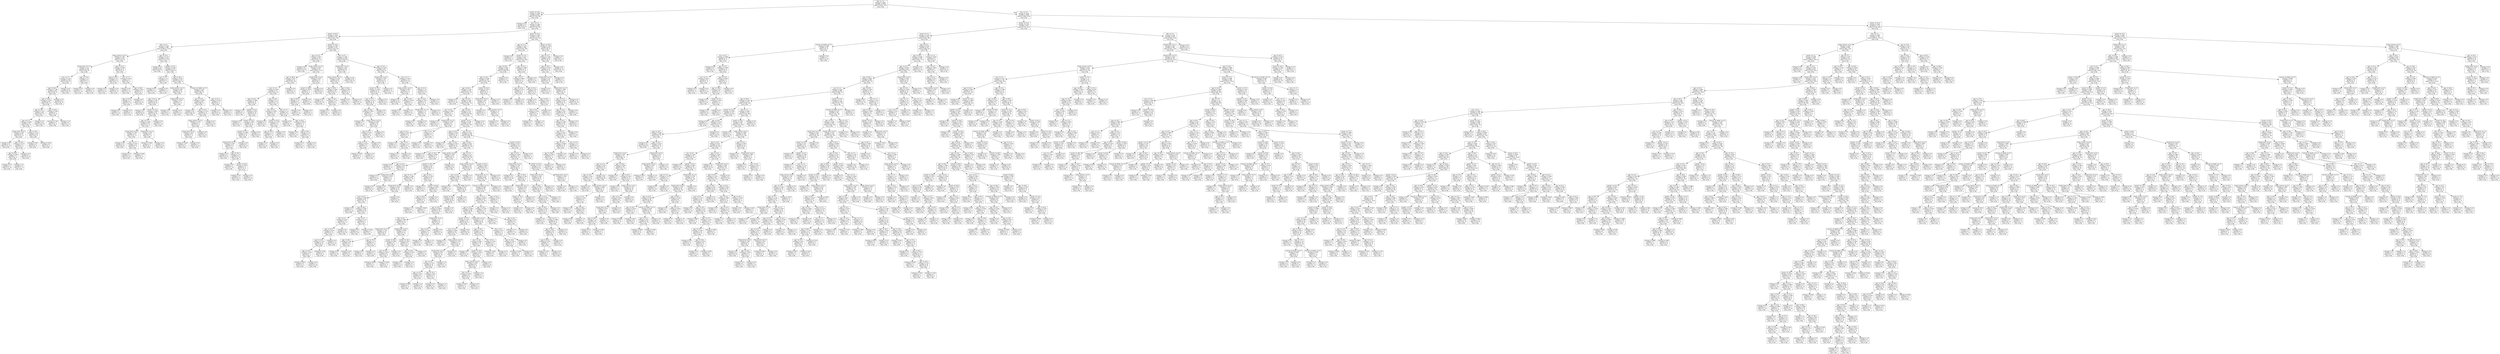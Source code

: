 digraph Tree {
node [shape=box, fontname="helvetica"] ;
edge [fontname="helvetica"] ;
0 [label="flee <= 1.5\nentropy = 0.802\nsamples = 2930\nvalue = [2215, 715]\nclass = No"] ;
1 [label="armed <= 13.0\nentropy = 0.509\nsamples = 850\nvalue = [754, 96]\nclass = No"] ;
0 -> 1 [labeldistance=2.5, labelangle=45, headlabel="True"] ;
2 [label="entropy = 0.0\nsamples = 4\nvalue = [0, 4]\nclass = Yes"] ;
1 -> 2 ;
3 [label="race <= 2.5\nentropy = 0.496\nsamples = 846\nvalue = [754, 92]\nclass = No"] ;
1 -> 3 ;
4 [label="armed <= 40.0\nentropy = 0.412\nsamples = 459\nvalue = [421, 38]\nclass = No"] ;
3 -> 4 ;
5 [label="flee <= 0.5\nentropy = 0.288\nsamples = 298\nvalue = [283.0, 15.0]\nclass = No"] ;
4 -> 5 ;
6 [label="body_camera <= 0.5\nentropy = 0.387\nsamples = 119\nvalue = [110, 9]\nclass = No"] ;
5 -> 6 ;
7 [label="threat_level <= 1.5\nentropy = 0.31\nsamples = 108\nvalue = [102, 6]\nclass = No"] ;
6 -> 7 ;
8 [label="race <= 1.5\nentropy = 0.274\nsamples = 106\nvalue = [101, 5]\nclass = No"] ;
7 -> 8 ;
9 [label="age <= 40.5\nentropy = 0.396\nsamples = 64\nvalue = [59, 5]\nclass = No"] ;
8 -> 9 ;
10 [label="age <= 38.5\nentropy = 0.439\nsamples = 55\nvalue = [50, 5]\nclass = No"] ;
9 -> 10 ;
11 [label="age <= 29.5\nentropy = 0.337\nsamples = 48\nvalue = [45, 3]\nclass = No"] ;
10 -> 11 ;
12 [label="age <= 27.5\nentropy = 0.449\nsamples = 32\nvalue = [29, 3]\nclass = No"] ;
11 -> 12 ;
13 [label="threat_level <= 0.5\nentropy = 0.267\nsamples = 22\nvalue = [21, 1]\nclass = No"] ;
12 -> 13 ;
14 [label="entropy = 0.0\nsamples = 17\nvalue = [17, 0]\nclass = No"] ;
13 -> 14 ;
15 [label="age <= 20.0\nentropy = 0.722\nsamples = 5\nvalue = [4, 1]\nclass = No"] ;
13 -> 15 ;
16 [label="age <= 18.0\nentropy = 0.918\nsamples = 3\nvalue = [2, 1]\nclass = No"] ;
15 -> 16 ;
17 [label="entropy = 0.0\nsamples = 1\nvalue = [1, 0]\nclass = No"] ;
16 -> 17 ;
18 [label="entropy = 1.0\nsamples = 2\nvalue = [1, 1]\nclass = No"] ;
16 -> 18 ;
19 [label="entropy = 0.0\nsamples = 2\nvalue = [2, 0]\nclass = No"] ;
15 -> 19 ;
20 [label="age <= 28.5\nentropy = 0.722\nsamples = 10\nvalue = [8, 2]\nclass = No"] ;
12 -> 20 ;
21 [label="entropy = 0.65\nsamples = 6\nvalue = [5, 1]\nclass = No"] ;
20 -> 21 ;
22 [label="entropy = 0.811\nsamples = 4\nvalue = [3, 1]\nclass = No"] ;
20 -> 22 ;
23 [label="entropy = 0.0\nsamples = 16\nvalue = [16, 0]\nclass = No"] ;
11 -> 23 ;
24 [label="age <= 39.5\nentropy = 0.863\nsamples = 7\nvalue = [5, 2]\nclass = No"] ;
10 -> 24 ;
25 [label="entropy = 0.722\nsamples = 5\nvalue = [4, 1]\nclass = No"] ;
24 -> 25 ;
26 [label="entropy = 1.0\nsamples = 2\nvalue = [1, 1]\nclass = No"] ;
24 -> 26 ;
27 [label="entropy = 0.0\nsamples = 9\nvalue = [9, 0]\nclass = No"] ;
9 -> 27 ;
28 [label="entropy = 0.0\nsamples = 42\nvalue = [42, 0]\nclass = No"] ;
8 -> 28 ;
29 [label="age <= 35.0\nentropy = 1.0\nsamples = 2\nvalue = [1, 1]\nclass = No"] ;
7 -> 29 ;
30 [label="entropy = 0.0\nsamples = 1\nvalue = [1, 0]\nclass = No"] ;
29 -> 30 ;
31 [label="entropy = 0.0\nsamples = 1\nvalue = [0, 1]\nclass = Yes"] ;
29 -> 31 ;
32 [label="age <= 22.5\nentropy = 0.845\nsamples = 11\nvalue = [8, 3]\nclass = No"] ;
6 -> 32 ;
33 [label="age <= 20.0\nentropy = 1.0\nsamples = 4\nvalue = [2, 2]\nclass = No"] ;
32 -> 33 ;
34 [label="entropy = 0.0\nsamples = 2\nvalue = [2, 0]\nclass = No"] ;
33 -> 34 ;
35 [label="entropy = 0.0\nsamples = 2\nvalue = [0, 2]\nclass = Yes"] ;
33 -> 35 ;
36 [label="race <= 1.5\nentropy = 0.592\nsamples = 7\nvalue = [6, 1]\nclass = No"] ;
32 -> 36 ;
37 [label="entropy = 0.0\nsamples = 3\nvalue = [3, 0]\nclass = No"] ;
36 -> 37 ;
38 [label="age <= 28.5\nentropy = 0.811\nsamples = 4\nvalue = [3, 1]\nclass = No"] ;
36 -> 38 ;
39 [label="age <= 25.0\nentropy = 1.0\nsamples = 2\nvalue = [1, 1]\nclass = No"] ;
38 -> 39 ;
40 [label="entropy = 0.0\nsamples = 1\nvalue = [1, 0]\nclass = No"] ;
39 -> 40 ;
41 [label="entropy = 0.0\nsamples = 1\nvalue = [0, 1]\nclass = Yes"] ;
39 -> 41 ;
42 [label="entropy = 0.0\nsamples = 2\nvalue = [2, 0]\nclass = No"] ;
38 -> 42 ;
43 [label="age <= 24.5\nentropy = 0.212\nsamples = 179\nvalue = [173, 6]\nclass = No"] ;
5 -> 43 ;
44 [label="entropy = 0.0\nsamples = 64\nvalue = [64, 0]\nclass = No"] ;
43 -> 44 ;
45 [label="gender <= 0.5\nentropy = 0.296\nsamples = 115\nvalue = [109, 6]\nclass = No"] ;
43 -> 45 ;
46 [label="race <= 1.5\nentropy = 1.0\nsamples = 2\nvalue = [1, 1]\nclass = No"] ;
45 -> 46 ;
47 [label="entropy = 0.0\nsamples = 1\nvalue = [1, 0]\nclass = No"] ;
46 -> 47 ;
48 [label="entropy = 0.0\nsamples = 1\nvalue = [0, 1]\nclass = Yes"] ;
46 -> 48 ;
49 [label="age <= 28.5\nentropy = 0.261\nsamples = 113\nvalue = [108, 5]\nclass = No"] ;
45 -> 49 ;
50 [label="body_camera <= 0.5\nentropy = 0.48\nsamples = 29\nvalue = [26, 3]\nclass = No"] ;
49 -> 50 ;
51 [label="age <= 25.5\nentropy = 0.391\nsamples = 26\nvalue = [24, 2]\nclass = No"] ;
50 -> 51 ;
52 [label="entropy = 0.0\nsamples = 6\nvalue = [6, 0]\nclass = No"] ;
51 -> 52 ;
53 [label="armed <= 33.5\nentropy = 0.469\nsamples = 20\nvalue = [18, 2]\nclass = No"] ;
51 -> 53 ;
54 [label="age <= 27.5\nentropy = 0.485\nsamples = 19\nvalue = [17, 2]\nclass = No"] ;
53 -> 54 ;
55 [label="threat_level <= 0.5\nentropy = 0.391\nsamples = 13\nvalue = [12, 1]\nclass = No"] ;
54 -> 55 ;
56 [label="entropy = 0.0\nsamples = 9\nvalue = [9, 0]\nclass = No"] ;
55 -> 56 ;
57 [label="race <= 1.5\nentropy = 0.811\nsamples = 4\nvalue = [3, 1]\nclass = No"] ;
55 -> 57 ;
58 [label="entropy = 0.0\nsamples = 1\nvalue = [1, 0]\nclass = No"] ;
57 -> 58 ;
59 [label="entropy = 0.918\nsamples = 3\nvalue = [2, 1]\nclass = No"] ;
57 -> 59 ;
60 [label="threat_level <= 0.5\nentropy = 0.65\nsamples = 6\nvalue = [5, 1]\nclass = No"] ;
54 -> 60 ;
61 [label="entropy = 0.918\nsamples = 3\nvalue = [2, 1]\nclass = No"] ;
60 -> 61 ;
62 [label="entropy = 0.0\nsamples = 3\nvalue = [3, 0]\nclass = No"] ;
60 -> 62 ;
63 [label="entropy = 0.0\nsamples = 1\nvalue = [1, 0]\nclass = No"] ;
53 -> 63 ;
64 [label="threat_level <= 0.5\nentropy = 0.918\nsamples = 3\nvalue = [2, 1]\nclass = No"] ;
50 -> 64 ;
65 [label="entropy = 0.0\nsamples = 1\nvalue = [0, 1]\nclass = Yes"] ;
64 -> 65 ;
66 [label="entropy = 0.0\nsamples = 2\nvalue = [2, 0]\nclass = No"] ;
64 -> 66 ;
67 [label="manner_of_death <= 0.5\nentropy = 0.162\nsamples = 84\nvalue = [82, 2]\nclass = No"] ;
49 -> 67 ;
68 [label="age <= 34.5\nentropy = 0.096\nsamples = 81\nvalue = [80, 1]\nclass = No"] ;
67 -> 68 ;
69 [label="entropy = 0.0\nsamples = 44\nvalue = [44, 0]\nclass = No"] ;
68 -> 69 ;
70 [label="age <= 35.5\nentropy = 0.179\nsamples = 37\nvalue = [36, 1]\nclass = No"] ;
68 -> 70 ;
71 [label="body_camera <= 0.5\nentropy = 0.722\nsamples = 5\nvalue = [4, 1]\nclass = No"] ;
70 -> 71 ;
72 [label="threat_level <= 0.5\nentropy = 0.811\nsamples = 4\nvalue = [3, 1]\nclass = No"] ;
71 -> 72 ;
73 [label="entropy = 0.918\nsamples = 3\nvalue = [2, 1]\nclass = No"] ;
72 -> 73 ;
74 [label="entropy = 0.0\nsamples = 1\nvalue = [1, 0]\nclass = No"] ;
72 -> 74 ;
75 [label="entropy = 0.0\nsamples = 1\nvalue = [1, 0]\nclass = No"] ;
71 -> 75 ;
76 [label="entropy = 0.0\nsamples = 32\nvalue = [32, 0]\nclass = No"] ;
70 -> 76 ;
77 [label="age <= 41.5\nentropy = 0.918\nsamples = 3\nvalue = [2, 1]\nclass = No"] ;
67 -> 77 ;
78 [label="entropy = 0.0\nsamples = 2\nvalue = [2, 0]\nclass = No"] ;
77 -> 78 ;
79 [label="entropy = 0.0\nsamples = 1\nvalue = [0, 1]\nclass = Yes"] ;
77 -> 79 ;
80 [label="armed <= 74.5\nentropy = 0.592\nsamples = 161\nvalue = [138, 23]\nclass = No"] ;
4 -> 80 ;
81 [label="age <= 21.0\nentropy = 0.86\nsamples = 53\nvalue = [38, 15]\nclass = No"] ;
80 -> 81 ;
82 [label="entropy = 0.0\nsamples = 10\nvalue = [10, 0]\nclass = No"] ;
81 -> 82 ;
83 [label="body_camera <= 0.5\nentropy = 0.933\nsamples = 43\nvalue = [28.0, 15.0]\nclass = No"] ;
81 -> 83 ;
84 [label="age <= 46.0\nentropy = 0.977\nsamples = 34\nvalue = [20, 14]\nclass = No"] ;
83 -> 84 ;
85 [label="race <= 1.5\nentropy = 0.938\nsamples = 31\nvalue = [20, 11]\nclass = No"] ;
84 -> 85 ;
86 [label="age <= 24.5\nentropy = 0.998\nsamples = 17\nvalue = [9, 8]\nclass = No"] ;
85 -> 86 ;
87 [label="entropy = 0.0\nsamples = 3\nvalue = [0, 3]\nclass = Yes"] ;
86 -> 87 ;
88 [label="gender <= 0.5\nentropy = 0.94\nsamples = 14\nvalue = [9, 5]\nclass = No"] ;
86 -> 88 ;
89 [label="entropy = 0.0\nsamples = 1\nvalue = [0, 1]\nclass = Yes"] ;
88 -> 89 ;
90 [label="armed <= 70.5\nentropy = 0.89\nsamples = 13\nvalue = [9, 4]\nclass = No"] ;
88 -> 90 ;
91 [label="armed <= 53.5\nentropy = 0.946\nsamples = 11\nvalue = [7, 4]\nclass = No"] ;
90 -> 91 ;
92 [label="threat_level <= 0.5\nentropy = 0.764\nsamples = 9\nvalue = [7, 2]\nclass = No"] ;
91 -> 92 ;
93 [label="entropy = 0.0\nsamples = 5\nvalue = [5, 0]\nclass = No"] ;
92 -> 93 ;
94 [label="age <= 28.5\nentropy = 1.0\nsamples = 4\nvalue = [2, 2]\nclass = No"] ;
92 -> 94 ;
95 [label="entropy = 0.0\nsamples = 1\nvalue = [1, 0]\nclass = No"] ;
94 -> 95 ;
96 [label="armed <= 42.0\nentropy = 0.918\nsamples = 3\nvalue = [1, 2]\nclass = Yes"] ;
94 -> 96 ;
97 [label="entropy = 0.0\nsamples = 2\nvalue = [0, 2]\nclass = Yes"] ;
96 -> 97 ;
98 [label="entropy = 0.0\nsamples = 1\nvalue = [1, 0]\nclass = No"] ;
96 -> 98 ;
99 [label="entropy = 0.0\nsamples = 2\nvalue = [0, 2]\nclass = Yes"] ;
91 -> 99 ;
100 [label="entropy = 0.0\nsamples = 2\nvalue = [2, 0]\nclass = No"] ;
90 -> 100 ;
101 [label="age <= 36.5\nentropy = 0.75\nsamples = 14\nvalue = [11, 3]\nclass = No"] ;
85 -> 101 ;
102 [label="flee <= 0.5\nentropy = 0.469\nsamples = 10\nvalue = [9, 1]\nclass = No"] ;
101 -> 102 ;
103 [label="entropy = 0.0\nsamples = 5\nvalue = [5, 0]\nclass = No"] ;
102 -> 103 ;
104 [label="armed <= 43.0\nentropy = 0.722\nsamples = 5\nvalue = [4, 1]\nclass = No"] ;
102 -> 104 ;
105 [label="age <= 24.0\nentropy = 1.0\nsamples = 2\nvalue = [1, 1]\nclass = No"] ;
104 -> 105 ;
106 [label="entropy = 0.0\nsamples = 1\nvalue = [1, 0]\nclass = No"] ;
105 -> 106 ;
107 [label="entropy = 0.0\nsamples = 1\nvalue = [0, 1]\nclass = Yes"] ;
105 -> 107 ;
108 [label="entropy = 0.0\nsamples = 3\nvalue = [3, 0]\nclass = No"] ;
104 -> 108 ;
109 [label="flee <= 0.5\nentropy = 1.0\nsamples = 4\nvalue = [2, 2]\nclass = No"] ;
101 -> 109 ;
110 [label="entropy = 0.0\nsamples = 1\nvalue = [0, 1]\nclass = Yes"] ;
109 -> 110 ;
111 [label="age <= 42.0\nentropy = 0.918\nsamples = 3\nvalue = [2, 1]\nclass = No"] ;
109 -> 111 ;
112 [label="entropy = 0.0\nsamples = 1\nvalue = [1, 0]\nclass = No"] ;
111 -> 112 ;
113 [label="age <= 44.5\nentropy = 1.0\nsamples = 2\nvalue = [1, 1]\nclass = No"] ;
111 -> 113 ;
114 [label="entropy = 0.0\nsamples = 1\nvalue = [0, 1]\nclass = Yes"] ;
113 -> 114 ;
115 [label="entropy = 0.0\nsamples = 1\nvalue = [1, 0]\nclass = No"] ;
113 -> 115 ;
116 [label="entropy = 0.0\nsamples = 3\nvalue = [0, 3]\nclass = Yes"] ;
84 -> 116 ;
117 [label="threat_level <= 0.5\nentropy = 0.503\nsamples = 9\nvalue = [8, 1]\nclass = No"] ;
83 -> 117 ;
118 [label="armed <= 49.5\nentropy = 0.918\nsamples = 3\nvalue = [2, 1]\nclass = No"] ;
117 -> 118 ;
119 [label="age <= 28.5\nentropy = 1.0\nsamples = 2\nvalue = [1, 1]\nclass = No"] ;
118 -> 119 ;
120 [label="entropy = 0.0\nsamples = 1\nvalue = [1, 0]\nclass = No"] ;
119 -> 120 ;
121 [label="entropy = 0.0\nsamples = 1\nvalue = [0, 1]\nclass = Yes"] ;
119 -> 121 ;
122 [label="entropy = 0.0\nsamples = 1\nvalue = [1, 0]\nclass = No"] ;
118 -> 122 ;
123 [label="entropy = 0.0\nsamples = 6\nvalue = [6, 0]\nclass = No"] ;
117 -> 123 ;
124 [label="flee <= 0.5\nentropy = 0.381\nsamples = 108\nvalue = [100, 8]\nclass = No"] ;
80 -> 124 ;
125 [label="threat_level <= 0.5\nentropy = 0.216\nsamples = 58\nvalue = [56, 2]\nclass = No"] ;
124 -> 125 ;
126 [label="body_camera <= 0.5\nentropy = 0.414\nsamples = 24\nvalue = [22, 2]\nclass = No"] ;
125 -> 126 ;
127 [label="age <= 30.5\nentropy = 0.286\nsamples = 20\nvalue = [19, 1]\nclass = No"] ;
126 -> 127 ;
128 [label="entropy = 0.0\nsamples = 15\nvalue = [15, 0]\nclass = No"] ;
127 -> 128 ;
129 [label="age <= 32.5\nentropy = 0.722\nsamples = 5\nvalue = [4, 1]\nclass = No"] ;
127 -> 129 ;
130 [label="entropy = 0.0\nsamples = 1\nvalue = [0, 1]\nclass = Yes"] ;
129 -> 130 ;
131 [label="entropy = 0.0\nsamples = 4\nvalue = [4, 0]\nclass = No"] ;
129 -> 131 ;
132 [label="age <= 26.0\nentropy = 0.811\nsamples = 4\nvalue = [3, 1]\nclass = No"] ;
126 -> 132 ;
133 [label="entropy = 0.0\nsamples = 1\nvalue = [0, 1]\nclass = Yes"] ;
132 -> 133 ;
134 [label="entropy = 0.0\nsamples = 3\nvalue = [3, 0]\nclass = No"] ;
132 -> 134 ;
135 [label="entropy = 0.0\nsamples = 34\nvalue = [34, 0]\nclass = No"] ;
125 -> 135 ;
136 [label="age <= 33.5\nentropy = 0.529\nsamples = 50\nvalue = [44, 6]\nclass = No"] ;
124 -> 136 ;
137 [label="threat_level <= 0.5\nentropy = 0.345\nsamples = 31\nvalue = [29, 2]\nclass = No"] ;
136 -> 137 ;
138 [label="armed <= 75.5\nentropy = 0.592\nsamples = 14\nvalue = [12, 2]\nclass = No"] ;
137 -> 138 ;
139 [label="age <= 27.5\nentropy = 0.722\nsamples = 10\nvalue = [8, 2]\nclass = No"] ;
138 -> 139 ;
140 [label="age <= 18.0\nentropy = 0.863\nsamples = 7\nvalue = [5, 2]\nclass = No"] ;
139 -> 140 ;
141 [label="entropy = 0.0\nsamples = 1\nvalue = [1, 0]\nclass = No"] ;
140 -> 141 ;
142 [label="body_camera <= 0.5\nentropy = 0.918\nsamples = 6\nvalue = [4, 2]\nclass = No"] ;
140 -> 142 ;
143 [label="age <= 23.5\nentropy = 0.971\nsamples = 5\nvalue = [3, 2]\nclass = No"] ;
142 -> 143 ;
144 [label="age <= 21.0\nentropy = 0.811\nsamples = 4\nvalue = [3, 1]\nclass = No"] ;
143 -> 144 ;
145 [label="entropy = 0.918\nsamples = 3\nvalue = [2, 1]\nclass = No"] ;
144 -> 145 ;
146 [label="entropy = 0.0\nsamples = 1\nvalue = [1, 0]\nclass = No"] ;
144 -> 146 ;
147 [label="entropy = 0.0\nsamples = 1\nvalue = [0, 1]\nclass = Yes"] ;
143 -> 147 ;
148 [label="entropy = 0.0\nsamples = 1\nvalue = [1, 0]\nclass = No"] ;
142 -> 148 ;
149 [label="entropy = 0.0\nsamples = 3\nvalue = [3, 0]\nclass = No"] ;
139 -> 149 ;
150 [label="entropy = 0.0\nsamples = 4\nvalue = [4, 0]\nclass = No"] ;
138 -> 150 ;
151 [label="entropy = 0.0\nsamples = 17\nvalue = [17, 0]\nclass = No"] ;
137 -> 151 ;
152 [label="race <= 1.5\nentropy = 0.742\nsamples = 19\nvalue = [15, 4]\nclass = No"] ;
136 -> 152 ;
153 [label="body_camera <= 0.5\nentropy = 0.391\nsamples = 13\nvalue = [12, 1]\nclass = No"] ;
152 -> 153 ;
154 [label="entropy = 0.0\nsamples = 10\nvalue = [10, 0]\nclass = No"] ;
153 -> 154 ;
155 [label="age <= 36.5\nentropy = 0.918\nsamples = 3\nvalue = [2, 1]\nclass = No"] ;
153 -> 155 ;
156 [label="entropy = 0.0\nsamples = 1\nvalue = [0, 1]\nclass = Yes"] ;
155 -> 156 ;
157 [label="entropy = 0.0\nsamples = 2\nvalue = [2, 0]\nclass = No"] ;
155 -> 157 ;
158 [label="age <= 41.5\nentropy = 1.0\nsamples = 6\nvalue = [3, 3]\nclass = No"] ;
152 -> 158 ;
159 [label="age <= 34.5\nentropy = 0.811\nsamples = 4\nvalue = [1, 3]\nclass = Yes"] ;
158 -> 159 ;
160 [label="threat_level <= 1.5\nentropy = 1.0\nsamples = 2\nvalue = [1, 1]\nclass = No"] ;
159 -> 160 ;
161 [label="entropy = 0.0\nsamples = 1\nvalue = [0, 1]\nclass = Yes"] ;
160 -> 161 ;
162 [label="entropy = 0.0\nsamples = 1\nvalue = [1, 0]\nclass = No"] ;
160 -> 162 ;
163 [label="entropy = 0.0\nsamples = 2\nvalue = [0, 2]\nclass = Yes"] ;
159 -> 163 ;
164 [label="entropy = 0.0\nsamples = 2\nvalue = [2, 0]\nclass = No"] ;
158 -> 164 ;
165 [label="armed <= 74.5\nentropy = 0.583\nsamples = 387\nvalue = [333, 54]\nclass = No"] ;
3 -> 165 ;
166 [label="age <= 17.5\nentropy = 0.637\nsamples = 304\nvalue = [255, 49]\nclass = No"] ;
165 -> 166 ;
167 [label="entropy = 0.0\nsamples = 3\nvalue = [0, 3]\nclass = Yes"] ;
166 -> 167 ;
168 [label="armed <= 73.5\nentropy = 0.617\nsamples = 301\nvalue = [255, 46]\nclass = No"] ;
166 -> 168 ;
169 [label="age <= 58.5\nentropy = 0.581\nsamples = 288\nvalue = [248, 40]\nclass = No"] ;
168 -> 169 ;
170 [label="age <= 55.5\nentropy = 0.598\nsamples = 275\nvalue = [235, 40]\nclass = No"] ;
169 -> 170 ;
171 [label="age <= 20.5\nentropy = 0.576\nsamples = 270\nvalue = [233, 37]\nclass = No"] ;
170 -> 171 ;
172 [label="entropy = 0.0\nsamples = 11\nvalue = [11, 0]\nclass = No"] ;
171 -> 172 ;
173 [label="age <= 22.5\nentropy = 0.592\nsamples = 259\nvalue = [222, 37]\nclass = No"] ;
171 -> 173 ;
174 [label="race <= 4.0\nentropy = 0.985\nsamples = 7\nvalue = [4, 3]\nclass = No"] ;
173 -> 174 ;
175 [label="entropy = 0.0\nsamples = 1\nvalue = [0, 1]\nclass = Yes"] ;
174 -> 175 ;
176 [label="threat_level <= 0.5\nentropy = 0.918\nsamples = 6\nvalue = [4, 2]\nclass = No"] ;
174 -> 176 ;
177 [label="age <= 21.5\nentropy = 0.811\nsamples = 4\nvalue = [3, 1]\nclass = No"] ;
176 -> 177 ;
178 [label="entropy = 0.0\nsamples = 2\nvalue = [2, 0]\nclass = No"] ;
177 -> 178 ;
179 [label="flee <= 0.5\nentropy = 1.0\nsamples = 2\nvalue = [1, 1]\nclass = No"] ;
177 -> 179 ;
180 [label="entropy = 0.0\nsamples = 1\nvalue = [1, 0]\nclass = No"] ;
179 -> 180 ;
181 [label="entropy = 0.0\nsamples = 1\nvalue = [0, 1]\nclass = Yes"] ;
179 -> 181 ;
182 [label="flee <= 0.5\nentropy = 1.0\nsamples = 2\nvalue = [1, 1]\nclass = No"] ;
176 -> 182 ;
183 [label="entropy = 0.0\nsamples = 1\nvalue = [0, 1]\nclass = Yes"] ;
182 -> 183 ;
184 [label="entropy = 0.0\nsamples = 1\nvalue = [1, 0]\nclass = No"] ;
182 -> 184 ;
185 [label="age <= 50.5\nentropy = 0.571\nsamples = 252\nvalue = [218, 34]\nclass = No"] ;
173 -> 185 ;
186 [label="gender <= 0.5\nentropy = 0.587\nsamples = 241\nvalue = [207, 34]\nclass = No"] ;
185 -> 186 ;
187 [label="age <= 24.5\nentropy = 0.89\nsamples = 13\nvalue = [9, 4]\nclass = No"] ;
186 -> 187 ;
188 [label="entropy = 0.0\nsamples = 1\nvalue = [0, 1]\nclass = Yes"] ;
187 -> 188 ;
189 [label="age <= 35.0\nentropy = 0.811\nsamples = 12\nvalue = [9, 3]\nclass = No"] ;
187 -> 189 ;
190 [label="entropy = 0.0\nsamples = 5\nvalue = [5, 0]\nclass = No"] ;
189 -> 190 ;
191 [label="age <= 36.5\nentropy = 0.985\nsamples = 7\nvalue = [4, 3]\nclass = No"] ;
189 -> 191 ;
192 [label="entropy = 0.0\nsamples = 1\nvalue = [0, 1]\nclass = Yes"] ;
191 -> 192 ;
193 [label="age <= 43.0\nentropy = 0.918\nsamples = 6\nvalue = [4, 2]\nclass = No"] ;
191 -> 193 ;
194 [label="entropy = 0.0\nsamples = 3\nvalue = [3, 0]\nclass = No"] ;
193 -> 194 ;
195 [label="threat_level <= 0.5\nentropy = 0.918\nsamples = 3\nvalue = [1, 2]\nclass = Yes"] ;
193 -> 195 ;
196 [label="entropy = 0.0\nsamples = 2\nvalue = [0, 2]\nclass = Yes"] ;
195 -> 196 ;
197 [label="entropy = 0.0\nsamples = 1\nvalue = [1, 0]\nclass = No"] ;
195 -> 197 ;
198 [label="age <= 37.5\nentropy = 0.562\nsamples = 228\nvalue = [198, 30]\nclass = No"] ;
186 -> 198 ;
199 [label="age <= 28.5\nentropy = 0.622\nsamples = 155\nvalue = [131, 24]\nclass = No"] ;
198 -> 199 ;
200 [label="body_camera <= 0.5\nentropy = 0.429\nsamples = 57\nvalue = [52, 5]\nclass = No"] ;
199 -> 200 ;
201 [label="armed <= 39.5\nentropy = 0.475\nsamples = 49\nvalue = [44, 5]\nclass = No"] ;
200 -> 201 ;
202 [label="age <= 27.5\nentropy = 0.384\nsamples = 40\nvalue = [37, 3]\nclass = No"] ;
201 -> 202 ;
203 [label="threat_level <= 0.5\nentropy = 0.422\nsamples = 35\nvalue = [32, 3]\nclass = No"] ;
202 -> 203 ;
204 [label="race <= 4.0\nentropy = 0.469\nsamples = 30\nvalue = [27, 3]\nclass = No"] ;
203 -> 204 ;
205 [label="entropy = 0.0\nsamples = 2\nvalue = [2, 0]\nclass = No"] ;
204 -> 205 ;
206 [label="age <= 26.5\nentropy = 0.491\nsamples = 28\nvalue = [25, 3]\nclass = No"] ;
204 -> 206 ;
207 [label="flee <= 0.5\nentropy = 0.426\nsamples = 23\nvalue = [21, 2]\nclass = No"] ;
206 -> 207 ;
208 [label="age <= 25.5\nentropy = 0.619\nsamples = 13\nvalue = [11, 2]\nclass = No"] ;
207 -> 208 ;
209 [label="age <= 24.5\nentropy = 0.722\nsamples = 10\nvalue = [8, 2]\nclass = No"] ;
208 -> 209 ;
210 [label="age <= 23.5\nentropy = 0.592\nsamples = 7\nvalue = [6, 1]\nclass = No"] ;
209 -> 210 ;
211 [label="entropy = 0.811\nsamples = 4\nvalue = [3, 1]\nclass = No"] ;
210 -> 211 ;
212 [label="entropy = 0.0\nsamples = 3\nvalue = [3, 0]\nclass = No"] ;
210 -> 212 ;
213 [label="entropy = 0.918\nsamples = 3\nvalue = [2, 1]\nclass = No"] ;
209 -> 213 ;
214 [label="entropy = 0.0\nsamples = 3\nvalue = [3, 0]\nclass = No"] ;
208 -> 214 ;
215 [label="entropy = 0.0\nsamples = 10\nvalue = [10, 0]\nclass = No"] ;
207 -> 215 ;
216 [label="flee <= 0.5\nentropy = 0.722\nsamples = 5\nvalue = [4, 1]\nclass = No"] ;
206 -> 216 ;
217 [label="entropy = 0.0\nsamples = 2\nvalue = [2, 0]\nclass = No"] ;
216 -> 217 ;
218 [label="entropy = 0.918\nsamples = 3\nvalue = [2, 1]\nclass = No"] ;
216 -> 218 ;
219 [label="entropy = 0.0\nsamples = 5\nvalue = [5, 0]\nclass = No"] ;
203 -> 219 ;
220 [label="entropy = 0.0\nsamples = 5\nvalue = [5, 0]\nclass = No"] ;
202 -> 220 ;
221 [label="age <= 25.5\nentropy = 0.764\nsamples = 9\nvalue = [7, 2]\nclass = No"] ;
201 -> 221 ;
222 [label="entropy = 0.0\nsamples = 3\nvalue = [3, 0]\nclass = No"] ;
221 -> 222 ;
223 [label="armed <= 44.0\nentropy = 0.918\nsamples = 6\nvalue = [4, 2]\nclass = No"] ;
221 -> 223 ;
224 [label="age <= 26.5\nentropy = 0.971\nsamples = 5\nvalue = [3, 2]\nclass = No"] ;
223 -> 224 ;
225 [label="entropy = 1.0\nsamples = 2\nvalue = [1, 1]\nclass = No"] ;
224 -> 225 ;
226 [label="entropy = 0.918\nsamples = 3\nvalue = [2, 1]\nclass = No"] ;
224 -> 226 ;
227 [label="entropy = 0.0\nsamples = 1\nvalue = [1, 0]\nclass = No"] ;
223 -> 227 ;
228 [label="entropy = 0.0\nsamples = 8\nvalue = [8, 0]\nclass = No"] ;
200 -> 228 ;
229 [label="age <= 31.5\nentropy = 0.71\nsamples = 98\nvalue = [79, 19]\nclass = No"] ;
199 -> 229 ;
230 [label="body_camera <= 0.5\nentropy = 0.837\nsamples = 30\nvalue = [22, 8]\nclass = No"] ;
229 -> 230 ;
231 [label="race <= 4.0\nentropy = 0.863\nsamples = 28\nvalue = [20, 8]\nclass = No"] ;
230 -> 231 ;
232 [label="entropy = 0.0\nsamples = 1\nvalue = [1, 0]\nclass = No"] ;
231 -> 232 ;
233 [label="manner_of_death <= 0.5\nentropy = 0.877\nsamples = 27\nvalue = [19, 8]\nclass = No"] ;
231 -> 233 ;
234 [label="armed <= 44.5\nentropy = 0.89\nsamples = 26\nvalue = [18, 8]\nclass = No"] ;
233 -> 234 ;
235 [label="age <= 30.5\nentropy = 0.904\nsamples = 25\nvalue = [17, 8]\nclass = No"] ;
234 -> 235 ;
236 [label="flee <= 0.5\nentropy = 0.863\nsamples = 21\nvalue = [15, 6]\nclass = No"] ;
235 -> 236 ;
237 [label="threat_level <= 0.5\nentropy = 0.722\nsamples = 10\nvalue = [8, 2]\nclass = No"] ;
236 -> 237 ;
238 [label="age <= 29.5\nentropy = 0.544\nsamples = 8\nvalue = [7, 1]\nclass = No"] ;
237 -> 238 ;
239 [label="entropy = 0.0\nsamples = 2\nvalue = [2, 0]\nclass = No"] ;
238 -> 239 ;
240 [label="entropy = 0.65\nsamples = 6\nvalue = [5, 1]\nclass = No"] ;
238 -> 240 ;
241 [label="age <= 29.5\nentropy = 1.0\nsamples = 2\nvalue = [1, 1]\nclass = No"] ;
237 -> 241 ;
242 [label="entropy = 0.0\nsamples = 1\nvalue = [0, 1]\nclass = Yes"] ;
241 -> 242 ;
243 [label="entropy = 0.0\nsamples = 1\nvalue = [1, 0]\nclass = No"] ;
241 -> 243 ;
244 [label="threat_level <= 0.5\nentropy = 0.946\nsamples = 11\nvalue = [7, 4]\nclass = No"] ;
236 -> 244 ;
245 [label="armed <= 35.5\nentropy = 0.985\nsamples = 7\nvalue = [4, 3]\nclass = No"] ;
244 -> 245 ;
246 [label="age <= 29.5\nentropy = 0.918\nsamples = 6\nvalue = [4, 2]\nclass = No"] ;
245 -> 246 ;
247 [label="entropy = 0.918\nsamples = 3\nvalue = [2, 1]\nclass = No"] ;
246 -> 247 ;
248 [label="entropy = 0.918\nsamples = 3\nvalue = [2, 1]\nclass = No"] ;
246 -> 248 ;
249 [label="entropy = 0.0\nsamples = 1\nvalue = [0, 1]\nclass = Yes"] ;
245 -> 249 ;
250 [label="armed <= 35.5\nentropy = 0.811\nsamples = 4\nvalue = [3, 1]\nclass = No"] ;
244 -> 250 ;
251 [label="age <= 29.5\nentropy = 0.918\nsamples = 3\nvalue = [2, 1]\nclass = No"] ;
250 -> 251 ;
252 [label="entropy = 0.0\nsamples = 1\nvalue = [1, 0]\nclass = No"] ;
251 -> 252 ;
253 [label="entropy = 1.0\nsamples = 2\nvalue = [1, 1]\nclass = No"] ;
251 -> 253 ;
254 [label="entropy = 0.0\nsamples = 1\nvalue = [1, 0]\nclass = No"] ;
250 -> 254 ;
255 [label="threat_level <= 0.5\nentropy = 1.0\nsamples = 4\nvalue = [2, 2]\nclass = No"] ;
235 -> 255 ;
256 [label="flee <= 0.5\nentropy = 0.918\nsamples = 3\nvalue = [1, 2]\nclass = Yes"] ;
255 -> 256 ;
257 [label="entropy = 0.0\nsamples = 1\nvalue = [0, 1]\nclass = Yes"] ;
256 -> 257 ;
258 [label="entropy = 1.0\nsamples = 2\nvalue = [1, 1]\nclass = No"] ;
256 -> 258 ;
259 [label="entropy = 0.0\nsamples = 1\nvalue = [1, 0]\nclass = No"] ;
255 -> 259 ;
260 [label="entropy = 0.0\nsamples = 1\nvalue = [1, 0]\nclass = No"] ;
234 -> 260 ;
261 [label="entropy = 0.0\nsamples = 1\nvalue = [1, 0]\nclass = No"] ;
233 -> 261 ;
262 [label="entropy = 0.0\nsamples = 2\nvalue = [2, 0]\nclass = No"] ;
230 -> 262 ;
263 [label="armed <= 52.5\nentropy = 0.639\nsamples = 68\nvalue = [57, 11]\nclass = No"] ;
229 -> 263 ;
264 [label="threat_level <= 1.5\nentropy = 0.65\nsamples = 66\nvalue = [55, 11]\nclass = No"] ;
263 -> 264 ;
265 [label="manner_of_death <= 0.5\nentropy = 0.662\nsamples = 64\nvalue = [53, 11]\nclass = No"] ;
264 -> 265 ;
266 [label="age <= 35.5\nentropy = 0.644\nsamples = 61\nvalue = [51, 10]\nclass = No"] ;
265 -> 266 ;
267 [label="age <= 33.5\nentropy = 0.696\nsamples = 48\nvalue = [39, 9]\nclass = No"] ;
266 -> 267 ;
268 [label="armed <= 35.5\nentropy = 0.575\nsamples = 22\nvalue = [19, 3]\nclass = No"] ;
267 -> 268 ;
269 [label="race <= 4.5\nentropy = 0.696\nsamples = 16\nvalue = [13, 3]\nclass = No"] ;
268 -> 269 ;
270 [label="entropy = 0.0\nsamples = 3\nvalue = [3, 0]\nclass = No"] ;
269 -> 270 ;
271 [label="body_camera <= 0.5\nentropy = 0.779\nsamples = 13\nvalue = [10, 3]\nclass = No"] ;
269 -> 271 ;
272 [label="threat_level <= 0.5\nentropy = 0.811\nsamples = 12\nvalue = [9, 3]\nclass = No"] ;
271 -> 272 ;
273 [label="flee <= 0.5\nentropy = 0.722\nsamples = 10\nvalue = [8, 2]\nclass = No"] ;
272 -> 273 ;
274 [label="age <= 32.5\nentropy = 0.65\nsamples = 6\nvalue = [5, 1]\nclass = No"] ;
273 -> 274 ;
275 [label="entropy = 0.918\nsamples = 3\nvalue = [2, 1]\nclass = No"] ;
274 -> 275 ;
276 [label="entropy = 0.0\nsamples = 3\nvalue = [3, 0]\nclass = No"] ;
274 -> 276 ;
277 [label="age <= 32.5\nentropy = 0.811\nsamples = 4\nvalue = [3, 1]\nclass = No"] ;
273 -> 277 ;
278 [label="entropy = 0.0\nsamples = 2\nvalue = [2, 0]\nclass = No"] ;
277 -> 278 ;
279 [label="entropy = 1.0\nsamples = 2\nvalue = [1, 1]\nclass = No"] ;
277 -> 279 ;
280 [label="entropy = 1.0\nsamples = 2\nvalue = [1, 1]\nclass = No"] ;
272 -> 280 ;
281 [label="entropy = 0.0\nsamples = 1\nvalue = [1, 0]\nclass = No"] ;
271 -> 281 ;
282 [label="entropy = 0.0\nsamples = 6\nvalue = [6, 0]\nclass = No"] ;
268 -> 282 ;
283 [label="threat_level <= 0.5\nentropy = 0.779\nsamples = 26\nvalue = [20, 6]\nclass = No"] ;
267 -> 283 ;
284 [label="age <= 34.5\nentropy = 0.702\nsamples = 21\nvalue = [17, 4]\nclass = No"] ;
283 -> 284 ;
285 [label="race <= 4.0\nentropy = 0.881\nsamples = 10\nvalue = [7, 3]\nclass = No"] ;
284 -> 285 ;
286 [label="entropy = 0.0\nsamples = 1\nvalue = [1, 0]\nclass = No"] ;
285 -> 286 ;
287 [label="armed <= 35.5\nentropy = 0.918\nsamples = 9\nvalue = [6, 3]\nclass = No"] ;
285 -> 287 ;
288 [label="body_camera <= 0.5\nentropy = 0.954\nsamples = 8\nvalue = [5, 3]\nclass = No"] ;
287 -> 288 ;
289 [label="flee <= 0.5\nentropy = 0.918\nsamples = 6\nvalue = [4, 2]\nclass = No"] ;
288 -> 289 ;
290 [label="entropy = 0.971\nsamples = 5\nvalue = [3, 2]\nclass = No"] ;
289 -> 290 ;
291 [label="entropy = 0.0\nsamples = 1\nvalue = [1, 0]\nclass = No"] ;
289 -> 291 ;
292 [label="entropy = 1.0\nsamples = 2\nvalue = [1, 1]\nclass = No"] ;
288 -> 292 ;
293 [label="entropy = 0.0\nsamples = 1\nvalue = [1, 0]\nclass = No"] ;
287 -> 293 ;
294 [label="flee <= 0.5\nentropy = 0.439\nsamples = 11\nvalue = [10, 1]\nclass = No"] ;
284 -> 294 ;
295 [label="entropy = 0.544\nsamples = 8\nvalue = [7, 1]\nclass = No"] ;
294 -> 295 ;
296 [label="entropy = 0.0\nsamples = 3\nvalue = [3, 0]\nclass = No"] ;
294 -> 296 ;
297 [label="flee <= 0.5\nentropy = 0.971\nsamples = 5\nvalue = [3, 2]\nclass = No"] ;
283 -> 297 ;
298 [label="age <= 34.5\nentropy = 0.811\nsamples = 4\nvalue = [3, 1]\nclass = No"] ;
297 -> 298 ;
299 [label="entropy = 0.918\nsamples = 3\nvalue = [2, 1]\nclass = No"] ;
298 -> 299 ;
300 [label="entropy = 0.0\nsamples = 1\nvalue = [1, 0]\nclass = No"] ;
298 -> 300 ;
301 [label="entropy = 0.0\nsamples = 1\nvalue = [0, 1]\nclass = Yes"] ;
297 -> 301 ;
302 [label="age <= 36.5\nentropy = 0.391\nsamples = 13\nvalue = [12, 1]\nclass = No"] ;
266 -> 302 ;
303 [label="entropy = 0.0\nsamples = 7\nvalue = [7, 0]\nclass = No"] ;
302 -> 303 ;
304 [label="flee <= 0.5\nentropy = 0.65\nsamples = 6\nvalue = [5, 1]\nclass = No"] ;
302 -> 304 ;
305 [label="entropy = 1.0\nsamples = 2\nvalue = [1, 1]\nclass = No"] ;
304 -> 305 ;
306 [label="entropy = 0.0\nsamples = 4\nvalue = [4, 0]\nclass = No"] ;
304 -> 306 ;
307 [label="age <= 35.0\nentropy = 0.918\nsamples = 3\nvalue = [2, 1]\nclass = No"] ;
265 -> 307 ;
308 [label="entropy = 0.0\nsamples = 2\nvalue = [2, 0]\nclass = No"] ;
307 -> 308 ;
309 [label="entropy = 0.0\nsamples = 1\nvalue = [0, 1]\nclass = Yes"] ;
307 -> 309 ;
310 [label="entropy = 0.0\nsamples = 2\nvalue = [2, 0]\nclass = No"] ;
264 -> 310 ;
311 [label="entropy = 0.0\nsamples = 2\nvalue = [2, 0]\nclass = No"] ;
263 -> 311 ;
312 [label="armed <= 45.5\nentropy = 0.41\nsamples = 73\nvalue = [67, 6]\nclass = No"] ;
198 -> 312 ;
313 [label="age <= 43.5\nentropy = 0.364\nsamples = 72\nvalue = [67, 5]\nclass = No"] ;
312 -> 313 ;
314 [label="threat_level <= 0.5\nentropy = 0.165\nsamples = 41\nvalue = [40, 1]\nclass = No"] ;
313 -> 314 ;
315 [label="entropy = 0.0\nsamples = 34\nvalue = [34, 0]\nclass = No"] ;
314 -> 315 ;
316 [label="age <= 39.5\nentropy = 0.592\nsamples = 7\nvalue = [6, 1]\nclass = No"] ;
314 -> 316 ;
317 [label="entropy = 0.0\nsamples = 3\nvalue = [3, 0]\nclass = No"] ;
316 -> 317 ;
318 [label="threat_level <= 1.5\nentropy = 0.811\nsamples = 4\nvalue = [3, 1]\nclass = No"] ;
316 -> 318 ;
319 [label="armed <= 35.5\nentropy = 1.0\nsamples = 2\nvalue = [1, 1]\nclass = No"] ;
318 -> 319 ;
320 [label="entropy = 0.0\nsamples = 1\nvalue = [0, 1]\nclass = Yes"] ;
319 -> 320 ;
321 [label="entropy = 0.0\nsamples = 1\nvalue = [1, 0]\nclass = No"] ;
319 -> 321 ;
322 [label="entropy = 0.0\nsamples = 2\nvalue = [2, 0]\nclass = No"] ;
318 -> 322 ;
323 [label="armed <= 39.5\nentropy = 0.555\nsamples = 31\nvalue = [27, 4]\nclass = No"] ;
313 -> 323 ;
324 [label="threat_level <= 0.5\nentropy = 0.491\nsamples = 28\nvalue = [25, 3]\nclass = No"] ;
323 -> 324 ;
325 [label="age <= 48.5\nentropy = 0.559\nsamples = 23\nvalue = [20, 3]\nclass = No"] ;
324 -> 325 ;
326 [label="age <= 47.5\nentropy = 0.454\nsamples = 21\nvalue = [19, 2]\nclass = No"] ;
325 -> 326 ;
327 [label="age <= 44.5\nentropy = 0.567\nsamples = 15\nvalue = [13, 2]\nclass = No"] ;
326 -> 327 ;
328 [label="entropy = 0.0\nsamples = 4\nvalue = [4, 0]\nclass = No"] ;
327 -> 328 ;
329 [label="flee <= 0.5\nentropy = 0.684\nsamples = 11\nvalue = [9, 2]\nclass = No"] ;
327 -> 329 ;
330 [label="age <= 46.5\nentropy = 0.811\nsamples = 8\nvalue = [6, 2]\nclass = No"] ;
329 -> 330 ;
331 [label="age <= 45.5\nentropy = 0.592\nsamples = 7\nvalue = [6, 1]\nclass = No"] ;
330 -> 331 ;
332 [label="entropy = 0.722\nsamples = 5\nvalue = [4, 1]\nclass = No"] ;
331 -> 332 ;
333 [label="entropy = 0.0\nsamples = 2\nvalue = [2, 0]\nclass = No"] ;
331 -> 333 ;
334 [label="entropy = 0.0\nsamples = 1\nvalue = [0, 1]\nclass = Yes"] ;
330 -> 334 ;
335 [label="entropy = 0.0\nsamples = 3\nvalue = [3, 0]\nclass = No"] ;
329 -> 335 ;
336 [label="entropy = 0.0\nsamples = 6\nvalue = [6, 0]\nclass = No"] ;
326 -> 336 ;
337 [label="entropy = 1.0\nsamples = 2\nvalue = [1, 1]\nclass = No"] ;
325 -> 337 ;
338 [label="entropy = 0.0\nsamples = 5\nvalue = [5, 0]\nclass = No"] ;
324 -> 338 ;
339 [label="threat_level <= 0.5\nentropy = 0.918\nsamples = 3\nvalue = [2, 1]\nclass = No"] ;
323 -> 339 ;
340 [label="entropy = 0.0\nsamples = 1\nvalue = [1, 0]\nclass = No"] ;
339 -> 340 ;
341 [label="entropy = 1.0\nsamples = 2\nvalue = [1, 1]\nclass = No"] ;
339 -> 341 ;
342 [label="entropy = 0.0\nsamples = 1\nvalue = [0, 1]\nclass = Yes"] ;
312 -> 342 ;
343 [label="entropy = 0.0\nsamples = 11\nvalue = [11, 0]\nclass = No"] ;
185 -> 343 ;
344 [label="armed <= 35.5\nentropy = 0.971\nsamples = 5\nvalue = [2, 3]\nclass = Yes"] ;
170 -> 344 ;
345 [label="threat_level <= 0.5\nentropy = 0.811\nsamples = 4\nvalue = [1, 3]\nclass = Yes"] ;
344 -> 345 ;
346 [label="entropy = 0.0\nsamples = 2\nvalue = [0, 2]\nclass = Yes"] ;
345 -> 346 ;
347 [label="body_camera <= 0.5\nentropy = 1.0\nsamples = 2\nvalue = [1, 1]\nclass = No"] ;
345 -> 347 ;
348 [label="entropy = 0.0\nsamples = 1\nvalue = [1, 0]\nclass = No"] ;
347 -> 348 ;
349 [label="entropy = 0.0\nsamples = 1\nvalue = [0, 1]\nclass = Yes"] ;
347 -> 349 ;
350 [label="entropy = 0.0\nsamples = 1\nvalue = [1, 0]\nclass = No"] ;
344 -> 350 ;
351 [label="entropy = 0.0\nsamples = 13\nvalue = [13, 0]\nclass = No"] ;
169 -> 351 ;
352 [label="age <= 47.5\nentropy = 0.996\nsamples = 13\nvalue = [7, 6]\nclass = No"] ;
168 -> 352 ;
353 [label="age <= 31.5\nentropy = 0.994\nsamples = 11\nvalue = [5, 6]\nclass = Yes"] ;
352 -> 353 ;
354 [label="age <= 22.0\nentropy = 0.722\nsamples = 5\nvalue = [4, 1]\nclass = No"] ;
353 -> 354 ;
355 [label="entropy = 0.0\nsamples = 1\nvalue = [0, 1]\nclass = Yes"] ;
354 -> 355 ;
356 [label="entropy = 0.0\nsamples = 4\nvalue = [4, 0]\nclass = No"] ;
354 -> 356 ;
357 [label="age <= 41.5\nentropy = 0.65\nsamples = 6\nvalue = [1, 5]\nclass = Yes"] ;
353 -> 357 ;
358 [label="entropy = 0.0\nsamples = 2\nvalue = [0, 2]\nclass = Yes"] ;
357 -> 358 ;
359 [label="age <= 45.5\nentropy = 0.811\nsamples = 4\nvalue = [1, 3]\nclass = Yes"] ;
357 -> 359 ;
360 [label="flee <= 0.5\nentropy = 0.918\nsamples = 3\nvalue = [1, 2]\nclass = Yes"] ;
359 -> 360 ;
361 [label="entropy = 0.0\nsamples = 1\nvalue = [0, 1]\nclass = Yes"] ;
360 -> 361 ;
362 [label="entropy = 1.0\nsamples = 2\nvalue = [1, 1]\nclass = No"] ;
360 -> 362 ;
363 [label="entropy = 0.0\nsamples = 1\nvalue = [0, 1]\nclass = Yes"] ;
359 -> 363 ;
364 [label="entropy = 0.0\nsamples = 2\nvalue = [2, 0]\nclass = No"] ;
352 -> 364 ;
365 [label="armed <= 79.0\nentropy = 0.328\nsamples = 83\nvalue = [78, 5]\nclass = No"] ;
165 -> 365 ;
366 [label="age <= 37.5\nentropy = 0.281\nsamples = 82\nvalue = [78, 4]\nclass = No"] ;
365 -> 366 ;
367 [label="age <= 36.5\nentropy = 0.376\nsamples = 55\nvalue = [51, 4]\nclass = No"] ;
366 -> 367 ;
368 [label="threat_level <= 0.5\nentropy = 0.31\nsamples = 54\nvalue = [51, 3]\nclass = No"] ;
367 -> 368 ;
369 [label="entropy = 0.0\nsamples = 17\nvalue = [17, 0]\nclass = No"] ;
368 -> 369 ;
370 [label="threat_level <= 1.5\nentropy = 0.406\nsamples = 37\nvalue = [34, 3]\nclass = No"] ;
368 -> 370 ;
371 [label="age <= 33.5\nentropy = 0.529\nsamples = 25\nvalue = [22, 3]\nclass = No"] ;
370 -> 371 ;
372 [label="age <= 32.0\nentropy = 0.61\nsamples = 20\nvalue = [17, 3]\nclass = No"] ;
371 -> 372 ;
373 [label="age <= 25.5\nentropy = 0.485\nsamples = 19\nvalue = [17, 2]\nclass = No"] ;
372 -> 373 ;
374 [label="flee <= 0.5\nentropy = 0.65\nsamples = 12\nvalue = [10, 2]\nclass = No"] ;
373 -> 374 ;
375 [label="age <= 20.5\nentropy = 0.469\nsamples = 10\nvalue = [9, 1]\nclass = No"] ;
374 -> 375 ;
376 [label="age <= 18.0\nentropy = 0.918\nsamples = 3\nvalue = [2, 1]\nclass = No"] ;
375 -> 376 ;
377 [label="entropy = 0.0\nsamples = 2\nvalue = [2, 0]\nclass = No"] ;
376 -> 377 ;
378 [label="entropy = 0.0\nsamples = 1\nvalue = [0, 1]\nclass = Yes"] ;
376 -> 378 ;
379 [label="entropy = 0.0\nsamples = 7\nvalue = [7, 0]\nclass = No"] ;
375 -> 379 ;
380 [label="race <= 4.0\nentropy = 1.0\nsamples = 2\nvalue = [1, 1]\nclass = No"] ;
374 -> 380 ;
381 [label="entropy = 0.0\nsamples = 1\nvalue = [1, 0]\nclass = No"] ;
380 -> 381 ;
382 [label="entropy = 0.0\nsamples = 1\nvalue = [0, 1]\nclass = Yes"] ;
380 -> 382 ;
383 [label="entropy = 0.0\nsamples = 7\nvalue = [7, 0]\nclass = No"] ;
373 -> 383 ;
384 [label="entropy = 0.0\nsamples = 1\nvalue = [0, 1]\nclass = Yes"] ;
372 -> 384 ;
385 [label="entropy = 0.0\nsamples = 5\nvalue = [5, 0]\nclass = No"] ;
371 -> 385 ;
386 [label="entropy = 0.0\nsamples = 12\nvalue = [12, 0]\nclass = No"] ;
370 -> 386 ;
387 [label="entropy = 0.0\nsamples = 1\nvalue = [0, 1]\nclass = Yes"] ;
367 -> 387 ;
388 [label="entropy = 0.0\nsamples = 27\nvalue = [27, 0]\nclass = No"] ;
366 -> 388 ;
389 [label="entropy = 0.0\nsamples = 1\nvalue = [0, 1]\nclass = Yes"] ;
365 -> 389 ;
390 [label="race <= 3.5\nentropy = 0.878\nsamples = 2080\nvalue = [1461, 619]\nclass = No"] ;
0 -> 390 [labeldistance=2.5, labelangle=-45, headlabel="False"] ;
391 [label="armed <= 33.5\nentropy = 0.767\nsamples = 947\nvalue = [735, 212]\nclass = No"] ;
390 -> 391 ;
392 [label="armed <= 7.5\nentropy = 0.639\nsamples = 543\nvalue = [455, 88]\nclass = No"] ;
391 -> 392 ;
393 [label="manner_of_death <= 0.5\nentropy = 0.989\nsamples = 16\nvalue = [9, 7]\nclass = No"] ;
392 -> 393 ;
394 [label="race <= 0.5\nentropy = 0.996\nsamples = 13\nvalue = [6, 7]\nclass = Yes"] ;
393 -> 394 ;
395 [label="entropy = 0.0\nsamples = 2\nvalue = [0, 2]\nclass = Yes"] ;
394 -> 395 ;
396 [label="age <= 33.5\nentropy = 0.994\nsamples = 11\nvalue = [6, 5]\nclass = No"] ;
394 -> 396 ;
397 [label="race <= 2.5\nentropy = 0.811\nsamples = 4\nvalue = [1, 3]\nclass = Yes"] ;
396 -> 397 ;
398 [label="entropy = 0.0\nsamples = 3\nvalue = [0, 3]\nclass = Yes"] ;
397 -> 398 ;
399 [label="entropy = 0.0\nsamples = 1\nvalue = [1, 0]\nclass = No"] ;
397 -> 399 ;
400 [label="age <= 55.5\nentropy = 0.863\nsamples = 7\nvalue = [5, 2]\nclass = No"] ;
396 -> 400 ;
401 [label="age <= 39.0\nentropy = 0.65\nsamples = 6\nvalue = [5, 1]\nclass = No"] ;
400 -> 401 ;
402 [label="entropy = 0.0\nsamples = 3\nvalue = [3, 0]\nclass = No"] ;
401 -> 402 ;
403 [label="armed <= 3.5\nentropy = 0.918\nsamples = 3\nvalue = [2, 1]\nclass = No"] ;
401 -> 403 ;
404 [label="entropy = 0.0\nsamples = 2\nvalue = [2, 0]\nclass = No"] ;
403 -> 404 ;
405 [label="entropy = 0.0\nsamples = 1\nvalue = [0, 1]\nclass = Yes"] ;
403 -> 405 ;
406 [label="entropy = 0.0\nsamples = 1\nvalue = [0, 1]\nclass = Yes"] ;
400 -> 406 ;
407 [label="entropy = 0.0\nsamples = 3\nvalue = [3, 0]\nclass = No"] ;
393 -> 407 ;
408 [label="age <= 63.5\nentropy = 0.619\nsamples = 527\nvalue = [446, 81]\nclass = No"] ;
392 -> 408 ;
409 [label="age <= 56.0\nentropy = 0.606\nsamples = 518\nvalue = [441, 77]\nclass = No"] ;
408 -> 409 ;
410 [label="age <= 52.5\nentropy = 0.616\nsamples = 505\nvalue = [428, 77]\nclass = No"] ;
409 -> 410 ;
411 [label="age <= 46.5\nentropy = 0.601\nsamples = 492\nvalue = [420, 72]\nclass = No"] ;
410 -> 411 ;
412 [label="race <= 1.5\nentropy = 0.621\nsamples = 460\nvalue = [389, 71]\nclass = No"] ;
411 -> 412 ;
413 [label="age <= 28.5\nentropy = 0.544\nsamples = 272\nvalue = [238, 34]\nclass = No"] ;
412 -> 413 ;
414 [label="armed <= 27.0\nentropy = 0.349\nsamples = 122\nvalue = [114, 8]\nclass = No"] ;
413 -> 414 ;
415 [label="entropy = 0.0\nsamples = 1\nvalue = [0, 1]\nclass = Yes"] ;
414 -> 415 ;
416 [label="age <= 26.5\nentropy = 0.319\nsamples = 121\nvalue = [114, 7]\nclass = No"] ;
414 -> 416 ;
417 [label="age <= 18.5\nentropy = 0.369\nsamples = 99\nvalue = [92, 7]\nclass = No"] ;
416 -> 417 ;
418 [label="entropy = 0.0\nsamples = 20\nvalue = [20, 0]\nclass = No"] ;
417 -> 418 ;
419 [label="age <= 25.5\nentropy = 0.432\nsamples = 79\nvalue = [72, 7]\nclass = No"] ;
417 -> 419 ;
420 [label="threat_level <= 0.5\nentropy = 0.367\nsamples = 71\nvalue = [66, 5]\nclass = No"] ;
419 -> 420 ;
421 [label="age <= 21.5\nentropy = 0.225\nsamples = 55\nvalue = [53, 2]\nclass = No"] ;
420 -> 421 ;
422 [label="age <= 19.5\nentropy = 0.567\nsamples = 15\nvalue = [13, 2]\nclass = No"] ;
421 -> 422 ;
423 [label="entropy = 0.0\nsamples = 4\nvalue = [4, 0]\nclass = No"] ;
422 -> 423 ;
424 [label="body_camera <= 0.5\nentropy = 0.684\nsamples = 11\nvalue = [9, 2]\nclass = No"] ;
422 -> 424 ;
425 [label="race <= 0.5\nentropy = 0.764\nsamples = 9\nvalue = [7, 2]\nclass = No"] ;
424 -> 425 ;
426 [label="entropy = 0.0\nsamples = 1\nvalue = [1, 0]\nclass = No"] ;
425 -> 426 ;
427 [label="age <= 20.5\nentropy = 0.811\nsamples = 8\nvalue = [6, 2]\nclass = No"] ;
425 -> 427 ;
428 [label="entropy = 0.65\nsamples = 6\nvalue = [5, 1]\nclass = No"] ;
427 -> 428 ;
429 [label="entropy = 1.0\nsamples = 2\nvalue = [1, 1]\nclass = No"] ;
427 -> 429 ;
430 [label="entropy = 0.0\nsamples = 2\nvalue = [2, 0]\nclass = No"] ;
424 -> 430 ;
431 [label="entropy = 0.0\nsamples = 40\nvalue = [40, 0]\nclass = No"] ;
421 -> 431 ;
432 [label="age <= 20.0\nentropy = 0.696\nsamples = 16\nvalue = [13, 3]\nclass = No"] ;
420 -> 432 ;
433 [label="entropy = 0.0\nsamples = 1\nvalue = [0, 1]\nclass = Yes"] ;
432 -> 433 ;
434 [label="age <= 22.5\nentropy = 0.567\nsamples = 15\nvalue = [13, 2]\nclass = No"] ;
432 -> 434 ;
435 [label="entropy = 0.0\nsamples = 5\nvalue = [5, 0]\nclass = No"] ;
434 -> 435 ;
436 [label="body_camera <= 0.5\nentropy = 0.722\nsamples = 10\nvalue = [8, 2]\nclass = No"] ;
434 -> 436 ;
437 [label="flee <= 2.5\nentropy = 0.918\nsamples = 6\nvalue = [4, 2]\nclass = No"] ;
436 -> 437 ;
438 [label="threat_level <= 1.5\nentropy = 0.971\nsamples = 5\nvalue = [3, 2]\nclass = No"] ;
437 -> 438 ;
439 [label="age <= 24.0\nentropy = 1.0\nsamples = 4\nvalue = [2, 2]\nclass = No"] ;
438 -> 439 ;
440 [label="entropy = 0.0\nsamples = 1\nvalue = [0, 1]\nclass = Yes"] ;
439 -> 440 ;
441 [label="entropy = 0.918\nsamples = 3\nvalue = [2, 1]\nclass = No"] ;
439 -> 441 ;
442 [label="entropy = 0.0\nsamples = 1\nvalue = [1, 0]\nclass = No"] ;
438 -> 442 ;
443 [label="entropy = 0.0\nsamples = 1\nvalue = [1, 0]\nclass = No"] ;
437 -> 443 ;
444 [label="entropy = 0.0\nsamples = 4\nvalue = [4, 0]\nclass = No"] ;
436 -> 444 ;
445 [label="threat_level <= 0.5\nentropy = 0.811\nsamples = 8\nvalue = [6, 2]\nclass = No"] ;
419 -> 445 ;
446 [label="body_camera <= 0.5\nentropy = 0.918\nsamples = 6\nvalue = [4, 2]\nclass = No"] ;
445 -> 446 ;
447 [label="entropy = 0.811\nsamples = 4\nvalue = [3, 1]\nclass = No"] ;
446 -> 447 ;
448 [label="entropy = 1.0\nsamples = 2\nvalue = [1, 1]\nclass = No"] ;
446 -> 448 ;
449 [label="entropy = 0.0\nsamples = 2\nvalue = [2, 0]\nclass = No"] ;
445 -> 449 ;
450 [label="entropy = 0.0\nsamples = 22\nvalue = [22, 0]\nclass = No"] ;
416 -> 450 ;
451 [label="flee <= 2.5\nentropy = 0.665\nsamples = 150\nvalue = [124, 26]\nclass = No"] ;
413 -> 451 ;
452 [label="armed <= 28.0\nentropy = 0.69\nsamples = 141\nvalue = [115, 26]\nclass = No"] ;
451 -> 452 ;
453 [label="entropy = 0.0\nsamples = 3\nvalue = [3, 0]\nclass = No"] ;
452 -> 453 ;
454 [label="body_camera <= 0.5\nentropy = 0.698\nsamples = 138\nvalue = [112, 26]\nclass = No"] ;
452 -> 454 ;
455 [label="age <= 32.5\nentropy = 0.671\nsamples = 125\nvalue = [103, 22]\nclass = No"] ;
454 -> 455 ;
456 [label="race <= 0.5\nentropy = 0.785\nsamples = 47\nvalue = [36, 11]\nclass = No"] ;
455 -> 456 ;
457 [label="entropy = 0.0\nsamples = 2\nvalue = [2, 0]\nclass = No"] ;
456 -> 457 ;
458 [label="gender <= 0.5\nentropy = 0.802\nsamples = 45\nvalue = [34, 11]\nclass = No"] ;
456 -> 458 ;
459 [label="age <= 31.5\nentropy = 1.0\nsamples = 2\nvalue = [1, 1]\nclass = No"] ;
458 -> 459 ;
460 [label="entropy = 0.0\nsamples = 1\nvalue = [1, 0]\nclass = No"] ;
459 -> 460 ;
461 [label="entropy = 0.0\nsamples = 1\nvalue = [0, 1]\nclass = Yes"] ;
459 -> 461 ;
462 [label="threat_level <= 1.5\nentropy = 0.782\nsamples = 43\nvalue = [33, 10]\nclass = No"] ;
458 -> 462 ;
463 [label="threat_level <= 0.5\nentropy = 0.792\nsamples = 42\nvalue = [32, 10]\nclass = No"] ;
462 -> 463 ;
464 [label="age <= 30.5\nentropy = 0.764\nsamples = 36\nvalue = [28, 8]\nclass = No"] ;
463 -> 464 ;
465 [label="age <= 29.5\nentropy = 0.874\nsamples = 17\nvalue = [12, 5]\nclass = No"] ;
464 -> 465 ;
466 [label="entropy = 0.918\nsamples = 9\nvalue = [6, 3]\nclass = No"] ;
465 -> 466 ;
467 [label="entropy = 0.811\nsamples = 8\nvalue = [6, 2]\nclass = No"] ;
465 -> 467 ;
468 [label="manner_of_death <= 0.5\nentropy = 0.629\nsamples = 19\nvalue = [16, 3]\nclass = No"] ;
464 -> 468 ;
469 [label="age <= 31.5\nentropy = 0.65\nsamples = 18\nvalue = [15, 3]\nclass = No"] ;
468 -> 469 ;
470 [label="entropy = 0.684\nsamples = 11\nvalue = [9, 2]\nclass = No"] ;
469 -> 470 ;
471 [label="entropy = 0.592\nsamples = 7\nvalue = [6, 1]\nclass = No"] ;
469 -> 471 ;
472 [label="entropy = 0.0\nsamples = 1\nvalue = [1, 0]\nclass = No"] ;
468 -> 472 ;
473 [label="age <= 30.0\nentropy = 0.918\nsamples = 6\nvalue = [4, 2]\nclass = No"] ;
463 -> 473 ;
474 [label="entropy = 0.0\nsamples = 3\nvalue = [3, 0]\nclass = No"] ;
473 -> 474 ;
475 [label="age <= 31.5\nentropy = 0.918\nsamples = 3\nvalue = [1, 2]\nclass = Yes"] ;
473 -> 475 ;
476 [label="entropy = 0.0\nsamples = 1\nvalue = [0, 1]\nclass = Yes"] ;
475 -> 476 ;
477 [label="entropy = 1.0\nsamples = 2\nvalue = [1, 1]\nclass = No"] ;
475 -> 477 ;
478 [label="entropy = 0.0\nsamples = 1\nvalue = [1, 0]\nclass = No"] ;
462 -> 478 ;
479 [label="age <= 33.5\nentropy = 0.587\nsamples = 78\nvalue = [67, 11]\nclass = No"] ;
455 -> 479 ;
480 [label="entropy = 0.0\nsamples = 14\nvalue = [14, 0]\nclass = No"] ;
479 -> 480 ;
481 [label="threat_level <= 0.5\nentropy = 0.662\nsamples = 64\nvalue = [53, 11]\nclass = No"] ;
479 -> 481 ;
482 [label="age <= 41.5\nentropy = 0.701\nsamples = 58\nvalue = [47, 11]\nclass = No"] ;
481 -> 482 ;
483 [label="age <= 38.5\nentropy = 0.61\nsamples = 40\nvalue = [34, 6]\nclass = No"] ;
482 -> 483 ;
484 [label="race <= 0.5\nentropy = 0.722\nsamples = 30\nvalue = [24, 6]\nclass = No"] ;
483 -> 484 ;
485 [label="entropy = 0.0\nsamples = 2\nvalue = [2, 0]\nclass = No"] ;
484 -> 485 ;
486 [label="age <= 34.5\nentropy = 0.75\nsamples = 28\nvalue = [22, 6]\nclass = No"] ;
484 -> 486 ;
487 [label="entropy = 0.863\nsamples = 7\nvalue = [5, 2]\nclass = No"] ;
486 -> 487 ;
488 [label="age <= 37.5\nentropy = 0.702\nsamples = 21\nvalue = [17, 4]\nclass = No"] ;
486 -> 488 ;
489 [label="age <= 35.5\nentropy = 0.592\nsamples = 14\nvalue = [12, 2]\nclass = No"] ;
488 -> 489 ;
490 [label="entropy = 0.65\nsamples = 6\nvalue = [5, 1]\nclass = No"] ;
489 -> 490 ;
491 [label="age <= 36.5\nentropy = 0.544\nsamples = 8\nvalue = [7, 1]\nclass = No"] ;
489 -> 491 ;
492 [label="entropy = 0.0\nsamples = 1\nvalue = [1, 0]\nclass = No"] ;
491 -> 492 ;
493 [label="entropy = 0.592\nsamples = 7\nvalue = [6, 1]\nclass = No"] ;
491 -> 493 ;
494 [label="entropy = 0.863\nsamples = 7\nvalue = [5, 2]\nclass = No"] ;
488 -> 494 ;
495 [label="entropy = 0.0\nsamples = 10\nvalue = [10, 0]\nclass = No"] ;
483 -> 495 ;
496 [label="age <= 43.5\nentropy = 0.852\nsamples = 18\nvalue = [13, 5]\nclass = No"] ;
482 -> 496 ;
497 [label="race <= 0.5\nentropy = 0.985\nsamples = 7\nvalue = [3, 4]\nclass = Yes"] ;
496 -> 497 ;
498 [label="entropy = 0.0\nsamples = 1\nvalue = [0, 1]\nclass = Yes"] ;
497 -> 498 ;
499 [label="age <= 42.5\nentropy = 1.0\nsamples = 6\nvalue = [3, 3]\nclass = No"] ;
497 -> 499 ;
500 [label="entropy = 1.0\nsamples = 2\nvalue = [1, 1]\nclass = No"] ;
499 -> 500 ;
501 [label="entropy = 1.0\nsamples = 4\nvalue = [2, 2]\nclass = No"] ;
499 -> 501 ;
502 [label="age <= 45.5\nentropy = 0.439\nsamples = 11\nvalue = [10, 1]\nclass = No"] ;
496 -> 502 ;
503 [label="entropy = 0.0\nsamples = 7\nvalue = [7, 0]\nclass = No"] ;
502 -> 503 ;
504 [label="entropy = 0.811\nsamples = 4\nvalue = [3, 1]\nclass = No"] ;
502 -> 504 ;
505 [label="entropy = 0.0\nsamples = 6\nvalue = [6, 0]\nclass = No"] ;
481 -> 505 ;
506 [label="age <= 32.5\nentropy = 0.89\nsamples = 13\nvalue = [9, 4]\nclass = No"] ;
454 -> 506 ;
507 [label="entropy = 0.0\nsamples = 6\nvalue = [6, 0]\nclass = No"] ;
506 -> 507 ;
508 [label="threat_level <= 0.5\nentropy = 0.985\nsamples = 7\nvalue = [3, 4]\nclass = Yes"] ;
506 -> 508 ;
509 [label="entropy = 0.0\nsamples = 3\nvalue = [0, 3]\nclass = Yes"] ;
508 -> 509 ;
510 [label="race <= 0.5\nentropy = 0.811\nsamples = 4\nvalue = [3, 1]\nclass = No"] ;
508 -> 510 ;
511 [label="entropy = 0.0\nsamples = 1\nvalue = [0, 1]\nclass = Yes"] ;
510 -> 511 ;
512 [label="entropy = 0.0\nsamples = 3\nvalue = [3, 0]\nclass = No"] ;
510 -> 512 ;
513 [label="entropy = 0.0\nsamples = 9\nvalue = [9, 0]\nclass = No"] ;
451 -> 513 ;
514 [label="armed <= 31.0\nentropy = 0.715\nsamples = 188\nvalue = [151, 37]\nclass = No"] ;
412 -> 514 ;
515 [label="manner_of_death <= 0.5\nentropy = 0.707\nsamples = 187\nvalue = [151, 36]\nclass = No"] ;
514 -> 515 ;
516 [label="age <= 24.5\nentropy = 0.695\nsamples = 182\nvalue = [148, 34]\nclass = No"] ;
515 -> 516 ;
517 [label="threat_level <= 1.5\nentropy = 0.831\nsamples = 38\nvalue = [28, 10]\nclass = No"] ;
516 -> 517 ;
518 [label="armed <= 22.0\nentropy = 0.8\nsamples = 37\nvalue = [28, 9]\nclass = No"] ;
517 -> 518 ;
519 [label="entropy = 0.0\nsamples = 1\nvalue = [0, 1]\nclass = Yes"] ;
518 -> 519 ;
520 [label="gender <= 0.5\nentropy = 0.764\nsamples = 36\nvalue = [28, 8]\nclass = No"] ;
518 -> 520 ;
521 [label="entropy = 0.0\nsamples = 1\nvalue = [0, 1]\nclass = Yes"] ;
520 -> 521 ;
522 [label="race <= 2.5\nentropy = 0.722\nsamples = 35\nvalue = [28, 7]\nclass = No"] ;
520 -> 522 ;
523 [label="body_camera <= 0.5\nentropy = 0.758\nsamples = 32\nvalue = [25, 7]\nclass = No"] ;
522 -> 523 ;
524 [label="age <= 23.5\nentropy = 0.784\nsamples = 30\nvalue = [23, 7]\nclass = No"] ;
523 -> 524 ;
525 [label="age <= 17.5\nentropy = 0.722\nsamples = 25\nvalue = [20, 5]\nclass = No"] ;
524 -> 525 ;
526 [label="threat_level <= 0.5\nentropy = 1.0\nsamples = 2\nvalue = [1, 1]\nclass = No"] ;
525 -> 526 ;
527 [label="entropy = 0.0\nsamples = 1\nvalue = [0, 1]\nclass = Yes"] ;
526 -> 527 ;
528 [label="entropy = 0.0\nsamples = 1\nvalue = [1, 0]\nclass = No"] ;
526 -> 528 ;
529 [label="flee <= 2.5\nentropy = 0.667\nsamples = 23\nvalue = [19, 4]\nclass = No"] ;
525 -> 529 ;
530 [label="age <= 22.5\nentropy = 0.61\nsamples = 20\nvalue = [17, 3]\nclass = No"] ;
529 -> 530 ;
531 [label="age <= 21.5\nentropy = 0.672\nsamples = 17\nvalue = [14, 3]\nclass = No"] ;
530 -> 531 ;
532 [label="threat_level <= 0.5\nentropy = 0.503\nsamples = 9\nvalue = [8, 1]\nclass = No"] ;
531 -> 532 ;
533 [label="entropy = 0.0\nsamples = 6\nvalue = [6, 0]\nclass = No"] ;
532 -> 533 ;
534 [label="age <= 19.5\nentropy = 0.918\nsamples = 3\nvalue = [2, 1]\nclass = No"] ;
532 -> 534 ;
535 [label="entropy = 1.0\nsamples = 2\nvalue = [1, 1]\nclass = No"] ;
534 -> 535 ;
536 [label="entropy = 0.0\nsamples = 1\nvalue = [1, 0]\nclass = No"] ;
534 -> 536 ;
537 [label="threat_level <= 0.5\nentropy = 0.811\nsamples = 8\nvalue = [6, 2]\nclass = No"] ;
531 -> 537 ;
538 [label="entropy = 0.863\nsamples = 7\nvalue = [5, 2]\nclass = No"] ;
537 -> 538 ;
539 [label="entropy = 0.0\nsamples = 1\nvalue = [1, 0]\nclass = No"] ;
537 -> 539 ;
540 [label="entropy = 0.0\nsamples = 3\nvalue = [3, 0]\nclass = No"] ;
530 -> 540 ;
541 [label="age <= 22.5\nentropy = 0.918\nsamples = 3\nvalue = [2, 1]\nclass = No"] ;
529 -> 541 ;
542 [label="entropy = 0.0\nsamples = 1\nvalue = [1, 0]\nclass = No"] ;
541 -> 542 ;
543 [label="entropy = 1.0\nsamples = 2\nvalue = [1, 1]\nclass = No"] ;
541 -> 543 ;
544 [label="entropy = 0.971\nsamples = 5\nvalue = [3, 2]\nclass = No"] ;
524 -> 544 ;
545 [label="entropy = 0.0\nsamples = 2\nvalue = [2, 0]\nclass = No"] ;
523 -> 545 ;
546 [label="entropy = 0.0\nsamples = 3\nvalue = [3, 0]\nclass = No"] ;
522 -> 546 ;
547 [label="entropy = 0.0\nsamples = 1\nvalue = [0, 1]\nclass = Yes"] ;
517 -> 547 ;
548 [label="threat_level <= 0.5\nentropy = 0.65\nsamples = 144\nvalue = [120, 24]\nclass = No"] ;
516 -> 548 ;
549 [label="age <= 40.5\nentropy = 0.696\nsamples = 112\nvalue = [91, 21]\nclass = No"] ;
548 -> 549 ;
550 [label="age <= 30.5\nentropy = 0.751\nsamples = 93\nvalue = [73, 20]\nclass = No"] ;
549 -> 550 ;
551 [label="age <= 29.5\nentropy = 0.625\nsamples = 32\nvalue = [27, 5]\nclass = No"] ;
550 -> 551 ;
552 [label="armed <= 25.5\nentropy = 0.65\nsamples = 30\nvalue = [25, 5]\nclass = No"] ;
551 -> 552 ;
553 [label="entropy = 0.0\nsamples = 2\nvalue = [2, 0]\nclass = No"] ;
552 -> 553 ;
554 [label="body_camera <= 0.5\nentropy = 0.677\nsamples = 28\nvalue = [23, 5]\nclass = No"] ;
552 -> 554 ;
555 [label="age <= 26.5\nentropy = 0.634\nsamples = 25\nvalue = [21, 4]\nclass = No"] ;
554 -> 555 ;
556 [label="age <= 25.5\nentropy = 0.469\nsamples = 10\nvalue = [9, 1]\nclass = No"] ;
555 -> 556 ;
557 [label="entropy = 0.722\nsamples = 5\nvalue = [4, 1]\nclass = No"] ;
556 -> 557 ;
558 [label="entropy = 0.0\nsamples = 5\nvalue = [5, 0]\nclass = No"] ;
556 -> 558 ;
559 [label="flee <= 2.5\nentropy = 0.722\nsamples = 15\nvalue = [12, 3]\nclass = No"] ;
555 -> 559 ;
560 [label="race <= 2.5\nentropy = 0.75\nsamples = 14\nvalue = [11, 3]\nclass = No"] ;
559 -> 560 ;
561 [label="age <= 28.5\nentropy = 0.779\nsamples = 13\nvalue = [10, 3]\nclass = No"] ;
560 -> 561 ;
562 [label="age <= 27.5\nentropy = 0.811\nsamples = 8\nvalue = [6, 2]\nclass = No"] ;
561 -> 562 ;
563 [label="entropy = 0.811\nsamples = 4\nvalue = [3, 1]\nclass = No"] ;
562 -> 563 ;
564 [label="entropy = 0.811\nsamples = 4\nvalue = [3, 1]\nclass = No"] ;
562 -> 564 ;
565 [label="entropy = 0.722\nsamples = 5\nvalue = [4, 1]\nclass = No"] ;
561 -> 565 ;
566 [label="entropy = 0.0\nsamples = 1\nvalue = [1, 0]\nclass = No"] ;
560 -> 566 ;
567 [label="entropy = 0.0\nsamples = 1\nvalue = [1, 0]\nclass = No"] ;
559 -> 567 ;
568 [label="entropy = 0.918\nsamples = 3\nvalue = [2, 1]\nclass = No"] ;
554 -> 568 ;
569 [label="entropy = 0.0\nsamples = 2\nvalue = [2, 0]\nclass = No"] ;
551 -> 569 ;
570 [label="gender <= 0.5\nentropy = 0.805\nsamples = 61\nvalue = [46, 15]\nclass = No"] ;
550 -> 570 ;
571 [label="entropy = 0.0\nsamples = 2\nvalue = [2, 0]\nclass = No"] ;
570 -> 571 ;
572 [label="race <= 2.5\nentropy = 0.818\nsamples = 59\nvalue = [44, 15]\nclass = No"] ;
570 -> 572 ;
573 [label="body_camera <= 0.5\nentropy = 0.796\nsamples = 54\nvalue = [41, 13]\nclass = No"] ;
572 -> 573 ;
574 [label="age <= 33.5\nentropy = 0.851\nsamples = 47\nvalue = [34, 13]\nclass = No"] ;
573 -> 574 ;
575 [label="age <= 32.5\nentropy = 0.937\nsamples = 17\nvalue = [11, 6]\nclass = No"] ;
574 -> 575 ;
576 [label="age <= 31.5\nentropy = 0.764\nsamples = 9\nvalue = [7, 2]\nclass = No"] ;
575 -> 576 ;
577 [label="entropy = 0.811\nsamples = 4\nvalue = [3, 1]\nclass = No"] ;
576 -> 577 ;
578 [label="entropy = 0.722\nsamples = 5\nvalue = [4, 1]\nclass = No"] ;
576 -> 578 ;
579 [label="flee <= 2.5\nentropy = 1.0\nsamples = 8\nvalue = [4, 4]\nclass = No"] ;
575 -> 579 ;
580 [label="entropy = 0.985\nsamples = 7\nvalue = [3, 4]\nclass = Yes"] ;
579 -> 580 ;
581 [label="entropy = 0.0\nsamples = 1\nvalue = [1, 0]\nclass = No"] ;
579 -> 581 ;
582 [label="flee <= 2.5\nentropy = 0.784\nsamples = 30\nvalue = [23, 7]\nclass = No"] ;
574 -> 582 ;
583 [label="age <= 35.5\nentropy = 0.75\nsamples = 28\nvalue = [22, 6]\nclass = No"] ;
582 -> 583 ;
584 [label="age <= 34.5\nentropy = 0.544\nsamples = 8\nvalue = [7, 1]\nclass = No"] ;
583 -> 584 ;
585 [label="entropy = 0.811\nsamples = 4\nvalue = [3, 1]\nclass = No"] ;
584 -> 585 ;
586 [label="entropy = 0.0\nsamples = 4\nvalue = [4, 0]\nclass = No"] ;
584 -> 586 ;
587 [label="age <= 36.5\nentropy = 0.811\nsamples = 20\nvalue = [15, 5]\nclass = No"] ;
583 -> 587 ;
588 [label="entropy = 0.971\nsamples = 5\nvalue = [3, 2]\nclass = No"] ;
587 -> 588 ;
589 [label="age <= 37.5\nentropy = 0.722\nsamples = 15\nvalue = [12, 3]\nclass = No"] ;
587 -> 589 ;
590 [label="entropy = 0.0\nsamples = 2\nvalue = [2, 0]\nclass = No"] ;
589 -> 590 ;
591 [label="age <= 38.5\nentropy = 0.779\nsamples = 13\nvalue = [10, 3]\nclass = No"] ;
589 -> 591 ;
592 [label="entropy = 0.918\nsamples = 3\nvalue = [2, 1]\nclass = No"] ;
591 -> 592 ;
593 [label="age <= 39.5\nentropy = 0.722\nsamples = 10\nvalue = [8, 2]\nclass = No"] ;
591 -> 593 ;
594 [label="entropy = 0.722\nsamples = 5\nvalue = [4, 1]\nclass = No"] ;
593 -> 594 ;
595 [label="entropy = 0.722\nsamples = 5\nvalue = [4, 1]\nclass = No"] ;
593 -> 595 ;
596 [label="age <= 34.5\nentropy = 1.0\nsamples = 2\nvalue = [1, 1]\nclass = No"] ;
582 -> 596 ;
597 [label="entropy = 0.0\nsamples = 1\nvalue = [1, 0]\nclass = No"] ;
596 -> 597 ;
598 [label="entropy = 0.0\nsamples = 1\nvalue = [0, 1]\nclass = Yes"] ;
596 -> 598 ;
599 [label="entropy = 0.0\nsamples = 7\nvalue = [7, 0]\nclass = No"] ;
573 -> 599 ;
600 [label="body_camera <= 0.5\nentropy = 0.971\nsamples = 5\nvalue = [3, 2]\nclass = No"] ;
572 -> 600 ;
601 [label="entropy = 0.0\nsamples = 3\nvalue = [3, 0]\nclass = No"] ;
600 -> 601 ;
602 [label="entropy = 0.0\nsamples = 2\nvalue = [0, 2]\nclass = Yes"] ;
600 -> 602 ;
603 [label="flee <= 2.5\nentropy = 0.297\nsamples = 19\nvalue = [18, 1]\nclass = No"] ;
549 -> 603 ;
604 [label="entropy = 0.0\nsamples = 18\nvalue = [18, 0]\nclass = No"] ;
603 -> 604 ;
605 [label="entropy = 0.0\nsamples = 1\nvalue = [0, 1]\nclass = Yes"] ;
603 -> 605 ;
606 [label="age <= 41.5\nentropy = 0.449\nsamples = 32\nvalue = [29, 3]\nclass = No"] ;
548 -> 606 ;
607 [label="entropy = 0.0\nsamples = 25\nvalue = [25, 0]\nclass = No"] ;
606 -> 607 ;
608 [label="race <= 2.5\nentropy = 0.985\nsamples = 7\nvalue = [4, 3]\nclass = No"] ;
606 -> 608 ;
609 [label="body_camera <= 0.5\nentropy = 0.971\nsamples = 5\nvalue = [2, 3]\nclass = Yes"] ;
608 -> 609 ;
610 [label="flee <= 2.5\nentropy = 1.0\nsamples = 4\nvalue = [2, 2]\nclass = No"] ;
609 -> 610 ;
611 [label="age <= 42.5\nentropy = 0.918\nsamples = 3\nvalue = [2, 1]\nclass = No"] ;
610 -> 611 ;
612 [label="entropy = 0.0\nsamples = 1\nvalue = [1, 0]\nclass = No"] ;
611 -> 612 ;
613 [label="age <= 43.5\nentropy = 1.0\nsamples = 2\nvalue = [1, 1]\nclass = No"] ;
611 -> 613 ;
614 [label="entropy = 0.0\nsamples = 1\nvalue = [0, 1]\nclass = Yes"] ;
613 -> 614 ;
615 [label="entropy = 0.0\nsamples = 1\nvalue = [1, 0]\nclass = No"] ;
613 -> 615 ;
616 [label="entropy = 0.0\nsamples = 1\nvalue = [0, 1]\nclass = Yes"] ;
610 -> 616 ;
617 [label="entropy = 0.0\nsamples = 1\nvalue = [0, 1]\nclass = Yes"] ;
609 -> 617 ;
618 [label="entropy = 0.0\nsamples = 2\nvalue = [2, 0]\nclass = No"] ;
608 -> 618 ;
619 [label="age <= 37.0\nentropy = 0.971\nsamples = 5\nvalue = [3, 2]\nclass = No"] ;
515 -> 619 ;
620 [label="entropy = 0.0\nsamples = 3\nvalue = [3, 0]\nclass = No"] ;
619 -> 620 ;
621 [label="entropy = 0.0\nsamples = 2\nvalue = [0, 2]\nclass = Yes"] ;
619 -> 621 ;
622 [label="entropy = 0.0\nsamples = 1\nvalue = [0, 1]\nclass = Yes"] ;
514 -> 622 ;
623 [label="age <= 49.5\nentropy = 0.201\nsamples = 32\nvalue = [31, 1]\nclass = No"] ;
411 -> 623 ;
624 [label="entropy = 0.0\nsamples = 15\nvalue = [15, 0]\nclass = No"] ;
623 -> 624 ;
625 [label="race <= 1.5\nentropy = 0.323\nsamples = 17\nvalue = [16, 1]\nclass = No"] ;
623 -> 625 ;
626 [label="age <= 50.5\nentropy = 0.469\nsamples = 10\nvalue = [9, 1]\nclass = No"] ;
625 -> 626 ;
627 [label="gender <= 0.5\nentropy = 0.65\nsamples = 6\nvalue = [5, 1]\nclass = No"] ;
626 -> 627 ;
628 [label="entropy = 0.0\nsamples = 1\nvalue = [1, 0]\nclass = No"] ;
627 -> 628 ;
629 [label="threat_level <= 0.5\nentropy = 0.722\nsamples = 5\nvalue = [4, 1]\nclass = No"] ;
627 -> 629 ;
630 [label="entropy = 0.811\nsamples = 4\nvalue = [3, 1]\nclass = No"] ;
629 -> 630 ;
631 [label="entropy = 0.0\nsamples = 1\nvalue = [1, 0]\nclass = No"] ;
629 -> 631 ;
632 [label="entropy = 0.0\nsamples = 4\nvalue = [4, 0]\nclass = No"] ;
626 -> 632 ;
633 [label="entropy = 0.0\nsamples = 7\nvalue = [7, 0]\nclass = No"] ;
625 -> 633 ;
634 [label="threat_level <= 0.5\nentropy = 0.961\nsamples = 13\nvalue = [8, 5]\nclass = No"] ;
410 -> 634 ;
635 [label="age <= 53.5\nentropy = 0.918\nsamples = 12\nvalue = [8, 4]\nclass = No"] ;
634 -> 635 ;
636 [label="race <= 2.0\nentropy = 1.0\nsamples = 6\nvalue = [3, 3]\nclass = No"] ;
635 -> 636 ;
637 [label="race <= 0.5\nentropy = 0.971\nsamples = 5\nvalue = [2, 3]\nclass = Yes"] ;
636 -> 637 ;
638 [label="entropy = 1.0\nsamples = 2\nvalue = [1, 1]\nclass = No"] ;
637 -> 638 ;
639 [label="entropy = 0.918\nsamples = 3\nvalue = [1, 2]\nclass = Yes"] ;
637 -> 639 ;
640 [label="entropy = 0.0\nsamples = 1\nvalue = [1, 0]\nclass = No"] ;
636 -> 640 ;
641 [label="race <= 1.5\nentropy = 0.65\nsamples = 6\nvalue = [5, 1]\nclass = No"] ;
635 -> 641 ;
642 [label="entropy = 0.0\nsamples = 4\nvalue = [4, 0]\nclass = No"] ;
641 -> 642 ;
643 [label="entropy = 1.0\nsamples = 2\nvalue = [1, 1]\nclass = No"] ;
641 -> 643 ;
644 [label="entropy = 0.0\nsamples = 1\nvalue = [0, 1]\nclass = Yes"] ;
634 -> 644 ;
645 [label="entropy = 0.0\nsamples = 13\nvalue = [13, 0]\nclass = No"] ;
409 -> 645 ;
646 [label="race <= 1.5\nentropy = 0.991\nsamples = 9\nvalue = [5, 4]\nclass = No"] ;
408 -> 646 ;
647 [label="age <= 75.5\nentropy = 0.863\nsamples = 7\nvalue = [5, 2]\nclass = No"] ;
646 -> 647 ;
648 [label="age <= 67.5\nentropy = 0.65\nsamples = 6\nvalue = [5, 1]\nclass = No"] ;
647 -> 648 ;
649 [label="body_camera <= 0.5\nentropy = 0.918\nsamples = 3\nvalue = [2, 1]\nclass = No"] ;
648 -> 649 ;
650 [label="entropy = 1.0\nsamples = 2\nvalue = [1, 1]\nclass = No"] ;
649 -> 650 ;
651 [label="entropy = 0.0\nsamples = 1\nvalue = [1, 0]\nclass = No"] ;
649 -> 651 ;
652 [label="entropy = 0.0\nsamples = 3\nvalue = [3, 0]\nclass = No"] ;
648 -> 652 ;
653 [label="entropy = 0.0\nsamples = 1\nvalue = [0, 1]\nclass = Yes"] ;
647 -> 653 ;
654 [label="entropy = 0.0\nsamples = 2\nvalue = [0, 2]\nclass = Yes"] ;
646 -> 654 ;
655 [label="flee <= 2.5\nentropy = 0.89\nsamples = 404\nvalue = [280, 124]\nclass = No"] ;
391 -> 655 ;
656 [label="threat_level <= 1.5\nentropy = 0.907\nsamples = 385\nvalue = [261, 124]\nclass = No"] ;
655 -> 656 ;
657 [label="threat_level <= 0.5\nentropy = 0.923\nsamples = 361\nvalue = [239, 122]\nclass = No"] ;
656 -> 657 ;
658 [label="body_camera <= 0.5\nentropy = 0.831\nsamples = 156\nvalue = [115, 41]\nclass = No"] ;
657 -> 658 ;
659 [label="race <= 1.5\nentropy = 0.767\nsamples = 134\nvalue = [104, 30]\nclass = No"] ;
658 -> 659 ;
660 [label="age <= 24.5\nentropy = 0.853\nsamples = 79\nvalue = [57, 22]\nclass = No"] ;
659 -> 660 ;
661 [label="entropy = 0.0\nsamples = 9\nvalue = [9, 0]\nclass = No"] ;
660 -> 661 ;
662 [label="armed <= 77.5\nentropy = 0.898\nsamples = 70\nvalue = [48, 22]\nclass = No"] ;
660 -> 662 ;
663 [label="gender <= 0.5\nentropy = 0.918\nsamples = 66\nvalue = [44, 22]\nclass = No"] ;
662 -> 663 ;
664 [label="entropy = 0.0\nsamples = 3\nvalue = [3, 0]\nclass = No"] ;
663 -> 664 ;
665 [label="armed <= 38.5\nentropy = 0.933\nsamples = 63\nvalue = [41, 22]\nclass = No"] ;
663 -> 665 ;
666 [label="entropy = 0.0\nsamples = 1\nvalue = [0, 1]\nclass = Yes"] ;
665 -> 666 ;
667 [label="armed <= 76.0\nentropy = 0.924\nsamples = 62\nvalue = [41, 21]\nclass = No"] ;
665 -> 667 ;
668 [label="age <= 62.0\nentropy = 0.913\nsamples = 61\nvalue = [41, 20]\nclass = No"] ;
667 -> 668 ;
669 [label="age <= 33.5\nentropy = 0.894\nsamples = 58\nvalue = [40, 18]\nclass = No"] ;
668 -> 669 ;
670 [label="age <= 29.5\nentropy = 0.966\nsamples = 23\nvalue = [14, 9]\nclass = No"] ;
669 -> 670 ;
671 [label="armed <= 50.0\nentropy = 0.874\nsamples = 17\nvalue = [12, 5]\nclass = No"] ;
670 -> 671 ;
672 [label="age <= 25.5\nentropy = 0.98\nsamples = 12\nvalue = [7, 5]\nclass = No"] ;
671 -> 672 ;
673 [label="entropy = 1.0\nsamples = 6\nvalue = [3, 3]\nclass = No"] ;
672 -> 673 ;
674 [label="age <= 27.5\nentropy = 0.918\nsamples = 6\nvalue = [4, 2]\nclass = No"] ;
672 -> 674 ;
675 [label="entropy = 0.0\nsamples = 2\nvalue = [2, 0]\nclass = No"] ;
674 -> 675 ;
676 [label="age <= 28.5\nentropy = 1.0\nsamples = 4\nvalue = [2, 2]\nclass = No"] ;
674 -> 676 ;
677 [label="entropy = 1.0\nsamples = 2\nvalue = [1, 1]\nclass = No"] ;
676 -> 677 ;
678 [label="entropy = 1.0\nsamples = 2\nvalue = [1, 1]\nclass = No"] ;
676 -> 678 ;
679 [label="entropy = 0.0\nsamples = 5\nvalue = [5, 0]\nclass = No"] ;
671 -> 679 ;
680 [label="race <= 0.5\nentropy = 0.918\nsamples = 6\nvalue = [2, 4]\nclass = Yes"] ;
670 -> 680 ;
681 [label="entropy = 0.0\nsamples = 1\nvalue = [1, 0]\nclass = No"] ;
680 -> 681 ;
682 [label="armed <= 58.0\nentropy = 0.722\nsamples = 5\nvalue = [1, 4]\nclass = Yes"] ;
680 -> 682 ;
683 [label="entropy = 0.0\nsamples = 2\nvalue = [0, 2]\nclass = Yes"] ;
682 -> 683 ;
684 [label="age <= 31.5\nentropy = 0.918\nsamples = 3\nvalue = [1, 2]\nclass = Yes"] ;
682 -> 684 ;
685 [label="entropy = 0.0\nsamples = 1\nvalue = [0, 1]\nclass = Yes"] ;
684 -> 685 ;
686 [label="age <= 32.5\nentropy = 1.0\nsamples = 2\nvalue = [1, 1]\nclass = No"] ;
684 -> 686 ;
687 [label="entropy = 0.0\nsamples = 1\nvalue = [1, 0]\nclass = No"] ;
686 -> 687 ;
688 [label="entropy = 0.0\nsamples = 1\nvalue = [0, 1]\nclass = Yes"] ;
686 -> 688 ;
689 [label="armed <= 44.5\nentropy = 0.822\nsamples = 35\nvalue = [26, 9]\nclass = No"] ;
669 -> 689 ;
690 [label="race <= 0.5\nentropy = 0.667\nsamples = 23\nvalue = [19, 4]\nclass = No"] ;
689 -> 690 ;
691 [label="age <= 41.5\nentropy = 0.971\nsamples = 5\nvalue = [3, 2]\nclass = No"] ;
690 -> 691 ;
692 [label="entropy = 0.0\nsamples = 1\nvalue = [1, 0]\nclass = No"] ;
691 -> 692 ;
693 [label="age <= 49.5\nentropy = 1.0\nsamples = 4\nvalue = [2, 2]\nclass = No"] ;
691 -> 693 ;
694 [label="entropy = 0.0\nsamples = 1\nvalue = [0, 1]\nclass = Yes"] ;
693 -> 694 ;
695 [label="age <= 54.5\nentropy = 0.918\nsamples = 3\nvalue = [2, 1]\nclass = No"] ;
693 -> 695 ;
696 [label="entropy = 0.0\nsamples = 1\nvalue = [1, 0]\nclass = No"] ;
695 -> 696 ;
697 [label="age <= 58.0\nentropy = 1.0\nsamples = 2\nvalue = [1, 1]\nclass = No"] ;
695 -> 697 ;
698 [label="entropy = 0.0\nsamples = 1\nvalue = [0, 1]\nclass = Yes"] ;
697 -> 698 ;
699 [label="entropy = 0.0\nsamples = 1\nvalue = [1, 0]\nclass = No"] ;
697 -> 699 ;
700 [label="age <= 38.0\nentropy = 0.503\nsamples = 18\nvalue = [16, 2]\nclass = No"] ;
690 -> 700 ;
701 [label="manner_of_death <= 0.5\nentropy = 0.811\nsamples = 8\nvalue = [6, 2]\nclass = No"] ;
700 -> 701 ;
702 [label="age <= 35.5\nentropy = 0.592\nsamples = 7\nvalue = [6, 1]\nclass = No"] ;
701 -> 702 ;
703 [label="entropy = 0.0\nsamples = 3\nvalue = [3, 0]\nclass = No"] ;
702 -> 703 ;
704 [label="age <= 36.5\nentropy = 0.811\nsamples = 4\nvalue = [3, 1]\nclass = No"] ;
702 -> 704 ;
705 [label="entropy = 0.918\nsamples = 3\nvalue = [2, 1]\nclass = No"] ;
704 -> 705 ;
706 [label="entropy = 0.0\nsamples = 1\nvalue = [1, 0]\nclass = No"] ;
704 -> 706 ;
707 [label="entropy = 0.0\nsamples = 1\nvalue = [0, 1]\nclass = Yes"] ;
701 -> 707 ;
708 [label="entropy = 0.0\nsamples = 10\nvalue = [10, 0]\nclass = No"] ;
700 -> 708 ;
709 [label="armed <= 66.5\nentropy = 0.98\nsamples = 12\nvalue = [7, 5]\nclass = No"] ;
689 -> 709 ;
710 [label="entropy = 0.0\nsamples = 3\nvalue = [0, 3]\nclass = Yes"] ;
709 -> 710 ;
711 [label="age <= 38.0\nentropy = 0.764\nsamples = 9\nvalue = [7, 2]\nclass = No"] ;
709 -> 711 ;
712 [label="entropy = 0.0\nsamples = 4\nvalue = [4, 0]\nclass = No"] ;
711 -> 712 ;
713 [label="armed <= 73.5\nentropy = 0.971\nsamples = 5\nvalue = [3, 2]\nclass = No"] ;
711 -> 713 ;
714 [label="entropy = 0.0\nsamples = 1\nvalue = [0, 1]\nclass = Yes"] ;
713 -> 714 ;
715 [label="age <= 43.0\nentropy = 0.811\nsamples = 4\nvalue = [3, 1]\nclass = No"] ;
713 -> 715 ;
716 [label="entropy = 0.918\nsamples = 3\nvalue = [2, 1]\nclass = No"] ;
715 -> 716 ;
717 [label="entropy = 0.0\nsamples = 1\nvalue = [1, 0]\nclass = No"] ;
715 -> 717 ;
718 [label="age <= 64.0\nentropy = 0.918\nsamples = 3\nvalue = [1, 2]\nclass = Yes"] ;
668 -> 718 ;
719 [label="entropy = 0.0\nsamples = 2\nvalue = [0, 2]\nclass = Yes"] ;
718 -> 719 ;
720 [label="entropy = 0.0\nsamples = 1\nvalue = [1, 0]\nclass = No"] ;
718 -> 720 ;
721 [label="entropy = 0.0\nsamples = 1\nvalue = [0, 1]\nclass = Yes"] ;
667 -> 721 ;
722 [label="entropy = 0.0\nsamples = 4\nvalue = [4, 0]\nclass = No"] ;
662 -> 722 ;
723 [label="age <= 21.5\nentropy = 0.598\nsamples = 55\nvalue = [47, 8]\nclass = No"] ;
659 -> 723 ;
724 [label="age <= 20.5\nentropy = 0.811\nsamples = 4\nvalue = [1, 3]\nclass = Yes"] ;
723 -> 724 ;
725 [label="entropy = 0.0\nsamples = 2\nvalue = [0, 2]\nclass = Yes"] ;
724 -> 725 ;
726 [label="armed <= 58.0\nentropy = 1.0\nsamples = 2\nvalue = [1, 1]\nclass = No"] ;
724 -> 726 ;
727 [label="entropy = 0.0\nsamples = 1\nvalue = [1, 0]\nclass = No"] ;
726 -> 727 ;
728 [label="entropy = 0.0\nsamples = 1\nvalue = [0, 1]\nclass = Yes"] ;
726 -> 728 ;
729 [label="age <= 49.5\nentropy = 0.463\nsamples = 51\nvalue = [46, 5]\nclass = No"] ;
723 -> 729 ;
730 [label="armed <= 75.5\nentropy = 0.365\nsamples = 43\nvalue = [40, 3]\nclass = No"] ;
729 -> 730 ;
731 [label="age <= 35.5\nentropy = 0.281\nsamples = 41\nvalue = [39, 2]\nclass = No"] ;
730 -> 731 ;
732 [label="manner_of_death <= 0.5\nentropy = 0.391\nsamples = 26\nvalue = [24, 2]\nclass = No"] ;
731 -> 732 ;
733 [label="armed <= 42.0\nentropy = 0.258\nsamples = 23\nvalue = [22, 1]\nclass = No"] ;
732 -> 733 ;
734 [label="entropy = 0.0\nsamples = 16\nvalue = [16, 0]\nclass = No"] ;
733 -> 734 ;
735 [label="armed <= 58.5\nentropy = 0.592\nsamples = 7\nvalue = [6, 1]\nclass = No"] ;
733 -> 735 ;
736 [label="entropy = 0.0\nsamples = 1\nvalue = [0, 1]\nclass = Yes"] ;
735 -> 736 ;
737 [label="entropy = 0.0\nsamples = 6\nvalue = [6, 0]\nclass = No"] ;
735 -> 737 ;
738 [label="age <= 31.0\nentropy = 0.918\nsamples = 3\nvalue = [2, 1]\nclass = No"] ;
732 -> 738 ;
739 [label="entropy = 0.0\nsamples = 2\nvalue = [2, 0]\nclass = No"] ;
738 -> 739 ;
740 [label="entropy = 0.0\nsamples = 1\nvalue = [0, 1]\nclass = Yes"] ;
738 -> 740 ;
741 [label="entropy = 0.0\nsamples = 15\nvalue = [15, 0]\nclass = No"] ;
731 -> 741 ;
742 [label="age <= 24.0\nentropy = 1.0\nsamples = 2\nvalue = [1, 1]\nclass = No"] ;
730 -> 742 ;
743 [label="entropy = 0.0\nsamples = 1\nvalue = [1, 0]\nclass = No"] ;
742 -> 743 ;
744 [label="entropy = 0.0\nsamples = 1\nvalue = [0, 1]\nclass = Yes"] ;
742 -> 744 ;
745 [label="age <= 50.5\nentropy = 0.811\nsamples = 8\nvalue = [6, 2]\nclass = No"] ;
729 -> 745 ;
746 [label="entropy = 0.0\nsamples = 1\nvalue = [0, 1]\nclass = Yes"] ;
745 -> 746 ;
747 [label="armed <= 61.0\nentropy = 0.592\nsamples = 7\nvalue = [6, 1]\nclass = No"] ;
745 -> 747 ;
748 [label="entropy = 0.0\nsamples = 3\nvalue = [3, 0]\nclass = No"] ;
747 -> 748 ;
749 [label="armed <= 74.5\nentropy = 0.811\nsamples = 4\nvalue = [3, 1]\nclass = No"] ;
747 -> 749 ;
750 [label="entropy = 0.0\nsamples = 1\nvalue = [0, 1]\nclass = Yes"] ;
749 -> 750 ;
751 [label="entropy = 0.0\nsamples = 3\nvalue = [3, 0]\nclass = No"] ;
749 -> 751 ;
752 [label="armed <= 74.5\nentropy = 1.0\nsamples = 22\nvalue = [11, 11]\nclass = No"] ;
658 -> 752 ;
753 [label="age <= 60.5\nentropy = 0.954\nsamples = 16\nvalue = [10, 6]\nclass = No"] ;
752 -> 753 ;
754 [label="age <= 37.5\nentropy = 0.863\nsamples = 14\nvalue = [10, 4]\nclass = No"] ;
753 -> 754 ;
755 [label="race <= 0.5\nentropy = 0.991\nsamples = 9\nvalue = [5, 4]\nclass = No"] ;
754 -> 755 ;
756 [label="entropy = 0.0\nsamples = 1\nvalue = [0, 1]\nclass = Yes"] ;
755 -> 756 ;
757 [label="age <= 17.0\nentropy = 0.954\nsamples = 8\nvalue = [5, 3]\nclass = No"] ;
755 -> 757 ;
758 [label="entropy = 0.0\nsamples = 1\nvalue = [0, 1]\nclass = Yes"] ;
757 -> 758 ;
759 [label="age <= 34.5\nentropy = 0.863\nsamples = 7\nvalue = [5, 2]\nclass = No"] ;
757 -> 759 ;
760 [label="armed <= 54.5\nentropy = 0.65\nsamples = 6\nvalue = [5, 1]\nclass = No"] ;
759 -> 760 ;
761 [label="race <= 1.5\nentropy = 0.918\nsamples = 3\nvalue = [2, 1]\nclass = No"] ;
760 -> 761 ;
762 [label="entropy = 0.0\nsamples = 1\nvalue = [0, 1]\nclass = Yes"] ;
761 -> 762 ;
763 [label="entropy = 0.0\nsamples = 2\nvalue = [2, 0]\nclass = No"] ;
761 -> 763 ;
764 [label="entropy = 0.0\nsamples = 3\nvalue = [3, 0]\nclass = No"] ;
760 -> 764 ;
765 [label="entropy = 0.0\nsamples = 1\nvalue = [0, 1]\nclass = Yes"] ;
759 -> 765 ;
766 [label="entropy = 0.0\nsamples = 5\nvalue = [5, 0]\nclass = No"] ;
754 -> 766 ;
767 [label="entropy = 0.0\nsamples = 2\nvalue = [0, 2]\nclass = Yes"] ;
753 -> 767 ;
768 [label="age <= 33.5\nentropy = 0.65\nsamples = 6\nvalue = [1, 5]\nclass = Yes"] ;
752 -> 768 ;
769 [label="entropy = 0.0\nsamples = 1\nvalue = [1, 0]\nclass = No"] ;
768 -> 769 ;
770 [label="entropy = 0.0\nsamples = 5\nvalue = [0, 5]\nclass = Yes"] ;
768 -> 770 ;
771 [label="age <= 54.5\nentropy = 0.968\nsamples = 205\nvalue = [124, 81]\nclass = No"] ;
657 -> 771 ;
772 [label="armed <= 75.5\nentropy = 0.984\nsamples = 186\nvalue = [107.0, 79.0]\nclass = No"] ;
771 -> 772 ;
773 [label="age <= 22.5\nentropy = 0.996\nsamples = 165\nvalue = [89, 76]\nclass = No"] ;
772 -> 773 ;
774 [label="race <= 0.5\nentropy = 0.894\nsamples = 29\nvalue = [20, 9]\nclass = No"] ;
773 -> 774 ;
775 [label="entropy = 0.0\nsamples = 3\nvalue = [0, 3]\nclass = Yes"] ;
774 -> 775 ;
776 [label="armed <= 74.5\nentropy = 0.779\nsamples = 26\nvalue = [20, 6]\nclass = No"] ;
774 -> 776 ;
777 [label="age <= 18.5\nentropy = 0.881\nsamples = 20\nvalue = [14, 6]\nclass = No"] ;
776 -> 777 ;
778 [label="race <= 1.5\nentropy = 0.971\nsamples = 5\nvalue = [2, 3]\nclass = Yes"] ;
777 -> 778 ;
779 [label="entropy = 0.0\nsamples = 3\nvalue = [0, 3]\nclass = Yes"] ;
778 -> 779 ;
780 [label="entropy = 0.0\nsamples = 2\nvalue = [2, 0]\nclass = No"] ;
778 -> 780 ;
781 [label="age <= 21.5\nentropy = 0.722\nsamples = 15\nvalue = [12, 3]\nclass = No"] ;
777 -> 781 ;
782 [label="age <= 20.5\nentropy = 0.503\nsamples = 9\nvalue = [8, 1]\nclass = No"] ;
781 -> 782 ;
783 [label="armed <= 38.5\nentropy = 0.811\nsamples = 4\nvalue = [3, 1]\nclass = No"] ;
782 -> 783 ;
784 [label="entropy = 0.0\nsamples = 1\nvalue = [1, 0]\nclass = No"] ;
783 -> 784 ;
785 [label="age <= 19.5\nentropy = 0.918\nsamples = 3\nvalue = [2, 1]\nclass = No"] ;
783 -> 785 ;
786 [label="entropy = 0.0\nsamples = 1\nvalue = [1, 0]\nclass = No"] ;
785 -> 786 ;
787 [label="body_camera <= 0.5\nentropy = 1.0\nsamples = 2\nvalue = [1, 1]\nclass = No"] ;
785 -> 787 ;
788 [label="entropy = 0.0\nsamples = 1\nvalue = [0, 1]\nclass = Yes"] ;
787 -> 788 ;
789 [label="entropy = 0.0\nsamples = 1\nvalue = [1, 0]\nclass = No"] ;
787 -> 789 ;
790 [label="entropy = 0.0\nsamples = 5\nvalue = [5, 0]\nclass = No"] ;
782 -> 790 ;
791 [label="armed <= 60.5\nentropy = 0.918\nsamples = 6\nvalue = [4, 2]\nclass = No"] ;
781 -> 791 ;
792 [label="armed <= 42.0\nentropy = 0.722\nsamples = 5\nvalue = [4, 1]\nclass = No"] ;
791 -> 792 ;
793 [label="entropy = 0.918\nsamples = 3\nvalue = [2, 1]\nclass = No"] ;
792 -> 793 ;
794 [label="entropy = 0.0\nsamples = 2\nvalue = [2, 0]\nclass = No"] ;
792 -> 794 ;
795 [label="entropy = 0.0\nsamples = 1\nvalue = [0, 1]\nclass = Yes"] ;
791 -> 795 ;
796 [label="entropy = 0.0\nsamples = 6\nvalue = [6, 0]\nclass = No"] ;
776 -> 796 ;
797 [label="age <= 33.5\nentropy = 1.0\nsamples = 136\nvalue = [69, 67]\nclass = No"] ;
773 -> 797 ;
798 [label="armed <= 62.0\nentropy = 0.971\nsamples = 55\nvalue = [22, 33]\nclass = Yes"] ;
797 -> 798 ;
799 [label="age <= 28.5\nentropy = 0.91\nsamples = 40\nvalue = [13, 27]\nclass = Yes"] ;
798 -> 799 ;
800 [label="age <= 25.5\nentropy = 0.999\nsamples = 23\nvalue = [11, 12]\nclass = Yes"] ;
799 -> 800 ;
801 [label="gender <= 0.5\nentropy = 0.722\nsamples = 10\nvalue = [2, 8]\nclass = Yes"] ;
800 -> 801 ;
802 [label="entropy = 0.0\nsamples = 1\nvalue = [1, 0]\nclass = No"] ;
801 -> 802 ;
803 [label="age <= 24.5\nentropy = 0.503\nsamples = 9\nvalue = [1, 8]\nclass = Yes"] ;
801 -> 803 ;
804 [label="manner_of_death <= 0.5\nentropy = 0.811\nsamples = 4\nvalue = [1, 3]\nclass = Yes"] ;
803 -> 804 ;
805 [label="entropy = 0.0\nsamples = 3\nvalue = [0, 3]\nclass = Yes"] ;
804 -> 805 ;
806 [label="entropy = 0.0\nsamples = 1\nvalue = [1, 0]\nclass = No"] ;
804 -> 806 ;
807 [label="entropy = 0.0\nsamples = 5\nvalue = [0, 5]\nclass = Yes"] ;
803 -> 807 ;
808 [label="age <= 27.5\nentropy = 0.89\nsamples = 13\nvalue = [9, 4]\nclass = No"] ;
800 -> 808 ;
809 [label="age <= 26.5\nentropy = 0.544\nsamples = 8\nvalue = [7, 1]\nclass = No"] ;
808 -> 809 ;
810 [label="gender <= 0.5\nentropy = 0.811\nsamples = 4\nvalue = [3, 1]\nclass = No"] ;
809 -> 810 ;
811 [label="entropy = 0.0\nsamples = 1\nvalue = [1, 0]\nclass = No"] ;
810 -> 811 ;
812 [label="entropy = 0.918\nsamples = 3\nvalue = [2, 1]\nclass = No"] ;
810 -> 812 ;
813 [label="entropy = 0.0\nsamples = 4\nvalue = [4, 0]\nclass = No"] ;
809 -> 813 ;
814 [label="body_camera <= 0.5\nentropy = 0.971\nsamples = 5\nvalue = [2, 3]\nclass = Yes"] ;
808 -> 814 ;
815 [label="gender <= 0.5\nentropy = 0.811\nsamples = 4\nvalue = [1, 3]\nclass = Yes"] ;
814 -> 815 ;
816 [label="entropy = 1.0\nsamples = 2\nvalue = [1, 1]\nclass = No"] ;
815 -> 816 ;
817 [label="entropy = 0.0\nsamples = 2\nvalue = [0, 2]\nclass = Yes"] ;
815 -> 817 ;
818 [label="entropy = 0.0\nsamples = 1\nvalue = [1, 0]\nclass = No"] ;
814 -> 818 ;
819 [label="race <= 1.5\nentropy = 0.523\nsamples = 17\nvalue = [2, 15]\nclass = Yes"] ;
799 -> 819 ;
820 [label="age <= 31.5\nentropy = 0.918\nsamples = 6\nvalue = [2, 4]\nclass = Yes"] ;
819 -> 820 ;
821 [label="manner_of_death <= 0.5\nentropy = 0.722\nsamples = 5\nvalue = [1, 4]\nclass = Yes"] ;
820 -> 821 ;
822 [label="entropy = 0.0\nsamples = 3\nvalue = [0, 3]\nclass = Yes"] ;
821 -> 822 ;
823 [label="age <= 29.5\nentropy = 1.0\nsamples = 2\nvalue = [1, 1]\nclass = No"] ;
821 -> 823 ;
824 [label="entropy = 0.0\nsamples = 1\nvalue = [0, 1]\nclass = Yes"] ;
823 -> 824 ;
825 [label="entropy = 0.0\nsamples = 1\nvalue = [1, 0]\nclass = No"] ;
823 -> 825 ;
826 [label="entropy = 0.0\nsamples = 1\nvalue = [1, 0]\nclass = No"] ;
820 -> 826 ;
827 [label="entropy = 0.0\nsamples = 11\nvalue = [0, 11]\nclass = Yes"] ;
819 -> 827 ;
828 [label="age <= 29.5\nentropy = 0.971\nsamples = 15\nvalue = [9, 6]\nclass = No"] ;
798 -> 828 ;
829 [label="age <= 28.5\nentropy = 0.994\nsamples = 11\nvalue = [5, 6]\nclass = Yes"] ;
828 -> 829 ;
830 [label="manner_of_death <= 0.5\nentropy = 0.991\nsamples = 9\nvalue = [5, 4]\nclass = No"] ;
829 -> 830 ;
831 [label="age <= 27.5\nentropy = 0.954\nsamples = 8\nvalue = [5, 3]\nclass = No"] ;
830 -> 831 ;
832 [label="gender <= 0.5\nentropy = 0.985\nsamples = 7\nvalue = [4, 3]\nclass = No"] ;
831 -> 832 ;
833 [label="entropy = 0.0\nsamples = 1\nvalue = [1, 0]\nclass = No"] ;
832 -> 833 ;
834 [label="armed <= 71.5\nentropy = 1.0\nsamples = 6\nvalue = [3, 3]\nclass = No"] ;
832 -> 834 ;
835 [label="entropy = 0.0\nsamples = 1\nvalue = [0, 1]\nclass = Yes"] ;
834 -> 835 ;
836 [label="body_camera <= 0.5\nentropy = 0.971\nsamples = 5\nvalue = [3, 2]\nclass = No"] ;
834 -> 836 ;
837 [label="age <= 25.0\nentropy = 1.0\nsamples = 4\nvalue = [2, 2]\nclass = No"] ;
836 -> 837 ;
838 [label="entropy = 1.0\nsamples = 2\nvalue = [1, 1]\nclass = No"] ;
837 -> 838 ;
839 [label="entropy = 1.0\nsamples = 2\nvalue = [1, 1]\nclass = No"] ;
837 -> 839 ;
840 [label="entropy = 0.0\nsamples = 1\nvalue = [1, 0]\nclass = No"] ;
836 -> 840 ;
841 [label="entropy = 0.0\nsamples = 1\nvalue = [1, 0]\nclass = No"] ;
831 -> 841 ;
842 [label="entropy = 0.0\nsamples = 1\nvalue = [0, 1]\nclass = Yes"] ;
830 -> 842 ;
843 [label="entropy = 0.0\nsamples = 2\nvalue = [0, 2]\nclass = Yes"] ;
829 -> 843 ;
844 [label="entropy = 0.0\nsamples = 4\nvalue = [4, 0]\nclass = No"] ;
828 -> 844 ;
845 [label="gender <= 0.5\nentropy = 0.981\nsamples = 81\nvalue = [47, 34]\nclass = No"] ;
797 -> 845 ;
846 [label="armed <= 38.5\nentropy = 0.544\nsamples = 8\nvalue = [1, 7]\nclass = Yes"] ;
845 -> 846 ;
847 [label="entropy = 0.0\nsamples = 1\nvalue = [1, 0]\nclass = No"] ;
846 -> 847 ;
848 [label="entropy = 0.0\nsamples = 7\nvalue = [0, 7]\nclass = Yes"] ;
846 -> 848 ;
849 [label="race <= 1.5\nentropy = 0.951\nsamples = 73\nvalue = [46, 27]\nclass = No"] ;
845 -> 849 ;
850 [label="age <= 39.5\nentropy = 0.997\nsamples = 30\nvalue = [16, 14]\nclass = No"] ;
849 -> 850 ;
851 [label="armed <= 38.0\nentropy = 0.89\nsamples = 13\nvalue = [9, 4]\nclass = No"] ;
850 -> 851 ;
852 [label="entropy = 0.0\nsamples = 1\nvalue = [0, 1]\nclass = Yes"] ;
851 -> 852 ;
853 [label="armed <= 59.0\nentropy = 0.811\nsamples = 12\nvalue = [9, 3]\nclass = No"] ;
851 -> 853 ;
854 [label="manner_of_death <= 0.5\nentropy = 0.503\nsamples = 9\nvalue = [8, 1]\nclass = No"] ;
853 -> 854 ;
855 [label="entropy = 0.0\nsamples = 7\nvalue = [7, 0]\nclass = No"] ;
854 -> 855 ;
856 [label="body_camera <= 0.5\nentropy = 1.0\nsamples = 2\nvalue = [1, 1]\nclass = No"] ;
854 -> 856 ;
857 [label="entropy = 0.0\nsamples = 1\nvalue = [0, 1]\nclass = Yes"] ;
856 -> 857 ;
858 [label="entropy = 0.0\nsamples = 1\nvalue = [1, 0]\nclass = No"] ;
856 -> 858 ;
859 [label="age <= 35.5\nentropy = 0.918\nsamples = 3\nvalue = [1, 2]\nclass = Yes"] ;
853 -> 859 ;
860 [label="entropy = 0.0\nsamples = 2\nvalue = [0, 2]\nclass = Yes"] ;
859 -> 860 ;
861 [label="entropy = 0.0\nsamples = 1\nvalue = [1, 0]\nclass = No"] ;
859 -> 861 ;
862 [label="armed <= 39.5\nentropy = 0.977\nsamples = 17\nvalue = [7, 10]\nclass = Yes"] ;
850 -> 862 ;
863 [label="entropy = 0.0\nsamples = 1\nvalue = [1, 0]\nclass = No"] ;
862 -> 863 ;
864 [label="age <= 44.5\nentropy = 0.954\nsamples = 16\nvalue = [6, 10]\nclass = Yes"] ;
862 -> 864 ;
865 [label="age <= 41.5\nentropy = 1.0\nsamples = 8\nvalue = [4, 4]\nclass = No"] ;
864 -> 865 ;
866 [label="age <= 40.5\nentropy = 0.722\nsamples = 5\nvalue = [1, 4]\nclass = Yes"] ;
865 -> 866 ;
867 [label="armed <= 74.5\nentropy = 1.0\nsamples = 2\nvalue = [1, 1]\nclass = No"] ;
866 -> 867 ;
868 [label="entropy = 0.0\nsamples = 1\nvalue = [0, 1]\nclass = Yes"] ;
867 -> 868 ;
869 [label="entropy = 0.0\nsamples = 1\nvalue = [1, 0]\nclass = No"] ;
867 -> 869 ;
870 [label="entropy = 0.0\nsamples = 3\nvalue = [0, 3]\nclass = Yes"] ;
866 -> 870 ;
871 [label="entropy = 0.0\nsamples = 3\nvalue = [3, 0]\nclass = No"] ;
865 -> 871 ;
872 [label="armed <= 58.5\nentropy = 0.811\nsamples = 8\nvalue = [2, 6]\nclass = Yes"] ;
864 -> 872 ;
873 [label="age <= 50.5\nentropy = 0.592\nsamples = 7\nvalue = [1, 6]\nclass = Yes"] ;
872 -> 873 ;
874 [label="entropy = 0.0\nsamples = 5\nvalue = [0, 5]\nclass = Yes"] ;
873 -> 874 ;
875 [label="age <= 52.5\nentropy = 1.0\nsamples = 2\nvalue = [1, 1]\nclass = No"] ;
873 -> 875 ;
876 [label="entropy = 0.0\nsamples = 1\nvalue = [1, 0]\nclass = No"] ;
875 -> 876 ;
877 [label="entropy = 0.0\nsamples = 1\nvalue = [0, 1]\nclass = Yes"] ;
875 -> 877 ;
878 [label="entropy = 0.0\nsamples = 1\nvalue = [1, 0]\nclass = No"] ;
872 -> 878 ;
879 [label="armed <= 73.5\nentropy = 0.884\nsamples = 43\nvalue = [30, 13]\nclass = No"] ;
849 -> 879 ;
880 [label="armed <= 70.5\nentropy = 0.91\nsamples = 40\nvalue = [27, 13]\nclass = No"] ;
879 -> 880 ;
881 [label="age <= 44.5\nentropy = 0.89\nsamples = 39\nvalue = [27, 12]\nclass = No"] ;
880 -> 881 ;
882 [label="age <= 41.5\nentropy = 0.958\nsamples = 29\nvalue = [18, 11]\nclass = No"] ;
881 -> 882 ;
883 [label="age <= 39.5\nentropy = 0.931\nsamples = 26\nvalue = [17, 9]\nclass = No"] ;
882 -> 883 ;
884 [label="body_camera <= 0.5\nentropy = 0.966\nsamples = 23\nvalue = [14, 9]\nclass = No"] ;
883 -> 884 ;
885 [label="age <= 38.5\nentropy = 0.985\nsamples = 21\nvalue = [12, 9]\nclass = No"] ;
884 -> 885 ;
886 [label="armed <= 42.0\nentropy = 0.998\nsamples = 17\nvalue = [9, 8]\nclass = No"] ;
885 -> 886 ;
887 [label="race <= 2.5\nentropy = 0.985\nsamples = 14\nvalue = [6, 8]\nclass = Yes"] ;
886 -> 887 ;
888 [label="age <= 36.0\nentropy = 0.961\nsamples = 13\nvalue = [5, 8]\nclass = Yes"] ;
887 -> 888 ;
889 [label="entropy = 0.0\nsamples = 3\nvalue = [0, 3]\nclass = Yes"] ;
888 -> 889 ;
890 [label="age <= 37.5\nentropy = 1.0\nsamples = 10\nvalue = [5, 5]\nclass = No"] ;
888 -> 890 ;
891 [label="manner_of_death <= 0.5\nentropy = 0.985\nsamples = 7\nvalue = [4, 3]\nclass = No"] ;
890 -> 891 ;
892 [label="entropy = 1.0\nsamples = 6\nvalue = [3, 3]\nclass = No"] ;
891 -> 892 ;
893 [label="entropy = 0.0\nsamples = 1\nvalue = [1, 0]\nclass = No"] ;
891 -> 893 ;
894 [label="manner_of_death <= 0.5\nentropy = 0.918\nsamples = 3\nvalue = [1, 2]\nclass = Yes"] ;
890 -> 894 ;
895 [label="entropy = 1.0\nsamples = 2\nvalue = [1, 1]\nclass = No"] ;
894 -> 895 ;
896 [label="entropy = 0.0\nsamples = 1\nvalue = [0, 1]\nclass = Yes"] ;
894 -> 896 ;
897 [label="entropy = 0.0\nsamples = 1\nvalue = [1, 0]\nclass = No"] ;
887 -> 897 ;
898 [label="entropy = 0.0\nsamples = 3\nvalue = [3, 0]\nclass = No"] ;
886 -> 898 ;
899 [label="armed <= 54.0\nentropy = 0.811\nsamples = 4\nvalue = [3, 1]\nclass = No"] ;
885 -> 899 ;
900 [label="entropy = 0.0\nsamples = 3\nvalue = [3, 0]\nclass = No"] ;
899 -> 900 ;
901 [label="entropy = 0.0\nsamples = 1\nvalue = [0, 1]\nclass = Yes"] ;
899 -> 901 ;
902 [label="entropy = 0.0\nsamples = 2\nvalue = [2, 0]\nclass = No"] ;
884 -> 902 ;
903 [label="entropy = 0.0\nsamples = 3\nvalue = [3, 0]\nclass = No"] ;
883 -> 903 ;
904 [label="armed <= 38.5\nentropy = 0.918\nsamples = 3\nvalue = [1, 2]\nclass = Yes"] ;
882 -> 904 ;
905 [label="entropy = 0.0\nsamples = 1\nvalue = [1, 0]\nclass = No"] ;
904 -> 905 ;
906 [label="entropy = 0.0\nsamples = 2\nvalue = [0, 2]\nclass = Yes"] ;
904 -> 906 ;
907 [label="race <= 2.5\nentropy = 0.469\nsamples = 10\nvalue = [9, 1]\nclass = No"] ;
881 -> 907 ;
908 [label="entropy = 0.0\nsamples = 9\nvalue = [9, 0]\nclass = No"] ;
907 -> 908 ;
909 [label="entropy = 0.0\nsamples = 1\nvalue = [0, 1]\nclass = Yes"] ;
907 -> 909 ;
910 [label="entropy = 0.0\nsamples = 1\nvalue = [0, 1]\nclass = Yes"] ;
880 -> 910 ;
911 [label="entropy = 0.0\nsamples = 3\nvalue = [3, 0]\nclass = No"] ;
879 -> 911 ;
912 [label="armed <= 77.5\nentropy = 0.592\nsamples = 21\nvalue = [18, 3]\nclass = No"] ;
772 -> 912 ;
913 [label="gender <= 0.5\nentropy = 0.469\nsamples = 20\nvalue = [18, 2]\nclass = No"] ;
912 -> 913 ;
914 [label="entropy = 0.0\nsamples = 1\nvalue = [0, 1]\nclass = Yes"] ;
913 -> 914 ;
915 [label="body_camera <= 0.5\nentropy = 0.297\nsamples = 19\nvalue = [18, 1]\nclass = No"] ;
913 -> 915 ;
916 [label="entropy = 0.0\nsamples = 18\nvalue = [18, 0]\nclass = No"] ;
915 -> 916 ;
917 [label="entropy = 0.0\nsamples = 1\nvalue = [0, 1]\nclass = Yes"] ;
915 -> 917 ;
918 [label="entropy = 0.0\nsamples = 1\nvalue = [0, 1]\nclass = Yes"] ;
912 -> 918 ;
919 [label="manner_of_death <= 0.5\nentropy = 0.485\nsamples = 19\nvalue = [17, 2]\nclass = No"] ;
771 -> 919 ;
920 [label="armed <= 74.0\nentropy = 0.323\nsamples = 17\nvalue = [16, 1]\nclass = No"] ;
919 -> 920 ;
921 [label="entropy = 0.0\nsamples = 13\nvalue = [13, 0]\nclass = No"] ;
920 -> 921 ;
922 [label="race <= 1.5\nentropy = 0.811\nsamples = 4\nvalue = [3, 1]\nclass = No"] ;
920 -> 922 ;
923 [label="age <= 59.0\nentropy = 0.918\nsamples = 3\nvalue = [2, 1]\nclass = No"] ;
922 -> 923 ;
924 [label="entropy = 0.0\nsamples = 1\nvalue = [1, 0]\nclass = No"] ;
923 -> 924 ;
925 [label="entropy = 1.0\nsamples = 2\nvalue = [1, 1]\nclass = No"] ;
923 -> 925 ;
926 [label="entropy = 0.0\nsamples = 1\nvalue = [1, 0]\nclass = No"] ;
922 -> 926 ;
927 [label="race <= 1.5\nentropy = 1.0\nsamples = 2\nvalue = [1, 1]\nclass = No"] ;
919 -> 927 ;
928 [label="entropy = 0.0\nsamples = 1\nvalue = [0, 1]\nclass = Yes"] ;
927 -> 928 ;
929 [label="entropy = 0.0\nsamples = 1\nvalue = [1, 0]\nclass = No"] ;
927 -> 929 ;
930 [label="age <= 62.0\nentropy = 0.414\nsamples = 24\nvalue = [22, 2]\nclass = No"] ;
656 -> 930 ;
931 [label="armed <= 76.5\nentropy = 0.258\nsamples = 23\nvalue = [22, 1]\nclass = No"] ;
930 -> 931 ;
932 [label="entropy = 0.0\nsamples = 22\nvalue = [22, 0]\nclass = No"] ;
931 -> 932 ;
933 [label="entropy = 0.0\nsamples = 1\nvalue = [0, 1]\nclass = Yes"] ;
931 -> 933 ;
934 [label="entropy = 0.0\nsamples = 1\nvalue = [0, 1]\nclass = Yes"] ;
930 -> 934 ;
935 [label="entropy = 0.0\nsamples = 19\nvalue = [19, 0]\nclass = No"] ;
655 -> 935 ;
936 [label="armed <= 31.0\nentropy = 0.942\nsamples = 1133\nvalue = [726, 407]\nclass = No"] ;
390 -> 936 ;
937 [label="flee <= 2.5\nentropy = 0.909\nsamples = 730\nvalue = [493.0, 237.0]\nclass = No"] ;
936 -> 937 ;
938 [label="body_camera <= 0.5\nentropy = 0.919\nsamples = 694\nvalue = [462, 232]\nclass = No"] ;
937 -> 938 ;
939 [label="armed <= 2.5\nentropy = 0.909\nsamples = 633\nvalue = [428.0, 205.0]\nclass = No"] ;
938 -> 939 ;
940 [label="entropy = 0.0\nsamples = 6\nvalue = [6, 0]\nclass = No"] ;
939 -> 940 ;
941 [label="age <= 15.5\nentropy = 0.912\nsamples = 627\nvalue = [422, 205]\nclass = No"] ;
939 -> 941 ;
942 [label="entropy = 0.0\nsamples = 1\nvalue = [0, 1]\nclass = Yes"] ;
941 -> 942 ;
943 [label="threat_level <= 0.5\nentropy = 0.911\nsamples = 626\nvalue = [422, 204]\nclass = No"] ;
941 -> 943 ;
944 [label="age <= 47.5\nentropy = 0.894\nsamples = 495\nvalue = [341, 154]\nclass = No"] ;
943 -> 944 ;
945 [label="age <= 44.5\nentropy = 0.86\nsamples = 289\nvalue = [207, 82]\nclass = No"] ;
944 -> 945 ;
946 [label="race <= 4.5\nentropy = 0.904\nsamples = 244\nvalue = [166, 78]\nclass = No"] ;
945 -> 946 ;
947 [label="age <= 28.0\nentropy = 0.918\nsamples = 6\nvalue = [2, 4]\nclass = Yes"] ;
946 -> 947 ;
948 [label="entropy = 0.0\nsamples = 2\nvalue = [0, 2]\nclass = Yes"] ;
947 -> 948 ;
949 [label="age <= 30.5\nentropy = 1.0\nsamples = 4\nvalue = [2, 2]\nclass = No"] ;
947 -> 949 ;
950 [label="entropy = 0.0\nsamples = 1\nvalue = [1, 0]\nclass = No"] ;
949 -> 950 ;
951 [label="age <= 33.0\nentropy = 0.918\nsamples = 3\nvalue = [1, 2]\nclass = Yes"] ;
949 -> 951 ;
952 [label="entropy = 0.0\nsamples = 1\nvalue = [0, 1]\nclass = Yes"] ;
951 -> 952 ;
953 [label="age <= 35.0\nentropy = 1.0\nsamples = 2\nvalue = [1, 1]\nclass = No"] ;
951 -> 953 ;
954 [label="entropy = 0.0\nsamples = 1\nvalue = [1, 0]\nclass = No"] ;
953 -> 954 ;
955 [label="entropy = 0.0\nsamples = 1\nvalue = [0, 1]\nclass = Yes"] ;
953 -> 955 ;
956 [label="armed <= 18.5\nentropy = 0.894\nsamples = 238\nvalue = [164, 74]\nclass = No"] ;
946 -> 956 ;
957 [label="entropy = 0.0\nsamples = 3\nvalue = [3, 0]\nclass = No"] ;
956 -> 957 ;
958 [label="age <= 38.5\nentropy = 0.899\nsamples = 235\nvalue = [161, 74]\nclass = No"] ;
956 -> 958 ;
959 [label="age <= 33.5\nentropy = 0.867\nsamples = 180\nvalue = [128.0, 52.0]\nclass = No"] ;
958 -> 959 ;
960 [label="age <= 16.5\nentropy = 0.905\nsamples = 131\nvalue = [89, 42]\nclass = No"] ;
959 -> 960 ;
961 [label="entropy = 0.0\nsamples = 1\nvalue = [1, 0]\nclass = No"] ;
960 -> 961 ;
962 [label="age <= 28.5\nentropy = 0.908\nsamples = 130\nvalue = [88, 42]\nclass = No"] ;
960 -> 962 ;
963 [label="gender <= 0.5\nentropy = 0.939\nsamples = 73\nvalue = [47, 26]\nclass = No"] ;
962 -> 963 ;
964 [label="entropy = 0.0\nsamples = 4\nvalue = [4, 0]\nclass = No"] ;
963 -> 964 ;
965 [label="age <= 25.5\nentropy = 0.956\nsamples = 69\nvalue = [43, 26]\nclass = No"] ;
963 -> 965 ;
966 [label="age <= 24.5\nentropy = 0.91\nsamples = 43\nvalue = [29.0, 14.0]\nclass = No"] ;
965 -> 966 ;
967 [label="age <= 22.5\nentropy = 0.927\nsamples = 38\nvalue = [25, 13]\nclass = No"] ;
966 -> 967 ;
968 [label="age <= 19.5\nentropy = 0.877\nsamples = 27\nvalue = [19, 8]\nclass = No"] ;
967 -> 968 ;
969 [label="age <= 17.5\nentropy = 0.971\nsamples = 10\nvalue = [6, 4]\nclass = No"] ;
968 -> 969 ;
970 [label="entropy = 1.0\nsamples = 2\nvalue = [1, 1]\nclass = No"] ;
969 -> 970 ;
971 [label="age <= 18.5\nentropy = 0.954\nsamples = 8\nvalue = [5, 3]\nclass = No"] ;
969 -> 971 ;
972 [label="entropy = 0.918\nsamples = 6\nvalue = [4, 2]\nclass = No"] ;
971 -> 972 ;
973 [label="entropy = 1.0\nsamples = 2\nvalue = [1, 1]\nclass = No"] ;
971 -> 973 ;
974 [label="age <= 20.5\nentropy = 0.787\nsamples = 17\nvalue = [13, 4]\nclass = No"] ;
968 -> 974 ;
975 [label="entropy = 0.863\nsamples = 7\nvalue = [5, 2]\nclass = No"] ;
974 -> 975 ;
976 [label="age <= 21.5\nentropy = 0.722\nsamples = 10\nvalue = [8, 2]\nclass = No"] ;
974 -> 976 ;
977 [label="entropy = 0.722\nsamples = 5\nvalue = [4, 1]\nclass = No"] ;
976 -> 977 ;
978 [label="entropy = 0.722\nsamples = 5\nvalue = [4, 1]\nclass = No"] ;
976 -> 978 ;
979 [label="age <= 23.5\nentropy = 0.994\nsamples = 11\nvalue = [6, 5]\nclass = No"] ;
967 -> 979 ;
980 [label="entropy = 0.0\nsamples = 2\nvalue = [0, 2]\nclass = Yes"] ;
979 -> 980 ;
981 [label="entropy = 0.918\nsamples = 9\nvalue = [6, 3]\nclass = No"] ;
979 -> 981 ;
982 [label="entropy = 0.722\nsamples = 5\nvalue = [4, 1]\nclass = No"] ;
966 -> 982 ;
983 [label="age <= 26.5\nentropy = 0.996\nsamples = 26\nvalue = [14, 12]\nclass = No"] ;
965 -> 983 ;
984 [label="entropy = 0.98\nsamples = 12\nvalue = [7, 5]\nclass = No"] ;
983 -> 984 ;
985 [label="age <= 27.5\nentropy = 1.0\nsamples = 14\nvalue = [7, 7]\nclass = No"] ;
983 -> 985 ;
986 [label="entropy = 1.0\nsamples = 6\nvalue = [3, 3]\nclass = No"] ;
985 -> 986 ;
987 [label="entropy = 1.0\nsamples = 8\nvalue = [4, 4]\nclass = No"] ;
985 -> 987 ;
988 [label="age <= 30.5\nentropy = 0.856\nsamples = 57\nvalue = [41, 16]\nclass = No"] ;
962 -> 988 ;
989 [label="age <= 29.5\nentropy = 0.414\nsamples = 12\nvalue = [11, 1]\nclass = No"] ;
988 -> 989 ;
990 [label="entropy = 0.0\nsamples = 5\nvalue = [5, 0]\nclass = No"] ;
989 -> 990 ;
991 [label="manner_of_death <= 0.5\nentropy = 0.592\nsamples = 7\nvalue = [6, 1]\nclass = No"] ;
989 -> 991 ;
992 [label="gender <= 0.5\nentropy = 0.65\nsamples = 6\nvalue = [5, 1]\nclass = No"] ;
991 -> 992 ;
993 [label="entropy = 0.0\nsamples = 1\nvalue = [1, 0]\nclass = No"] ;
992 -> 993 ;
994 [label="entropy = 0.722\nsamples = 5\nvalue = [4, 1]\nclass = No"] ;
992 -> 994 ;
995 [label="entropy = 0.0\nsamples = 1\nvalue = [1, 0]\nclass = No"] ;
991 -> 995 ;
996 [label="gender <= 0.5\nentropy = 0.918\nsamples = 45\nvalue = [30, 15]\nclass = No"] ;
988 -> 996 ;
997 [label="age <= 32.5\nentropy = 0.918\nsamples = 3\nvalue = [1, 2]\nclass = Yes"] ;
996 -> 997 ;
998 [label="entropy = 0.0\nsamples = 2\nvalue = [0, 2]\nclass = Yes"] ;
997 -> 998 ;
999 [label="entropy = 0.0\nsamples = 1\nvalue = [1, 0]\nclass = No"] ;
997 -> 999 ;
1000 [label="age <= 31.5\nentropy = 0.893\nsamples = 42\nvalue = [29, 13]\nclass = No"] ;
996 -> 1000 ;
1001 [label="entropy = 0.94\nsamples = 14\nvalue = [9, 5]\nclass = No"] ;
1000 -> 1001 ;
1002 [label="age <= 32.5\nentropy = 0.863\nsamples = 28\nvalue = [20, 8]\nclass = No"] ;
1000 -> 1002 ;
1003 [label="entropy = 0.863\nsamples = 14\nvalue = [10, 4]\nclass = No"] ;
1002 -> 1003 ;
1004 [label="entropy = 0.863\nsamples = 14\nvalue = [10, 4]\nclass = No"] ;
1002 -> 1004 ;
1005 [label="age <= 36.5\nentropy = 0.73\nsamples = 49\nvalue = [39, 10]\nclass = No"] ;
959 -> 1005 ;
1006 [label="gender <= 0.5\nentropy = 0.661\nsamples = 35\nvalue = [29.0, 6.0]\nclass = No"] ;
1005 -> 1006 ;
1007 [label="age <= 35.5\nentropy = 1.0\nsamples = 2\nvalue = [1, 1]\nclass = No"] ;
1006 -> 1007 ;
1008 [label="entropy = 0.0\nsamples = 1\nvalue = [1, 0]\nclass = No"] ;
1007 -> 1008 ;
1009 [label="entropy = 0.0\nsamples = 1\nvalue = [0, 1]\nclass = Yes"] ;
1007 -> 1009 ;
1010 [label="age <= 35.5\nentropy = 0.614\nsamples = 33\nvalue = [28, 5]\nclass = No"] ;
1006 -> 1010 ;
1011 [label="age <= 34.5\nentropy = 0.702\nsamples = 21\nvalue = [17, 4]\nclass = No"] ;
1010 -> 1011 ;
1012 [label="entropy = 0.592\nsamples = 14\nvalue = [12, 2]\nclass = No"] ;
1011 -> 1012 ;
1013 [label="entropy = 0.863\nsamples = 7\nvalue = [5, 2]\nclass = No"] ;
1011 -> 1013 ;
1014 [label="entropy = 0.414\nsamples = 12\nvalue = [11, 1]\nclass = No"] ;
1010 -> 1014 ;
1015 [label="age <= 37.5\nentropy = 0.863\nsamples = 14\nvalue = [10, 4]\nclass = No"] ;
1005 -> 1015 ;
1016 [label="gender <= 0.5\nentropy = 0.954\nsamples = 8\nvalue = [5, 3]\nclass = No"] ;
1015 -> 1016 ;
1017 [label="entropy = 0.0\nsamples = 1\nvalue = [1, 0]\nclass = No"] ;
1016 -> 1017 ;
1018 [label="entropy = 0.985\nsamples = 7\nvalue = [4, 3]\nclass = No"] ;
1016 -> 1018 ;
1019 [label="entropy = 0.65\nsamples = 6\nvalue = [5, 1]\nclass = No"] ;
1015 -> 1019 ;
1020 [label="age <= 39.5\nentropy = 0.971\nsamples = 55\nvalue = [33, 22]\nclass = No"] ;
958 -> 1020 ;
1021 [label="entropy = 0.971\nsamples = 10\nvalue = [4, 6]\nclass = Yes"] ;
1020 -> 1021 ;
1022 [label="armed <= 26.5\nentropy = 0.939\nsamples = 45\nvalue = [29.0, 16.0]\nclass = No"] ;
1020 -> 1022 ;
1023 [label="entropy = 0.0\nsamples = 1\nvalue = [0, 1]\nclass = Yes"] ;
1022 -> 1023 ;
1024 [label="gender <= 0.5\nentropy = 0.926\nsamples = 44\nvalue = [29.0, 15.0]\nclass = No"] ;
1022 -> 1024 ;
1025 [label="age <= 40.5\nentropy = 0.985\nsamples = 7\nvalue = [4, 3]\nclass = No"] ;
1024 -> 1025 ;
1026 [label="entropy = 0.0\nsamples = 1\nvalue = [1, 0]\nclass = No"] ;
1025 -> 1026 ;
1027 [label="age <= 42.0\nentropy = 1.0\nsamples = 6\nvalue = [3, 3]\nclass = No"] ;
1025 -> 1027 ;
1028 [label="entropy = 1.0\nsamples = 2\nvalue = [1, 1]\nclass = No"] ;
1027 -> 1028 ;
1029 [label="age <= 43.5\nentropy = 1.0\nsamples = 4\nvalue = [2, 2]\nclass = No"] ;
1027 -> 1029 ;
1030 [label="entropy = 1.0\nsamples = 2\nvalue = [1, 1]\nclass = No"] ;
1029 -> 1030 ;
1031 [label="entropy = 1.0\nsamples = 2\nvalue = [1, 1]\nclass = No"] ;
1029 -> 1031 ;
1032 [label="age <= 41.5\nentropy = 0.909\nsamples = 37\nvalue = [25, 12]\nclass = No"] ;
1024 -> 1032 ;
1033 [label="age <= 40.5\nentropy = 0.932\nsamples = 23\nvalue = [15, 8]\nclass = No"] ;
1032 -> 1033 ;
1034 [label="entropy = 0.946\nsamples = 11\nvalue = [7, 4]\nclass = No"] ;
1033 -> 1034 ;
1035 [label="entropy = 0.918\nsamples = 12\nvalue = [8, 4]\nclass = No"] ;
1033 -> 1035 ;
1036 [label="age <= 42.5\nentropy = 0.863\nsamples = 14\nvalue = [10, 4]\nclass = No"] ;
1032 -> 1036 ;
1037 [label="entropy = 0.811\nsamples = 4\nvalue = [3, 1]\nclass = No"] ;
1036 -> 1037 ;
1038 [label="age <= 43.5\nentropy = 0.881\nsamples = 10\nvalue = [7, 3]\nclass = No"] ;
1036 -> 1038 ;
1039 [label="entropy = 0.918\nsamples = 3\nvalue = [2, 1]\nclass = No"] ;
1038 -> 1039 ;
1040 [label="entropy = 0.863\nsamples = 7\nvalue = [5, 2]\nclass = No"] ;
1038 -> 1040 ;
1041 [label="age <= 46.5\nentropy = 0.433\nsamples = 45\nvalue = [41, 4]\nclass = No"] ;
945 -> 1041 ;
1042 [label="age <= 45.5\nentropy = 0.337\nsamples = 32\nvalue = [30, 2]\nclass = No"] ;
1041 -> 1042 ;
1043 [label="race <= 4.5\nentropy = 0.485\nsamples = 19\nvalue = [17, 2]\nclass = No"] ;
1042 -> 1043 ;
1044 [label="entropy = 0.0\nsamples = 1\nvalue = [1, 0]\nclass = No"] ;
1043 -> 1044 ;
1045 [label="gender <= 0.5\nentropy = 0.503\nsamples = 18\nvalue = [16, 2]\nclass = No"] ;
1043 -> 1045 ;
1046 [label="entropy = 0.0\nsamples = 1\nvalue = [1, 0]\nclass = No"] ;
1045 -> 1046 ;
1047 [label="entropy = 0.523\nsamples = 17\nvalue = [15, 2]\nclass = No"] ;
1045 -> 1047 ;
1048 [label="entropy = 0.0\nsamples = 13\nvalue = [13, 0]\nclass = No"] ;
1042 -> 1048 ;
1049 [label="gender <= 0.5\nentropy = 0.619\nsamples = 13\nvalue = [11, 2]\nclass = No"] ;
1041 -> 1049 ;
1050 [label="entropy = 0.0\nsamples = 1\nvalue = [1, 0]\nclass = No"] ;
1049 -> 1050 ;
1051 [label="entropy = 0.65\nsamples = 12\nvalue = [10, 2]\nclass = No"] ;
1049 -> 1051 ;
1052 [label="armed <= 8.5\nentropy = 0.934\nsamples = 206\nvalue = [134, 72]\nclass = No"] ;
944 -> 1052 ;
1053 [label="entropy = 0.0\nsamples = 1\nvalue = [0, 1]\nclass = Yes"] ;
1052 -> 1053 ;
1054 [label="armed <= 26.5\nentropy = 0.931\nsamples = 205\nvalue = [134, 71]\nclass = No"] ;
1052 -> 1054 ;
1055 [label="entropy = 0.0\nsamples = 3\nvalue = [3, 0]\nclass = No"] ;
1054 -> 1055 ;
1056 [label="manner_of_death <= 0.5\nentropy = 0.935\nsamples = 202\nvalue = [131, 71]\nclass = No"] ;
1054 -> 1056 ;
1057 [label="race <= 4.5\nentropy = 0.93\nsamples = 200\nvalue = [131, 69]\nclass = No"] ;
1056 -> 1057 ;
1058 [label="entropy = 0.0\nsamples = 1\nvalue = [0, 1]\nclass = Yes"] ;
1057 -> 1058 ;
1059 [label="age <= 60.5\nentropy = 0.926\nsamples = 199\nvalue = [131, 68]\nclass = No"] ;
1057 -> 1059 ;
1060 [label="age <= 59.5\nentropy = 0.95\nsamples = 138\nvalue = [87, 51]\nclass = No"] ;
1059 -> 1060 ;
1061 [label="age <= 53.5\nentropy = 0.943\nsamples = 133\nvalue = [85, 48]\nclass = No"] ;
1060 -> 1061 ;
1062 [label="age <= 51.5\nentropy = 0.918\nsamples = 75\nvalue = [50, 25]\nclass = No"] ;
1061 -> 1062 ;
1063 [label="gender <= 0.5\nentropy = 0.947\nsamples = 52\nvalue = [33, 19]\nclass = No"] ;
1062 -> 1063 ;
1064 [label="age <= 48.5\nentropy = 1.0\nsamples = 4\nvalue = [2, 2]\nclass = No"] ;
1063 -> 1064 ;
1065 [label="entropy = 0.0\nsamples = 1\nvalue = [0, 1]\nclass = Yes"] ;
1064 -> 1065 ;
1066 [label="age <= 49.5\nentropy = 0.918\nsamples = 3\nvalue = [2, 1]\nclass = No"] ;
1064 -> 1066 ;
1067 [label="entropy = 0.0\nsamples = 1\nvalue = [1, 0]\nclass = No"] ;
1066 -> 1067 ;
1068 [label="entropy = 1.0\nsamples = 2\nvalue = [1, 1]\nclass = No"] ;
1066 -> 1068 ;
1069 [label="age <= 50.5\nentropy = 0.938\nsamples = 48\nvalue = [31, 17]\nclass = No"] ;
1063 -> 1069 ;
1070 [label="age <= 49.5\nentropy = 0.927\nsamples = 38\nvalue = [25, 13]\nclass = No"] ;
1069 -> 1070 ;
1071 [label="age <= 48.5\nentropy = 0.946\nsamples = 22\nvalue = [14, 8]\nclass = No"] ;
1070 -> 1071 ;
1072 [label="entropy = 0.954\nsamples = 8\nvalue = [5, 3]\nclass = No"] ;
1071 -> 1072 ;
1073 [label="entropy = 0.94\nsamples = 14\nvalue = [9, 5]\nclass = No"] ;
1071 -> 1073 ;
1074 [label="entropy = 0.896\nsamples = 16\nvalue = [11, 5]\nclass = No"] ;
1070 -> 1074 ;
1075 [label="entropy = 0.971\nsamples = 10\nvalue = [6, 4]\nclass = No"] ;
1069 -> 1075 ;
1076 [label="age <= 52.5\nentropy = 0.828\nsamples = 23\nvalue = [17, 6]\nclass = No"] ;
1062 -> 1076 ;
1077 [label="entropy = 0.503\nsamples = 9\nvalue = [8, 1]\nclass = No"] ;
1076 -> 1077 ;
1078 [label="gender <= 0.5\nentropy = 0.94\nsamples = 14\nvalue = [9, 5]\nclass = No"] ;
1076 -> 1078 ;
1079 [label="entropy = 0.0\nsamples = 2\nvalue = [2, 0]\nclass = No"] ;
1078 -> 1079 ;
1080 [label="entropy = 0.98\nsamples = 12\nvalue = [7, 5]\nclass = No"] ;
1078 -> 1080 ;
1081 [label="age <= 58.5\nentropy = 0.969\nsamples = 58\nvalue = [35, 23]\nclass = No"] ;
1061 -> 1081 ;
1082 [label="age <= 57.5\nentropy = 0.985\nsamples = 42\nvalue = [24, 18]\nclass = No"] ;
1081 -> 1082 ;
1083 [label="gender <= 0.5\nentropy = 0.974\nsamples = 32\nvalue = [19, 13]\nclass = No"] ;
1082 -> 1083 ;
1084 [label="entropy = 0.0\nsamples = 1\nvalue = [1, 0]\nclass = No"] ;
1083 -> 1084 ;
1085 [label="age <= 56.5\nentropy = 0.981\nsamples = 31\nvalue = [18, 13]\nclass = No"] ;
1083 -> 1085 ;
1086 [label="age <= 55.5\nentropy = 0.995\nsamples = 24\nvalue = [13, 11]\nclass = No"] ;
1085 -> 1086 ;
1087 [label="age <= 54.5\nentropy = 0.989\nsamples = 16\nvalue = [9, 7]\nclass = No"] ;
1086 -> 1087 ;
1088 [label="entropy = 0.985\nsamples = 7\nvalue = [4, 3]\nclass = No"] ;
1087 -> 1088 ;
1089 [label="entropy = 0.991\nsamples = 9\nvalue = [5, 4]\nclass = No"] ;
1087 -> 1089 ;
1090 [label="entropy = 1.0\nsamples = 8\nvalue = [4, 4]\nclass = No"] ;
1086 -> 1090 ;
1091 [label="entropy = 0.863\nsamples = 7\nvalue = [5, 2]\nclass = No"] ;
1085 -> 1091 ;
1092 [label="gender <= 0.5\nentropy = 1.0\nsamples = 10\nvalue = [5, 5]\nclass = No"] ;
1082 -> 1092 ;
1093 [label="entropy = 0.0\nsamples = 1\nvalue = [0, 1]\nclass = Yes"] ;
1092 -> 1093 ;
1094 [label="entropy = 0.991\nsamples = 9\nvalue = [5, 4]\nclass = No"] ;
1092 -> 1094 ;
1095 [label="entropy = 0.896\nsamples = 16\nvalue = [11, 5]\nclass = No"] ;
1081 -> 1095 ;
1096 [label="gender <= 0.5\nentropy = 0.971\nsamples = 5\nvalue = [2, 3]\nclass = Yes"] ;
1060 -> 1096 ;
1097 [label="entropy = 0.0\nsamples = 1\nvalue = [0, 1]\nclass = Yes"] ;
1096 -> 1097 ;
1098 [label="entropy = 1.0\nsamples = 4\nvalue = [2, 2]\nclass = No"] ;
1096 -> 1098 ;
1099 [label="age <= 70.5\nentropy = 0.854\nsamples = 61\nvalue = [44, 17]\nclass = No"] ;
1059 -> 1099 ;
1100 [label="age <= 64.5\nentropy = 0.75\nsamples = 42\nvalue = [33, 9]\nclass = No"] ;
1099 -> 1100 ;
1101 [label="gender <= 0.5\nentropy = 0.881\nsamples = 20\nvalue = [14, 6]\nclass = No"] ;
1100 -> 1101 ;
1102 [label="entropy = 0.0\nsamples = 1\nvalue = [1, 0]\nclass = No"] ;
1101 -> 1102 ;
1103 [label="age <= 63.5\nentropy = 0.9\nsamples = 19\nvalue = [13, 6]\nclass = No"] ;
1101 -> 1103 ;
1104 [label="age <= 61.5\nentropy = 0.863\nsamples = 14\nvalue = [10, 4]\nclass = No"] ;
1103 -> 1104 ;
1105 [label="entropy = 0.811\nsamples = 4\nvalue = [3, 1]\nclass = No"] ;
1104 -> 1105 ;
1106 [label="age <= 62.5\nentropy = 0.881\nsamples = 10\nvalue = [7, 3]\nclass = No"] ;
1104 -> 1106 ;
1107 [label="entropy = 0.918\nsamples = 6\nvalue = [4, 2]\nclass = No"] ;
1106 -> 1107 ;
1108 [label="entropy = 0.811\nsamples = 4\nvalue = [3, 1]\nclass = No"] ;
1106 -> 1108 ;
1109 [label="entropy = 0.971\nsamples = 5\nvalue = [3, 2]\nclass = No"] ;
1103 -> 1109 ;
1110 [label="age <= 68.5\nentropy = 0.575\nsamples = 22\nvalue = [19, 3]\nclass = No"] ;
1100 -> 1110 ;
1111 [label="age <= 66.5\nentropy = 0.629\nsamples = 19\nvalue = [16, 3]\nclass = No"] ;
1110 -> 1111 ;
1112 [label="age <= 65.5\nentropy = 0.391\nsamples = 13\nvalue = [12, 1]\nclass = No"] ;
1111 -> 1112 ;
1113 [label="entropy = 0.544\nsamples = 8\nvalue = [7, 1]\nclass = No"] ;
1112 -> 1113 ;
1114 [label="entropy = 0.0\nsamples = 5\nvalue = [5, 0]\nclass = No"] ;
1112 -> 1114 ;
1115 [label="age <= 67.5\nentropy = 0.918\nsamples = 6\nvalue = [4, 2]\nclass = No"] ;
1111 -> 1115 ;
1116 [label="entropy = 0.811\nsamples = 4\nvalue = [3, 1]\nclass = No"] ;
1115 -> 1116 ;
1117 [label="entropy = 1.0\nsamples = 2\nvalue = [1, 1]\nclass = No"] ;
1115 -> 1117 ;
1118 [label="entropy = 0.0\nsamples = 3\nvalue = [3, 0]\nclass = No"] ;
1110 -> 1118 ;
1119 [label="age <= 75.5\nentropy = 0.982\nsamples = 19\nvalue = [11, 8]\nclass = No"] ;
1099 -> 1119 ;
1120 [label="gender <= 0.5\nentropy = 0.971\nsamples = 10\nvalue = [4, 6]\nclass = Yes"] ;
1119 -> 1120 ;
1121 [label="entropy = 0.0\nsamples = 1\nvalue = [1, 0]\nclass = No"] ;
1120 -> 1121 ;
1122 [label="age <= 71.5\nentropy = 0.918\nsamples = 9\nvalue = [3, 6]\nclass = Yes"] ;
1120 -> 1122 ;
1123 [label="entropy = 1.0\nsamples = 4\nvalue = [2, 2]\nclass = No"] ;
1122 -> 1123 ;
1124 [label="age <= 73.0\nentropy = 0.722\nsamples = 5\nvalue = [1, 4]\nclass = Yes"] ;
1122 -> 1124 ;
1125 [label="entropy = 0.0\nsamples = 3\nvalue = [0, 3]\nclass = Yes"] ;
1124 -> 1125 ;
1126 [label="age <= 74.5\nentropy = 1.0\nsamples = 2\nvalue = [1, 1]\nclass = No"] ;
1124 -> 1126 ;
1127 [label="entropy = 0.0\nsamples = 1\nvalue = [1, 0]\nclass = No"] ;
1126 -> 1127 ;
1128 [label="entropy = 0.0\nsamples = 1\nvalue = [0, 1]\nclass = Yes"] ;
1126 -> 1128 ;
1129 [label="age <= 82.5\nentropy = 0.764\nsamples = 9\nvalue = [7, 2]\nclass = No"] ;
1119 -> 1129 ;
1130 [label="entropy = 0.0\nsamples = 6\nvalue = [6, 0]\nclass = No"] ;
1129 -> 1130 ;
1131 [label="age <= 87.5\nentropy = 0.918\nsamples = 3\nvalue = [1, 2]\nclass = Yes"] ;
1129 -> 1131 ;
1132 [label="entropy = 0.0\nsamples = 2\nvalue = [0, 2]\nclass = Yes"] ;
1131 -> 1132 ;
1133 [label="entropy = 0.0\nsamples = 1\nvalue = [1, 0]\nclass = No"] ;
1131 -> 1133 ;
1134 [label="entropy = 0.0\nsamples = 2\nvalue = [0, 2]\nclass = Yes"] ;
1056 -> 1134 ;
1135 [label="age <= 69.5\nentropy = 0.959\nsamples = 131\nvalue = [81, 50]\nclass = No"] ;
943 -> 1135 ;
1136 [label="age <= 60.5\nentropy = 0.965\nsamples = 128\nvalue = [78, 50]\nclass = No"] ;
1135 -> 1136 ;
1137 [label="gender <= 0.5\nentropy = 0.952\nsamples = 121\nvalue = [76, 45]\nclass = No"] ;
1136 -> 1137 ;
1138 [label="age <= 32.0\nentropy = 0.811\nsamples = 4\nvalue = [1, 3]\nclass = Yes"] ;
1137 -> 1138 ;
1139 [label="entropy = 0.0\nsamples = 2\nvalue = [0, 2]\nclass = Yes"] ;
1138 -> 1139 ;
1140 [label="age <= 41.0\nentropy = 1.0\nsamples = 2\nvalue = [1, 1]\nclass = No"] ;
1138 -> 1140 ;
1141 [label="entropy = 0.0\nsamples = 1\nvalue = [1, 0]\nclass = No"] ;
1140 -> 1141 ;
1142 [label="entropy = 0.0\nsamples = 1\nvalue = [0, 1]\nclass = Yes"] ;
1140 -> 1142 ;
1143 [label="threat_level <= 1.5\nentropy = 0.942\nsamples = 117\nvalue = [75, 42]\nclass = No"] ;
1137 -> 1143 ;
1144 [label="age <= 59.5\nentropy = 0.949\nsamples = 114\nvalue = [72, 42]\nclass = No"] ;
1143 -> 1144 ;
1145 [label="armed <= 4.0\nentropy = 0.954\nsamples = 112\nvalue = [70, 42]\nclass = No"] ;
1144 -> 1145 ;
1146 [label="age <= 42.5\nentropy = 0.811\nsamples = 4\nvalue = [1, 3]\nclass = Yes"] ;
1145 -> 1146 ;
1147 [label="entropy = 0.0\nsamples = 2\nvalue = [0, 2]\nclass = Yes"] ;
1146 -> 1147 ;
1148 [label="age <= 50.5\nentropy = 1.0\nsamples = 2\nvalue = [1, 1]\nclass = No"] ;
1146 -> 1148 ;
1149 [label="entropy = 0.0\nsamples = 1\nvalue = [1, 0]\nclass = No"] ;
1148 -> 1149 ;
1150 [label="entropy = 0.0\nsamples = 1\nvalue = [0, 1]\nclass = Yes"] ;
1148 -> 1150 ;
1151 [label="armed <= 5.5\nentropy = 0.944\nsamples = 108\nvalue = [69, 39]\nclass = No"] ;
1145 -> 1151 ;
1152 [label="entropy = 0.0\nsamples = 2\nvalue = [2, 0]\nclass = No"] ;
1151 -> 1152 ;
1153 [label="armed <= 6.5\nentropy = 0.949\nsamples = 106\nvalue = [67, 39]\nclass = No"] ;
1151 -> 1153 ;
1154 [label="entropy = 0.0\nsamples = 1\nvalue = [0, 1]\nclass = Yes"] ;
1153 -> 1154 ;
1155 [label="armed <= 13.0\nentropy = 0.944\nsamples = 105\nvalue = [67, 38]\nclass = No"] ;
1153 -> 1155 ;
1156 [label="entropy = 0.0\nsamples = 4\nvalue = [4, 0]\nclass = No"] ;
1155 -> 1156 ;
1157 [label="armed <= 22.5\nentropy = 0.955\nsamples = 101\nvalue = [63, 38]\nclass = No"] ;
1155 -> 1157 ;
1158 [label="manner_of_death <= 0.5\nentropy = 0.722\nsamples = 5\nvalue = [1, 4]\nclass = Yes"] ;
1157 -> 1158 ;
1159 [label="entropy = 0.0\nsamples = 4\nvalue = [0, 4]\nclass = Yes"] ;
1158 -> 1159 ;
1160 [label="entropy = 0.0\nsamples = 1\nvalue = [1, 0]\nclass = No"] ;
1158 -> 1160 ;
1161 [label="armed <= 24.5\nentropy = 0.938\nsamples = 96\nvalue = [62, 34]\nclass = No"] ;
1157 -> 1161 ;
1162 [label="entropy = 0.0\nsamples = 3\nvalue = [3, 0]\nclass = No"] ;
1161 -> 1162 ;
1163 [label="armed <= 27.0\nentropy = 0.947\nsamples = 93\nvalue = [59, 34]\nclass = No"] ;
1161 -> 1163 ;
1164 [label="entropy = 0.0\nsamples = 1\nvalue = [0, 1]\nclass = Yes"] ;
1163 -> 1164 ;
1165 [label="age <= 36.5\nentropy = 0.942\nsamples = 92\nvalue = [59, 33]\nclass = No"] ;
1163 -> 1165 ;
1166 [label="manner_of_death <= 0.5\nentropy = 0.991\nsamples = 36\nvalue = [20, 16]\nclass = No"] ;
1165 -> 1166 ;
1167 [label="age <= 35.5\nentropy = 0.977\nsamples = 34\nvalue = [20, 14]\nclass = No"] ;
1166 -> 1167 ;
1168 [label="age <= 34.5\nentropy = 0.954\nsamples = 32\nvalue = [20, 12]\nclass = No"] ;
1167 -> 1168 ;
1169 [label="age <= 31.5\nentropy = 0.985\nsamples = 28\nvalue = [16, 12]\nclass = No"] ;
1168 -> 1169 ;
1170 [label="armed <= 29.5\nentropy = 0.934\nsamples = 20\nvalue = [13, 7]\nclass = No"] ;
1169 -> 1170 ;
1171 [label="entropy = 0.0\nsamples = 1\nvalue = [1, 0]\nclass = No"] ;
1170 -> 1171 ;
1172 [label="age <= 25.5\nentropy = 0.949\nsamples = 19\nvalue = [12, 7]\nclass = No"] ;
1170 -> 1172 ;
1173 [label="age <= 19.0\nentropy = 1.0\nsamples = 8\nvalue = [4, 4]\nclass = No"] ;
1172 -> 1173 ;
1174 [label="entropy = 0.0\nsamples = 1\nvalue = [1, 0]\nclass = No"] ;
1173 -> 1174 ;
1175 [label="age <= 21.0\nentropy = 0.985\nsamples = 7\nvalue = [3, 4]\nclass = Yes"] ;
1173 -> 1175 ;
1176 [label="entropy = 0.0\nsamples = 1\nvalue = [0, 1]\nclass = Yes"] ;
1175 -> 1176 ;
1177 [label="age <= 24.5\nentropy = 1.0\nsamples = 6\nvalue = [3, 3]\nclass = No"] ;
1175 -> 1177 ;
1178 [label="age <= 23.0\nentropy = 0.918\nsamples = 3\nvalue = [2, 1]\nclass = No"] ;
1177 -> 1178 ;
1179 [label="entropy = 1.0\nsamples = 2\nvalue = [1, 1]\nclass = No"] ;
1178 -> 1179 ;
1180 [label="entropy = 0.0\nsamples = 1\nvalue = [1, 0]\nclass = No"] ;
1178 -> 1180 ;
1181 [label="entropy = 0.918\nsamples = 3\nvalue = [1, 2]\nclass = Yes"] ;
1177 -> 1181 ;
1182 [label="age <= 27.0\nentropy = 0.845\nsamples = 11\nvalue = [8, 3]\nclass = No"] ;
1172 -> 1182 ;
1183 [label="entropy = 0.0\nsamples = 1\nvalue = [1, 0]\nclass = No"] ;
1182 -> 1183 ;
1184 [label="age <= 28.5\nentropy = 0.881\nsamples = 10\nvalue = [7, 3]\nclass = No"] ;
1182 -> 1184 ;
1185 [label="entropy = 1.0\nsamples = 2\nvalue = [1, 1]\nclass = No"] ;
1184 -> 1185 ;
1186 [label="age <= 30.5\nentropy = 0.811\nsamples = 8\nvalue = [6, 2]\nclass = No"] ;
1184 -> 1186 ;
1187 [label="age <= 29.5\nentropy = 0.722\nsamples = 5\nvalue = [4, 1]\nclass = No"] ;
1186 -> 1187 ;
1188 [label="entropy = 0.811\nsamples = 4\nvalue = [3, 1]\nclass = No"] ;
1187 -> 1188 ;
1189 [label="entropy = 0.0\nsamples = 1\nvalue = [1, 0]\nclass = No"] ;
1187 -> 1189 ;
1190 [label="entropy = 0.918\nsamples = 3\nvalue = [2, 1]\nclass = No"] ;
1186 -> 1190 ;
1191 [label="age <= 32.5\nentropy = 0.954\nsamples = 8\nvalue = [3, 5]\nclass = Yes"] ;
1169 -> 1191 ;
1192 [label="entropy = 0.0\nsamples = 3\nvalue = [0, 3]\nclass = Yes"] ;
1191 -> 1192 ;
1193 [label="age <= 33.5\nentropy = 0.971\nsamples = 5\nvalue = [3, 2]\nclass = No"] ;
1191 -> 1193 ;
1194 [label="entropy = 0.918\nsamples = 3\nvalue = [2, 1]\nclass = No"] ;
1193 -> 1194 ;
1195 [label="entropy = 1.0\nsamples = 2\nvalue = [1, 1]\nclass = No"] ;
1193 -> 1195 ;
1196 [label="entropy = 0.0\nsamples = 4\nvalue = [4, 0]\nclass = No"] ;
1168 -> 1196 ;
1197 [label="entropy = 0.0\nsamples = 2\nvalue = [0, 2]\nclass = Yes"] ;
1167 -> 1197 ;
1198 [label="entropy = 0.0\nsamples = 2\nvalue = [0, 2]\nclass = Yes"] ;
1166 -> 1198 ;
1199 [label="age <= 49.5\nentropy = 0.886\nsamples = 56\nvalue = [39, 17]\nclass = No"] ;
1165 -> 1199 ;
1200 [label="age <= 47.5\nentropy = 0.784\nsamples = 30\nvalue = [23, 7]\nclass = No"] ;
1199 -> 1200 ;
1201 [label="manner_of_death <= 0.5\nentropy = 0.84\nsamples = 26\nvalue = [19, 7]\nclass = No"] ;
1200 -> 1201 ;
1202 [label="age <= 37.5\nentropy = 0.871\nsamples = 24\nvalue = [17, 7]\nclass = No"] ;
1201 -> 1202 ;
1203 [label="entropy = 0.0\nsamples = 2\nvalue = [2, 0]\nclass = No"] ;
1202 -> 1203 ;
1204 [label="age <= 38.5\nentropy = 0.902\nsamples = 22\nvalue = [15.0, 7.0]\nclass = No"] ;
1202 -> 1204 ;
1205 [label="entropy = 0.0\nsamples = 1\nvalue = [0, 1]\nclass = Yes"] ;
1204 -> 1205 ;
1206 [label="age <= 40.0\nentropy = 0.863\nsamples = 21\nvalue = [15, 6]\nclass = No"] ;
1204 -> 1206 ;
1207 [label="entropy = 0.0\nsamples = 2\nvalue = [2, 0]\nclass = No"] ;
1206 -> 1207 ;
1208 [label="age <= 46.5\nentropy = 0.9\nsamples = 19\nvalue = [13, 6]\nclass = No"] ;
1206 -> 1208 ;
1209 [label="age <= 45.5\nentropy = 0.837\nsamples = 15\nvalue = [11, 4]\nclass = No"] ;
1208 -> 1209 ;
1210 [label="age <= 43.5\nentropy = 0.946\nsamples = 11\nvalue = [7, 4]\nclass = No"] ;
1209 -> 1210 ;
1211 [label="age <= 41.5\nentropy = 0.985\nsamples = 7\nvalue = [4, 3]\nclass = No"] ;
1210 -> 1211 ;
1212 [label="entropy = 0.918\nsamples = 3\nvalue = [2, 1]\nclass = No"] ;
1211 -> 1212 ;
1213 [label="age <= 42.5\nentropy = 1.0\nsamples = 4\nvalue = [2, 2]\nclass = No"] ;
1211 -> 1213 ;
1214 [label="entropy = 1.0\nsamples = 2\nvalue = [1, 1]\nclass = No"] ;
1213 -> 1214 ;
1215 [label="entropy = 1.0\nsamples = 2\nvalue = [1, 1]\nclass = No"] ;
1213 -> 1215 ;
1216 [label="age <= 44.5\nentropy = 0.811\nsamples = 4\nvalue = [3, 1]\nclass = No"] ;
1210 -> 1216 ;
1217 [label="entropy = 0.0\nsamples = 2\nvalue = [2, 0]\nclass = No"] ;
1216 -> 1217 ;
1218 [label="entropy = 1.0\nsamples = 2\nvalue = [1, 1]\nclass = No"] ;
1216 -> 1218 ;
1219 [label="entropy = 0.0\nsamples = 4\nvalue = [4, 0]\nclass = No"] ;
1209 -> 1219 ;
1220 [label="entropy = 1.0\nsamples = 4\nvalue = [2, 2]\nclass = No"] ;
1208 -> 1220 ;
1221 [label="entropy = 0.0\nsamples = 2\nvalue = [2, 0]\nclass = No"] ;
1201 -> 1221 ;
1222 [label="entropy = 0.0\nsamples = 4\nvalue = [4, 0]\nclass = No"] ;
1200 -> 1222 ;
1223 [label="age <= 52.5\nentropy = 0.961\nsamples = 26\nvalue = [16, 10]\nclass = No"] ;
1199 -> 1223 ;
1224 [label="age <= 51.5\nentropy = 0.954\nsamples = 8\nvalue = [3, 5]\nclass = Yes"] ;
1223 -> 1224 ;
1225 [label="age <= 50.5\nentropy = 1.0\nsamples = 6\nvalue = [3, 3]\nclass = No"] ;
1224 -> 1225 ;
1226 [label="entropy = 0.918\nsamples = 3\nvalue = [2, 1]\nclass = No"] ;
1225 -> 1226 ;
1227 [label="entropy = 0.918\nsamples = 3\nvalue = [1, 2]\nclass = Yes"] ;
1225 -> 1227 ;
1228 [label="entropy = 0.0\nsamples = 2\nvalue = [0, 2]\nclass = Yes"] ;
1224 -> 1228 ;
1229 [label="age <= 53.5\nentropy = 0.852\nsamples = 18\nvalue = [13, 5]\nclass = No"] ;
1223 -> 1229 ;
1230 [label="entropy = 0.0\nsamples = 5\nvalue = [5, 0]\nclass = No"] ;
1229 -> 1230 ;
1231 [label="age <= 54.5\nentropy = 0.961\nsamples = 13\nvalue = [8, 5]\nclass = No"] ;
1229 -> 1231 ;
1232 [label="entropy = 0.0\nsamples = 1\nvalue = [0, 1]\nclass = Yes"] ;
1231 -> 1232 ;
1233 [label="age <= 57.5\nentropy = 0.918\nsamples = 12\nvalue = [8, 4]\nclass = No"] ;
1231 -> 1233 ;
1234 [label="age <= 56.5\nentropy = 0.811\nsamples = 8\nvalue = [6, 2]\nclass = No"] ;
1233 -> 1234 ;
1235 [label="age <= 55.5\nentropy = 0.918\nsamples = 6\nvalue = [4, 2]\nclass = No"] ;
1234 -> 1235 ;
1236 [label="entropy = 1.0\nsamples = 2\nvalue = [1, 1]\nclass = No"] ;
1235 -> 1236 ;
1237 [label="entropy = 0.811\nsamples = 4\nvalue = [3, 1]\nclass = No"] ;
1235 -> 1237 ;
1238 [label="entropy = 0.0\nsamples = 2\nvalue = [2, 0]\nclass = No"] ;
1234 -> 1238 ;
1239 [label="age <= 58.5\nentropy = 1.0\nsamples = 4\nvalue = [2, 2]\nclass = No"] ;
1233 -> 1239 ;
1240 [label="entropy = 0.0\nsamples = 1\nvalue = [0, 1]\nclass = Yes"] ;
1239 -> 1240 ;
1241 [label="entropy = 0.918\nsamples = 3\nvalue = [2, 1]\nclass = No"] ;
1239 -> 1241 ;
1242 [label="entropy = 0.0\nsamples = 2\nvalue = [2, 0]\nclass = No"] ;
1144 -> 1242 ;
1243 [label="entropy = 0.0\nsamples = 3\nvalue = [3, 0]\nclass = No"] ;
1143 -> 1243 ;
1244 [label="age <= 65.5\nentropy = 0.863\nsamples = 7\nvalue = [2, 5]\nclass = Yes"] ;
1136 -> 1244 ;
1245 [label="entropy = 0.0\nsamples = 4\nvalue = [0, 4]\nclass = Yes"] ;
1244 -> 1245 ;
1246 [label="age <= 68.0\nentropy = 0.918\nsamples = 3\nvalue = [2, 1]\nclass = No"] ;
1244 -> 1246 ;
1247 [label="entropy = 0.0\nsamples = 1\nvalue = [1, 0]\nclass = No"] ;
1246 -> 1247 ;
1248 [label="entropy = 1.0\nsamples = 2\nvalue = [1, 1]\nclass = No"] ;
1246 -> 1248 ;
1249 [label="entropy = 0.0\nsamples = 3\nvalue = [3, 0]\nclass = No"] ;
1135 -> 1249 ;
1250 [label="age <= 27.5\nentropy = 0.99\nsamples = 61\nvalue = [34, 27]\nclass = No"] ;
938 -> 1250 ;
1251 [label="age <= 21.5\nentropy = 0.592\nsamples = 7\nvalue = [6, 1]\nclass = No"] ;
1250 -> 1251 ;
1252 [label="age <= 19.5\nentropy = 1.0\nsamples = 2\nvalue = [1, 1]\nclass = No"] ;
1251 -> 1252 ;
1253 [label="entropy = 0.0\nsamples = 1\nvalue = [1, 0]\nclass = No"] ;
1252 -> 1253 ;
1254 [label="entropy = 0.0\nsamples = 1\nvalue = [0, 1]\nclass = Yes"] ;
1252 -> 1254 ;
1255 [label="entropy = 0.0\nsamples = 5\nvalue = [5, 0]\nclass = No"] ;
1251 -> 1255 ;
1256 [label="age <= 29.5\nentropy = 0.999\nsamples = 54\nvalue = [28, 26]\nclass = No"] ;
1250 -> 1256 ;
1257 [label="entropy = 0.0\nsamples = 3\nvalue = [0, 3]\nclass = Yes"] ;
1256 -> 1257 ;
1258 [label="age <= 35.5\nentropy = 0.993\nsamples = 51\nvalue = [28.0, 23.0]\nclass = No"] ;
1256 -> 1258 ;
1259 [label="armed <= 3.0\nentropy = 0.779\nsamples = 13\nvalue = [10, 3]\nclass = No"] ;
1258 -> 1259 ;
1260 [label="entropy = 0.0\nsamples = 1\nvalue = [0, 1]\nclass = Yes"] ;
1259 -> 1260 ;
1261 [label="threat_level <= 0.5\nentropy = 0.65\nsamples = 12\nvalue = [10, 2]\nclass = No"] ;
1259 -> 1261 ;
1262 [label="age <= 32.5\nentropy = 0.439\nsamples = 11\nvalue = [10, 1]\nclass = No"] ;
1261 -> 1262 ;
1263 [label="entropy = 0.0\nsamples = 5\nvalue = [5, 0]\nclass = No"] ;
1262 -> 1263 ;
1264 [label="age <= 33.5\nentropy = 0.65\nsamples = 6\nvalue = [5, 1]\nclass = No"] ;
1262 -> 1264 ;
1265 [label="entropy = 1.0\nsamples = 2\nvalue = [1, 1]\nclass = No"] ;
1264 -> 1265 ;
1266 [label="entropy = 0.0\nsamples = 4\nvalue = [4, 0]\nclass = No"] ;
1264 -> 1266 ;
1267 [label="entropy = 0.0\nsamples = 1\nvalue = [0, 1]\nclass = Yes"] ;
1261 -> 1267 ;
1268 [label="age <= 69.0\nentropy = 0.998\nsamples = 38\nvalue = [18, 20]\nclass = Yes"] ;
1258 -> 1268 ;
1269 [label="age <= 65.5\nentropy = 0.991\nsamples = 36\nvalue = [16, 20]\nclass = Yes"] ;
1268 -> 1269 ;
1270 [label="age <= 52.0\nentropy = 0.998\nsamples = 34\nvalue = [16, 18]\nclass = Yes"] ;
1269 -> 1270 ;
1271 [label="age <= 49.5\nentropy = 0.896\nsamples = 16\nvalue = [5, 11]\nclass = Yes"] ;
1270 -> 1271 ;
1272 [label="age <= 48.5\nentropy = 0.94\nsamples = 14\nvalue = [5, 9]\nclass = Yes"] ;
1271 -> 1272 ;
1273 [label="gender <= 0.5\nentropy = 0.89\nsamples = 13\nvalue = [4, 9]\nclass = Yes"] ;
1272 -> 1273 ;
1274 [label="entropy = 0.0\nsamples = 1\nvalue = [0, 1]\nclass = Yes"] ;
1273 -> 1274 ;
1275 [label="age <= 47.5\nentropy = 0.918\nsamples = 12\nvalue = [4, 8]\nclass = Yes"] ;
1273 -> 1275 ;
1276 [label="age <= 46.5\nentropy = 0.946\nsamples = 11\nvalue = [4, 7]\nclass = Yes"] ;
1275 -> 1276 ;
1277 [label="age <= 44.5\nentropy = 0.881\nsamples = 10\nvalue = [3, 7]\nclass = Yes"] ;
1276 -> 1277 ;
1278 [label="age <= 43.5\nentropy = 0.954\nsamples = 8\nvalue = [3, 5]\nclass = Yes"] ;
1277 -> 1278 ;
1279 [label="age <= 41.0\nentropy = 0.863\nsamples = 7\nvalue = [2, 5]\nclass = Yes"] ;
1278 -> 1279 ;
1280 [label="age <= 39.5\nentropy = 0.971\nsamples = 5\nvalue = [2, 3]\nclass = Yes"] ;
1279 -> 1280 ;
1281 [label="age <= 36.5\nentropy = 0.811\nsamples = 4\nvalue = [1, 3]\nclass = Yes"] ;
1280 -> 1281 ;
1282 [label="entropy = 1.0\nsamples = 2\nvalue = [1, 1]\nclass = No"] ;
1281 -> 1282 ;
1283 [label="entropy = 0.0\nsamples = 2\nvalue = [0, 2]\nclass = Yes"] ;
1281 -> 1283 ;
1284 [label="entropy = 0.0\nsamples = 1\nvalue = [1, 0]\nclass = No"] ;
1280 -> 1284 ;
1285 [label="entropy = 0.0\nsamples = 2\nvalue = [0, 2]\nclass = Yes"] ;
1279 -> 1285 ;
1286 [label="entropy = 0.0\nsamples = 1\nvalue = [1, 0]\nclass = No"] ;
1278 -> 1286 ;
1287 [label="entropy = 0.0\nsamples = 2\nvalue = [0, 2]\nclass = Yes"] ;
1277 -> 1287 ;
1288 [label="entropy = 0.0\nsamples = 1\nvalue = [1, 0]\nclass = No"] ;
1276 -> 1288 ;
1289 [label="entropy = 0.0\nsamples = 1\nvalue = [0, 1]\nclass = Yes"] ;
1275 -> 1289 ;
1290 [label="entropy = 0.0\nsamples = 1\nvalue = [1, 0]\nclass = No"] ;
1272 -> 1290 ;
1291 [label="entropy = 0.0\nsamples = 2\nvalue = [0, 2]\nclass = Yes"] ;
1271 -> 1291 ;
1292 [label="age <= 56.5\nentropy = 0.964\nsamples = 18\nvalue = [11, 7]\nclass = No"] ;
1270 -> 1292 ;
1293 [label="age <= 53.5\nentropy = 0.544\nsamples = 8\nvalue = [7, 1]\nclass = No"] ;
1292 -> 1293 ;
1294 [label="entropy = 0.0\nsamples = 3\nvalue = [3, 0]\nclass = No"] ;
1293 -> 1294 ;
1295 [label="age <= 54.5\nentropy = 0.722\nsamples = 5\nvalue = [4, 1]\nclass = No"] ;
1293 -> 1295 ;
1296 [label="armed <= 22.0\nentropy = 1.0\nsamples = 2\nvalue = [1, 1]\nclass = No"] ;
1295 -> 1296 ;
1297 [label="entropy = 0.0\nsamples = 1\nvalue = [1, 0]\nclass = No"] ;
1296 -> 1297 ;
1298 [label="entropy = 0.0\nsamples = 1\nvalue = [0, 1]\nclass = Yes"] ;
1296 -> 1298 ;
1299 [label="entropy = 0.0\nsamples = 3\nvalue = [3, 0]\nclass = No"] ;
1295 -> 1299 ;
1300 [label="age <= 60.0\nentropy = 0.971\nsamples = 10\nvalue = [4, 6]\nclass = Yes"] ;
1292 -> 1300 ;
1301 [label="entropy = 0.0\nsamples = 3\nvalue = [0, 3]\nclass = Yes"] ;
1300 -> 1301 ;
1302 [label="threat_level <= 0.5\nentropy = 0.985\nsamples = 7\nvalue = [4, 3]\nclass = No"] ;
1300 -> 1302 ;
1303 [label="age <= 64.0\nentropy = 1.0\nsamples = 6\nvalue = [3, 3]\nclass = No"] ;
1302 -> 1303 ;
1304 [label="age <= 62.0\nentropy = 0.971\nsamples = 5\nvalue = [3, 2]\nclass = No"] ;
1303 -> 1304 ;
1305 [label="entropy = 1.0\nsamples = 2\nvalue = [1, 1]\nclass = No"] ;
1304 -> 1305 ;
1306 [label="entropy = 0.918\nsamples = 3\nvalue = [2, 1]\nclass = No"] ;
1304 -> 1306 ;
1307 [label="entropy = 0.0\nsamples = 1\nvalue = [0, 1]\nclass = Yes"] ;
1303 -> 1307 ;
1308 [label="entropy = 0.0\nsamples = 1\nvalue = [1, 0]\nclass = No"] ;
1302 -> 1308 ;
1309 [label="entropy = 0.0\nsamples = 2\nvalue = [0, 2]\nclass = Yes"] ;
1269 -> 1309 ;
1310 [label="entropy = 0.0\nsamples = 2\nvalue = [2, 0]\nclass = No"] ;
1268 -> 1310 ;
1311 [label="age <= 33.0\nentropy = 0.581\nsamples = 36\nvalue = [31, 5]\nclass = No"] ;
937 -> 1311 ;
1312 [label="age <= 26.5\nentropy = 0.89\nsamples = 13\nvalue = [9, 4]\nclass = No"] ;
1311 -> 1312 ;
1313 [label="age <= 20.5\nentropy = 0.592\nsamples = 7\nvalue = [6, 1]\nclass = No"] ;
1312 -> 1313 ;
1314 [label="age <= 18.0\nentropy = 0.918\nsamples = 3\nvalue = [2, 1]\nclass = No"] ;
1313 -> 1314 ;
1315 [label="entropy = 0.0\nsamples = 2\nvalue = [2, 0]\nclass = No"] ;
1314 -> 1315 ;
1316 [label="entropy = 0.0\nsamples = 1\nvalue = [0, 1]\nclass = Yes"] ;
1314 -> 1316 ;
1317 [label="entropy = 0.0\nsamples = 4\nvalue = [4, 0]\nclass = No"] ;
1313 -> 1317 ;
1318 [label="age <= 29.5\nentropy = 1.0\nsamples = 6\nvalue = [3, 3]\nclass = No"] ;
1312 -> 1318 ;
1319 [label="entropy = 0.0\nsamples = 2\nvalue = [0, 2]\nclass = Yes"] ;
1318 -> 1319 ;
1320 [label="age <= 31.5\nentropy = 0.811\nsamples = 4\nvalue = [3, 1]\nclass = No"] ;
1318 -> 1320 ;
1321 [label="entropy = 0.0\nsamples = 2\nvalue = [2, 0]\nclass = No"] ;
1320 -> 1321 ;
1322 [label="entropy = 1.0\nsamples = 2\nvalue = [1, 1]\nclass = No"] ;
1320 -> 1322 ;
1323 [label="age <= 45.5\nentropy = 0.258\nsamples = 23\nvalue = [22, 1]\nclass = No"] ;
1311 -> 1323 ;
1324 [label="entropy = 0.0\nsamples = 16\nvalue = [16, 0]\nclass = No"] ;
1323 -> 1324 ;
1325 [label="age <= 48.0\nentropy = 0.592\nsamples = 7\nvalue = [6, 1]\nclass = No"] ;
1323 -> 1325 ;
1326 [label="entropy = 0.0\nsamples = 1\nvalue = [0, 1]\nclass = Yes"] ;
1325 -> 1326 ;
1327 [label="entropy = 0.0\nsamples = 6\nvalue = [6, 0]\nclass = No"] ;
1325 -> 1327 ;
1328 [label="armed <= 74.5\nentropy = 0.982\nsamples = 403\nvalue = [233, 170]\nclass = No"] ;
936 -> 1328 ;
1329 [label="threat_level <= 1.5\nentropy = 0.997\nsamples = 301\nvalue = [160, 141]\nclass = No"] ;
1328 -> 1329 ;
1330 [label="age <= 56.5\nentropy = 0.998\nsamples = 298\nvalue = [157, 141]\nclass = No"] ;
1329 -> 1330 ;
1331 [label="race <= 4.5\nentropy = 0.995\nsamples = 273\nvalue = [148, 125]\nclass = No"] ;
1330 -> 1331 ;
1332 [label="armed <= 54.0\nentropy = 0.65\nsamples = 6\nvalue = [5, 1]\nclass = No"] ;
1331 -> 1332 ;
1333 [label="entropy = 0.0\nsamples = 5\nvalue = [5, 0]\nclass = No"] ;
1332 -> 1333 ;
1334 [label="entropy = 0.0\nsamples = 1\nvalue = [0, 1]\nclass = Yes"] ;
1332 -> 1334 ;
1335 [label="age <= 55.5\nentropy = 0.996\nsamples = 267\nvalue = [143, 124]\nclass = No"] ;
1331 -> 1335 ;
1336 [label="armed <= 40.0\nentropy = 0.998\nsamples = 261\nvalue = [138, 123]\nclass = No"] ;
1335 -> 1336 ;
1337 [label="age <= 37.0\nentropy = 0.918\nsamples = 12\nvalue = [4, 8]\nclass = Yes"] ;
1336 -> 1337 ;
1338 [label="age <= 30.5\nentropy = 0.592\nsamples = 7\nvalue = [1, 6]\nclass = Yes"] ;
1337 -> 1338 ;
1339 [label="age <= 29.5\nentropy = 0.918\nsamples = 3\nvalue = [1, 2]\nclass = Yes"] ;
1338 -> 1339 ;
1340 [label="entropy = 0.0\nsamples = 2\nvalue = [0, 2]\nclass = Yes"] ;
1339 -> 1340 ;
1341 [label="entropy = 0.0\nsamples = 1\nvalue = [1, 0]\nclass = No"] ;
1339 -> 1341 ;
1342 [label="entropy = 0.0\nsamples = 4\nvalue = [0, 4]\nclass = Yes"] ;
1338 -> 1342 ;
1343 [label="body_camera <= 0.5\nentropy = 0.971\nsamples = 5\nvalue = [3, 2]\nclass = No"] ;
1337 -> 1343 ;
1344 [label="age <= 43.0\nentropy = 0.811\nsamples = 4\nvalue = [3, 1]\nclass = No"] ;
1343 -> 1344 ;
1345 [label="gender <= 0.5\nentropy = 1.0\nsamples = 2\nvalue = [1, 1]\nclass = No"] ;
1344 -> 1345 ;
1346 [label="entropy = 0.0\nsamples = 1\nvalue = [1, 0]\nclass = No"] ;
1345 -> 1346 ;
1347 [label="entropy = 0.0\nsamples = 1\nvalue = [0, 1]\nclass = Yes"] ;
1345 -> 1347 ;
1348 [label="entropy = 0.0\nsamples = 2\nvalue = [2, 0]\nclass = No"] ;
1344 -> 1348 ;
1349 [label="entropy = 0.0\nsamples = 1\nvalue = [0, 1]\nclass = Yes"] ;
1343 -> 1349 ;
1350 [label="gender <= 0.5\nentropy = 0.996\nsamples = 249\nvalue = [134, 115]\nclass = No"] ;
1336 -> 1350 ;
1351 [label="age <= 53.5\nentropy = 0.937\nsamples = 17\nvalue = [6, 11]\nclass = Yes"] ;
1350 -> 1351 ;
1352 [label="age <= 48.5\nentropy = 0.996\nsamples = 13\nvalue = [6, 7]\nclass = Yes"] ;
1351 -> 1352 ;
1353 [label="age <= 35.5\nentropy = 0.881\nsamples = 10\nvalue = [3, 7]\nclass = Yes"] ;
1352 -> 1353 ;
1354 [label="age <= 20.0\nentropy = 1.0\nsamples = 6\nvalue = [3, 3]\nclass = No"] ;
1353 -> 1354 ;
1355 [label="entropy = 0.0\nsamples = 2\nvalue = [0, 2]\nclass = Yes"] ;
1354 -> 1355 ;
1356 [label="age <= 25.5\nentropy = 0.811\nsamples = 4\nvalue = [3, 1]\nclass = No"] ;
1354 -> 1356 ;
1357 [label="entropy = 0.0\nsamples = 2\nvalue = [2, 0]\nclass = No"] ;
1356 -> 1357 ;
1358 [label="age <= 29.0\nentropy = 1.0\nsamples = 2\nvalue = [1, 1]\nclass = No"] ;
1356 -> 1358 ;
1359 [label="entropy = 0.0\nsamples = 1\nvalue = [0, 1]\nclass = Yes"] ;
1358 -> 1359 ;
1360 [label="entropy = 0.0\nsamples = 1\nvalue = [1, 0]\nclass = No"] ;
1358 -> 1360 ;
1361 [label="entropy = 0.0\nsamples = 4\nvalue = [0, 4]\nclass = Yes"] ;
1353 -> 1361 ;
1362 [label="entropy = 0.0\nsamples = 3\nvalue = [3, 0]\nclass = No"] ;
1352 -> 1362 ;
1363 [label="entropy = 0.0\nsamples = 4\nvalue = [0, 4]\nclass = Yes"] ;
1351 -> 1363 ;
1364 [label="age <= 36.5\nentropy = 0.992\nsamples = 232\nvalue = [128, 104]\nclass = No"] ;
1350 -> 1364 ;
1365 [label="armed <= 42.5\nentropy = 0.999\nsamples = 132\nvalue = [68, 64]\nclass = No"] ;
1364 -> 1365 ;
1366 [label="age <= 24.5\nentropy = 0.967\nsamples = 89\nvalue = [54, 35]\nclass = No"] ;
1365 -> 1366 ;
1367 [label="threat_level <= 0.5\nentropy = 0.998\nsamples = 21\nvalue = [10, 11]\nclass = Yes"] ;
1366 -> 1367 ;
1368 [label="armed <= 41.5\nentropy = 0.881\nsamples = 10\nvalue = [7, 3]\nclass = No"] ;
1367 -> 1368 ;
1369 [label="manner_of_death <= 0.5\nentropy = 0.918\nsamples = 9\nvalue = [6, 3]\nclass = No"] ;
1368 -> 1369 ;
1370 [label="age <= 19.0\nentropy = 0.811\nsamples = 8\nvalue = [6, 2]\nclass = No"] ;
1369 -> 1370 ;
1371 [label="entropy = 0.0\nsamples = 2\nvalue = [2, 0]\nclass = No"] ;
1370 -> 1371 ;
1372 [label="body_camera <= 0.5\nentropy = 0.918\nsamples = 6\nvalue = [4, 2]\nclass = No"] ;
1370 -> 1372 ;
1373 [label="age <= 21.0\nentropy = 0.971\nsamples = 5\nvalue = [3, 2]\nclass = No"] ;
1372 -> 1373 ;
1374 [label="entropy = 1.0\nsamples = 2\nvalue = [1, 1]\nclass = No"] ;
1373 -> 1374 ;
1375 [label="age <= 22.5\nentropy = 0.918\nsamples = 3\nvalue = [2, 1]\nclass = No"] ;
1373 -> 1375 ;
1376 [label="entropy = 0.0\nsamples = 1\nvalue = [1, 0]\nclass = No"] ;
1375 -> 1376 ;
1377 [label="entropy = 1.0\nsamples = 2\nvalue = [1, 1]\nclass = No"] ;
1375 -> 1377 ;
1378 [label="entropy = 0.0\nsamples = 1\nvalue = [1, 0]\nclass = No"] ;
1372 -> 1378 ;
1379 [label="entropy = 0.0\nsamples = 1\nvalue = [0, 1]\nclass = Yes"] ;
1369 -> 1379 ;
1380 [label="entropy = 0.0\nsamples = 1\nvalue = [1, 0]\nclass = No"] ;
1368 -> 1380 ;
1381 [label="manner_of_death <= 0.5\nentropy = 0.845\nsamples = 11\nvalue = [3, 8]\nclass = Yes"] ;
1367 -> 1381 ;
1382 [label="age <= 22.5\nentropy = 0.503\nsamples = 9\nvalue = [1, 8]\nclass = Yes"] ;
1381 -> 1382 ;
1383 [label="age <= 20.5\nentropy = 0.722\nsamples = 5\nvalue = [1, 4]\nclass = Yes"] ;
1382 -> 1383 ;
1384 [label="entropy = 0.0\nsamples = 2\nvalue = [0, 2]\nclass = Yes"] ;
1383 -> 1384 ;
1385 [label="body_camera <= 0.5\nentropy = 0.918\nsamples = 3\nvalue = [1, 2]\nclass = Yes"] ;
1383 -> 1385 ;
1386 [label="flee <= 2.5\nentropy = 1.0\nsamples = 2\nvalue = [1, 1]\nclass = No"] ;
1385 -> 1386 ;
1387 [label="entropy = 0.0\nsamples = 1\nvalue = [1, 0]\nclass = No"] ;
1386 -> 1387 ;
1388 [label="entropy = 0.0\nsamples = 1\nvalue = [0, 1]\nclass = Yes"] ;
1386 -> 1388 ;
1389 [label="entropy = 0.0\nsamples = 1\nvalue = [0, 1]\nclass = Yes"] ;
1385 -> 1389 ;
1390 [label="entropy = 0.0\nsamples = 4\nvalue = [0, 4]\nclass = Yes"] ;
1382 -> 1390 ;
1391 [label="entropy = 0.0\nsamples = 2\nvalue = [2, 0]\nclass = No"] ;
1381 -> 1391 ;
1392 [label="body_camera <= 0.5\nentropy = 0.937\nsamples = 68\nvalue = [44, 24]\nclass = No"] ;
1366 -> 1392 ;
1393 [label="age <= 33.5\nentropy = 0.965\nsamples = 59\nvalue = [36, 23]\nclass = No"] ;
1392 -> 1393 ;
1394 [label="age <= 29.5\nentropy = 0.918\nsamples = 45\nvalue = [30, 15]\nclass = No"] ;
1393 -> 1394 ;
1395 [label="age <= 25.5\nentropy = 0.971\nsamples = 25\nvalue = [15, 10]\nclass = No"] ;
1394 -> 1395 ;
1396 [label="manner_of_death <= 0.5\nentropy = 0.811\nsamples = 8\nvalue = [6, 2]\nclass = No"] ;
1395 -> 1396 ;
1397 [label="threat_level <= 0.5\nentropy = 0.65\nsamples = 6\nvalue = [5, 1]\nclass = No"] ;
1396 -> 1397 ;
1398 [label="entropy = 0.0\nsamples = 2\nvalue = [2, 0]\nclass = No"] ;
1397 -> 1398 ;
1399 [label="entropy = 0.811\nsamples = 4\nvalue = [3, 1]\nclass = No"] ;
1397 -> 1399 ;
1400 [label="entropy = 1.0\nsamples = 2\nvalue = [1, 1]\nclass = No"] ;
1396 -> 1400 ;
1401 [label="age <= 28.5\nentropy = 0.998\nsamples = 17\nvalue = [9, 8]\nclass = No"] ;
1395 -> 1401 ;
1402 [label="age <= 27.5\nentropy = 1.0\nsamples = 12\nvalue = [6, 6]\nclass = No"] ;
1401 -> 1402 ;
1403 [label="age <= 26.5\nentropy = 0.991\nsamples = 9\nvalue = [5, 4]\nclass = No"] ;
1402 -> 1403 ;
1404 [label="threat_level <= 0.5\nentropy = 1.0\nsamples = 6\nvalue = [3, 3]\nclass = No"] ;
1403 -> 1404 ;
1405 [label="entropy = 1.0\nsamples = 2\nvalue = [1, 1]\nclass = No"] ;
1404 -> 1405 ;
1406 [label="entropy = 1.0\nsamples = 4\nvalue = [2, 2]\nclass = No"] ;
1404 -> 1406 ;
1407 [label="threat_level <= 0.5\nentropy = 0.918\nsamples = 3\nvalue = [2, 1]\nclass = No"] ;
1403 -> 1407 ;
1408 [label="entropy = 1.0\nsamples = 2\nvalue = [1, 1]\nclass = No"] ;
1407 -> 1408 ;
1409 [label="entropy = 0.0\nsamples = 1\nvalue = [1, 0]\nclass = No"] ;
1407 -> 1409 ;
1410 [label="threat_level <= 0.5\nentropy = 0.918\nsamples = 3\nvalue = [1, 2]\nclass = Yes"] ;
1402 -> 1410 ;
1411 [label="entropy = 0.0\nsamples = 1\nvalue = [0, 1]\nclass = Yes"] ;
1410 -> 1411 ;
1412 [label="entropy = 1.0\nsamples = 2\nvalue = [1, 1]\nclass = No"] ;
1410 -> 1412 ;
1413 [label="threat_level <= 0.5\nentropy = 0.971\nsamples = 5\nvalue = [3, 2]\nclass = No"] ;
1401 -> 1413 ;
1414 [label="entropy = 0.811\nsamples = 4\nvalue = [3, 1]\nclass = No"] ;
1413 -> 1414 ;
1415 [label="entropy = 0.0\nsamples = 1\nvalue = [0, 1]\nclass = Yes"] ;
1413 -> 1415 ;
1416 [label="threat_level <= 0.5\nentropy = 0.811\nsamples = 20\nvalue = [15, 5]\nclass = No"] ;
1394 -> 1416 ;
1417 [label="manner_of_death <= 0.5\nentropy = 0.985\nsamples = 7\nvalue = [4, 3]\nclass = No"] ;
1416 -> 1417 ;
1418 [label="age <= 31.5\nentropy = 0.918\nsamples = 6\nvalue = [4, 2]\nclass = No"] ;
1417 -> 1418 ;
1419 [label="age <= 30.5\nentropy = 0.722\nsamples = 5\nvalue = [4, 1]\nclass = No"] ;
1418 -> 1419 ;
1420 [label="entropy = 0.918\nsamples = 3\nvalue = [2, 1]\nclass = No"] ;
1419 -> 1420 ;
1421 [label="entropy = 0.0\nsamples = 2\nvalue = [2, 0]\nclass = No"] ;
1419 -> 1421 ;
1422 [label="entropy = 0.0\nsamples = 1\nvalue = [0, 1]\nclass = Yes"] ;
1418 -> 1422 ;
1423 [label="entropy = 0.0\nsamples = 1\nvalue = [0, 1]\nclass = Yes"] ;
1417 -> 1423 ;
1424 [label="age <= 30.5\nentropy = 0.619\nsamples = 13\nvalue = [11, 2]\nclass = No"] ;
1416 -> 1424 ;
1425 [label="entropy = 0.0\nsamples = 4\nvalue = [4, 0]\nclass = No"] ;
1424 -> 1425 ;
1426 [label="age <= 31.5\nentropy = 0.764\nsamples = 9\nvalue = [7, 2]\nclass = No"] ;
1424 -> 1426 ;
1427 [label="entropy = 0.918\nsamples = 3\nvalue = [2, 1]\nclass = No"] ;
1426 -> 1427 ;
1428 [label="age <= 32.5\nentropy = 0.65\nsamples = 6\nvalue = [5, 1]\nclass = No"] ;
1426 -> 1428 ;
1429 [label="entropy = 0.0\nsamples = 2\nvalue = [2, 0]\nclass = No"] ;
1428 -> 1429 ;
1430 [label="entropy = 0.811\nsamples = 4\nvalue = [3, 1]\nclass = No"] ;
1428 -> 1430 ;
1431 [label="age <= 35.5\nentropy = 0.985\nsamples = 14\nvalue = [6, 8]\nclass = Yes"] ;
1393 -> 1431 ;
1432 [label="age <= 34.5\nentropy = 0.918\nsamples = 9\nvalue = [3, 6]\nclass = Yes"] ;
1431 -> 1432 ;
1433 [label="threat_level <= 0.5\nentropy = 1.0\nsamples = 6\nvalue = [3, 3]\nclass = No"] ;
1432 -> 1433 ;
1434 [label="entropy = 0.918\nsamples = 3\nvalue = [2, 1]\nclass = No"] ;
1433 -> 1434 ;
1435 [label="entropy = 0.918\nsamples = 3\nvalue = [1, 2]\nclass = Yes"] ;
1433 -> 1435 ;
1436 [label="entropy = 0.0\nsamples = 3\nvalue = [0, 3]\nclass = Yes"] ;
1432 -> 1436 ;
1437 [label="threat_level <= 0.5\nentropy = 0.971\nsamples = 5\nvalue = [3, 2]\nclass = No"] ;
1431 -> 1437 ;
1438 [label="entropy = 0.0\nsamples = 1\nvalue = [1, 0]\nclass = No"] ;
1437 -> 1438 ;
1439 [label="entropy = 1.0\nsamples = 4\nvalue = [2, 2]\nclass = No"] ;
1437 -> 1439 ;
1440 [label="threat_level <= 0.5\nentropy = 0.503\nsamples = 9\nvalue = [8, 1]\nclass = No"] ;
1392 -> 1440 ;
1441 [label="entropy = 0.0\nsamples = 6\nvalue = [6, 0]\nclass = No"] ;
1440 -> 1441 ;
1442 [label="age <= 29.5\nentropy = 0.918\nsamples = 3\nvalue = [2, 1]\nclass = No"] ;
1440 -> 1442 ;
1443 [label="entropy = 0.0\nsamples = 1\nvalue = [1, 0]\nclass = No"] ;
1442 -> 1443 ;
1444 [label="age <= 33.5\nentropy = 1.0\nsamples = 2\nvalue = [1, 1]\nclass = No"] ;
1442 -> 1444 ;
1445 [label="entropy = 0.0\nsamples = 1\nvalue = [0, 1]\nclass = Yes"] ;
1444 -> 1445 ;
1446 [label="entropy = 0.0\nsamples = 1\nvalue = [1, 0]\nclass = No"] ;
1444 -> 1446 ;
1447 [label="armed <= 46.5\nentropy = 0.91\nsamples = 43\nvalue = [14.0, 29.0]\nclass = Yes"] ;
1365 -> 1447 ;
1448 [label="entropy = 0.0\nsamples = 6\nvalue = [0, 6]\nclass = Yes"] ;
1447 -> 1448 ;
1449 [label="threat_level <= 0.5\nentropy = 0.957\nsamples = 37\nvalue = [14, 23]\nclass = Yes"] ;
1447 -> 1449 ;
1450 [label="age <= 30.5\nentropy = 0.863\nsamples = 28\nvalue = [8, 20]\nclass = Yes"] ;
1449 -> 1450 ;
1451 [label="age <= 25.5\nentropy = 0.954\nsamples = 16\nvalue = [6, 10]\nclass = Yes"] ;
1450 -> 1451 ;
1452 [label="age <= 23.0\nentropy = 0.764\nsamples = 9\nvalue = [2, 7]\nclass = Yes"] ;
1451 -> 1452 ;
1453 [label="armed <= 73.5\nentropy = 0.971\nsamples = 5\nvalue = [2, 3]\nclass = Yes"] ;
1452 -> 1453 ;
1454 [label="entropy = 0.0\nsamples = 1\nvalue = [1, 0]\nclass = No"] ;
1453 -> 1454 ;
1455 [label="body_camera <= 0.5\nentropy = 0.811\nsamples = 4\nvalue = [1, 3]\nclass = Yes"] ;
1453 -> 1455 ;
1456 [label="age <= 21.5\nentropy = 0.918\nsamples = 3\nvalue = [1, 2]\nclass = Yes"] ;
1455 -> 1456 ;
1457 [label="entropy = 1.0\nsamples = 2\nvalue = [1, 1]\nclass = No"] ;
1456 -> 1457 ;
1458 [label="entropy = 0.0\nsamples = 1\nvalue = [0, 1]\nclass = Yes"] ;
1456 -> 1458 ;
1459 [label="entropy = 0.0\nsamples = 1\nvalue = [0, 1]\nclass = Yes"] ;
1455 -> 1459 ;
1460 [label="entropy = 0.0\nsamples = 4\nvalue = [0, 4]\nclass = Yes"] ;
1452 -> 1460 ;
1461 [label="body_camera <= 0.5\nentropy = 0.985\nsamples = 7\nvalue = [4, 3]\nclass = No"] ;
1451 -> 1461 ;
1462 [label="age <= 26.5\nentropy = 1.0\nsamples = 6\nvalue = [3, 3]\nclass = No"] ;
1461 -> 1462 ;
1463 [label="entropy = 0.0\nsamples = 1\nvalue = [1, 0]\nclass = No"] ;
1462 -> 1463 ;
1464 [label="age <= 28.5\nentropy = 0.971\nsamples = 5\nvalue = [2, 3]\nclass = Yes"] ;
1462 -> 1464 ;
1465 [label="entropy = 0.0\nsamples = 2\nvalue = [0, 2]\nclass = Yes"] ;
1464 -> 1465 ;
1466 [label="age <= 29.5\nentropy = 0.918\nsamples = 3\nvalue = [2, 1]\nclass = No"] ;
1464 -> 1466 ;
1467 [label="entropy = 0.0\nsamples = 1\nvalue = [1, 0]\nclass = No"] ;
1466 -> 1467 ;
1468 [label="entropy = 1.0\nsamples = 2\nvalue = [1, 1]\nclass = No"] ;
1466 -> 1468 ;
1469 [label="entropy = 0.0\nsamples = 1\nvalue = [1, 0]\nclass = No"] ;
1461 -> 1469 ;
1470 [label="age <= 32.5\nentropy = 0.65\nsamples = 12\nvalue = [2, 10]\nclass = Yes"] ;
1450 -> 1470 ;
1471 [label="entropy = 0.0\nsamples = 7\nvalue = [0, 7]\nclass = Yes"] ;
1470 -> 1471 ;
1472 [label="age <= 35.5\nentropy = 0.971\nsamples = 5\nvalue = [2, 3]\nclass = Yes"] ;
1470 -> 1472 ;
1473 [label="age <= 34.0\nentropy = 0.918\nsamples = 3\nvalue = [2, 1]\nclass = No"] ;
1472 -> 1473 ;
1474 [label="entropy = 0.0\nsamples = 1\nvalue = [1, 0]\nclass = No"] ;
1473 -> 1474 ;
1475 [label="armed <= 73.5\nentropy = 1.0\nsamples = 2\nvalue = [1, 1]\nclass = No"] ;
1473 -> 1475 ;
1476 [label="entropy = 0.0\nsamples = 1\nvalue = [1, 0]\nclass = No"] ;
1475 -> 1476 ;
1477 [label="entropy = 0.0\nsamples = 1\nvalue = [0, 1]\nclass = Yes"] ;
1475 -> 1477 ;
1478 [label="entropy = 0.0\nsamples = 2\nvalue = [0, 2]\nclass = Yes"] ;
1472 -> 1478 ;
1479 [label="age <= 24.5\nentropy = 0.918\nsamples = 9\nvalue = [6, 3]\nclass = No"] ;
1449 -> 1479 ;
1480 [label="entropy = 0.0\nsamples = 2\nvalue = [2, 0]\nclass = No"] ;
1479 -> 1480 ;
1481 [label="manner_of_death <= 0.5\nentropy = 0.985\nsamples = 7\nvalue = [4, 3]\nclass = No"] ;
1479 -> 1481 ;
1482 [label="armed <= 57.5\nentropy = 1.0\nsamples = 6\nvalue = [3, 3]\nclass = No"] ;
1481 -> 1482 ;
1483 [label="entropy = 0.0\nsamples = 1\nvalue = [1, 0]\nclass = No"] ;
1482 -> 1483 ;
1484 [label="age <= 30.5\nentropy = 0.971\nsamples = 5\nvalue = [2, 3]\nclass = Yes"] ;
1482 -> 1484 ;
1485 [label="armed <= 69.5\nentropy = 0.918\nsamples = 3\nvalue = [2, 1]\nclass = No"] ;
1484 -> 1485 ;
1486 [label="entropy = 0.0\nsamples = 1\nvalue = [0, 1]\nclass = Yes"] ;
1485 -> 1486 ;
1487 [label="entropy = 0.0\nsamples = 2\nvalue = [2, 0]\nclass = No"] ;
1485 -> 1487 ;
1488 [label="entropy = 0.0\nsamples = 2\nvalue = [0, 2]\nclass = Yes"] ;
1484 -> 1488 ;
1489 [label="entropy = 0.0\nsamples = 1\nvalue = [1, 0]\nclass = No"] ;
1481 -> 1489 ;
1490 [label="armed <= 42.0\nentropy = 0.971\nsamples = 100\nvalue = [60, 40]\nclass = No"] ;
1364 -> 1490 ;
1491 [label="age <= 45.5\nentropy = 0.999\nsamples = 71\nvalue = [37, 34]\nclass = No"] ;
1490 -> 1491 ;
1492 [label="threat_level <= 0.5\nentropy = 0.878\nsamples = 37\nvalue = [26, 11]\nclass = No"] ;
1491 -> 1492 ;
1493 [label="age <= 38.0\nentropy = 0.371\nsamples = 14\nvalue = [13, 1]\nclass = No"] ;
1492 -> 1493 ;
1494 [label="entropy = 1.0\nsamples = 2\nvalue = [1, 1]\nclass = No"] ;
1493 -> 1494 ;
1495 [label="entropy = 0.0\nsamples = 12\nvalue = [12, 0]\nclass = No"] ;
1493 -> 1495 ;
1496 [label="flee <= 2.5\nentropy = 0.988\nsamples = 23\nvalue = [13.0, 10.0]\nclass = No"] ;
1492 -> 1496 ;
1497 [label="age <= 40.5\nentropy = 0.994\nsamples = 22\nvalue = [12, 10]\nclass = No"] ;
1496 -> 1497 ;
1498 [label="age <= 39.5\nentropy = 0.994\nsamples = 11\nvalue = [5, 6]\nclass = Yes"] ;
1497 -> 1498 ;
1499 [label="body_camera <= 0.5\nentropy = 0.954\nsamples = 8\nvalue = [5, 3]\nclass = No"] ;
1498 -> 1499 ;
1500 [label="age <= 38.5\nentropy = 1.0\nsamples = 6\nvalue = [3, 3]\nclass = No"] ;
1499 -> 1500 ;
1501 [label="manner_of_death <= 0.5\nentropy = 0.971\nsamples = 5\nvalue = [3, 2]\nclass = No"] ;
1500 -> 1501 ;
1502 [label="age <= 37.5\nentropy = 1.0\nsamples = 4\nvalue = [2, 2]\nclass = No"] ;
1501 -> 1502 ;
1503 [label="entropy = 0.918\nsamples = 3\nvalue = [1, 2]\nclass = Yes"] ;
1502 -> 1503 ;
1504 [label="entropy = 0.0\nsamples = 1\nvalue = [1, 0]\nclass = No"] ;
1502 -> 1504 ;
1505 [label="entropy = 0.0\nsamples = 1\nvalue = [1, 0]\nclass = No"] ;
1501 -> 1505 ;
1506 [label="entropy = 0.0\nsamples = 1\nvalue = [0, 1]\nclass = Yes"] ;
1500 -> 1506 ;
1507 [label="entropy = 0.0\nsamples = 2\nvalue = [2, 0]\nclass = No"] ;
1499 -> 1507 ;
1508 [label="entropy = 0.0\nsamples = 3\nvalue = [0, 3]\nclass = Yes"] ;
1498 -> 1508 ;
1509 [label="age <= 42.5\nentropy = 0.946\nsamples = 11\nvalue = [7, 4]\nclass = No"] ;
1497 -> 1509 ;
1510 [label="entropy = 0.0\nsamples = 4\nvalue = [4, 0]\nclass = No"] ;
1509 -> 1510 ;
1511 [label="body_camera <= 0.5\nentropy = 0.985\nsamples = 7\nvalue = [3, 4]\nclass = Yes"] ;
1509 -> 1511 ;
1512 [label="age <= 44.5\nentropy = 1.0\nsamples = 6\nvalue = [3, 3]\nclass = No"] ;
1511 -> 1512 ;
1513 [label="age <= 43.5\nentropy = 0.811\nsamples = 4\nvalue = [1, 3]\nclass = Yes"] ;
1512 -> 1513 ;
1514 [label="entropy = 0.918\nsamples = 3\nvalue = [1, 2]\nclass = Yes"] ;
1513 -> 1514 ;
1515 [label="entropy = 0.0\nsamples = 1\nvalue = [0, 1]\nclass = Yes"] ;
1513 -> 1515 ;
1516 [label="entropy = 0.0\nsamples = 2\nvalue = [2, 0]\nclass = No"] ;
1512 -> 1516 ;
1517 [label="entropy = 0.0\nsamples = 1\nvalue = [0, 1]\nclass = Yes"] ;
1511 -> 1517 ;
1518 [label="entropy = 0.0\nsamples = 1\nvalue = [1, 0]\nclass = No"] ;
1496 -> 1518 ;
1519 [label="age <= 46.5\nentropy = 0.908\nsamples = 34\nvalue = [11, 23]\nclass = Yes"] ;
1491 -> 1519 ;
1520 [label="entropy = 0.0\nsamples = 4\nvalue = [0, 4]\nclass = Yes"] ;
1519 -> 1520 ;
1521 [label="threat_level <= 0.5\nentropy = 0.948\nsamples = 30\nvalue = [11, 19]\nclass = Yes"] ;
1519 -> 1521 ;
1522 [label="age <= 48.0\nentropy = 0.994\nsamples = 11\nvalue = [5, 6]\nclass = Yes"] ;
1521 -> 1522 ;
1523 [label="entropy = 0.0\nsamples = 3\nvalue = [0, 3]\nclass = Yes"] ;
1522 -> 1523 ;
1524 [label="manner_of_death <= 0.5\nentropy = 0.954\nsamples = 8\nvalue = [5, 3]\nclass = No"] ;
1522 -> 1524 ;
1525 [label="age <= 51.0\nentropy = 0.863\nsamples = 7\nvalue = [5, 2]\nclass = No"] ;
1524 -> 1525 ;
1526 [label="entropy = 0.0\nsamples = 3\nvalue = [3, 0]\nclass = No"] ;
1525 -> 1526 ;
1527 [label="age <= 53.0\nentropy = 1.0\nsamples = 4\nvalue = [2, 2]\nclass = No"] ;
1525 -> 1527 ;
1528 [label="entropy = 0.0\nsamples = 1\nvalue = [0, 1]\nclass = Yes"] ;
1527 -> 1528 ;
1529 [label="age <= 54.5\nentropy = 0.918\nsamples = 3\nvalue = [2, 1]\nclass = No"] ;
1527 -> 1529 ;
1530 [label="entropy = 1.0\nsamples = 2\nvalue = [1, 1]\nclass = No"] ;
1529 -> 1530 ;
1531 [label="entropy = 0.0\nsamples = 1\nvalue = [1, 0]\nclass = No"] ;
1529 -> 1531 ;
1532 [label="entropy = 0.0\nsamples = 1\nvalue = [0, 1]\nclass = Yes"] ;
1524 -> 1532 ;
1533 [label="age <= 48.5\nentropy = 0.9\nsamples = 19\nvalue = [6, 13]\nclass = Yes"] ;
1521 -> 1533 ;
1534 [label="manner_of_death <= 0.5\nentropy = 1.0\nsamples = 6\nvalue = [3, 3]\nclass = No"] ;
1533 -> 1534 ;
1535 [label="age <= 47.5\nentropy = 0.971\nsamples = 5\nvalue = [2, 3]\nclass = Yes"] ;
1534 -> 1535 ;
1536 [label="entropy = 1.0\nsamples = 4\nvalue = [2, 2]\nclass = No"] ;
1535 -> 1536 ;
1537 [label="entropy = 0.0\nsamples = 1\nvalue = [0, 1]\nclass = Yes"] ;
1535 -> 1537 ;
1538 [label="entropy = 0.0\nsamples = 1\nvalue = [1, 0]\nclass = No"] ;
1534 -> 1538 ;
1539 [label="age <= 51.5\nentropy = 0.779\nsamples = 13\nvalue = [3, 10]\nclass = Yes"] ;
1533 -> 1539 ;
1540 [label="entropy = 0.0\nsamples = 4\nvalue = [0, 4]\nclass = Yes"] ;
1539 -> 1540 ;
1541 [label="age <= 54.5\nentropy = 0.918\nsamples = 9\nvalue = [3, 6]\nclass = Yes"] ;
1539 -> 1541 ;
1542 [label="manner_of_death <= 0.5\nentropy = 0.954\nsamples = 8\nvalue = [3, 5]\nclass = Yes"] ;
1541 -> 1542 ;
1543 [label="age <= 52.5\nentropy = 1.0\nsamples = 4\nvalue = [2, 2]\nclass = No"] ;
1542 -> 1543 ;
1544 [label="entropy = 0.0\nsamples = 1\nvalue = [0, 1]\nclass = Yes"] ;
1543 -> 1544 ;
1545 [label="age <= 53.5\nentropy = 0.918\nsamples = 3\nvalue = [2, 1]\nclass = No"] ;
1543 -> 1545 ;
1546 [label="entropy = 1.0\nsamples = 2\nvalue = [1, 1]\nclass = No"] ;
1545 -> 1546 ;
1547 [label="entropy = 0.0\nsamples = 1\nvalue = [1, 0]\nclass = No"] ;
1545 -> 1547 ;
1548 [label="age <= 52.5\nentropy = 0.811\nsamples = 4\nvalue = [1, 3]\nclass = Yes"] ;
1542 -> 1548 ;
1549 [label="entropy = 1.0\nsamples = 2\nvalue = [1, 1]\nclass = No"] ;
1548 -> 1549 ;
1550 [label="entropy = 0.0\nsamples = 2\nvalue = [0, 2]\nclass = Yes"] ;
1548 -> 1550 ;
1551 [label="entropy = 0.0\nsamples = 1\nvalue = [0, 1]\nclass = Yes"] ;
1541 -> 1551 ;
1552 [label="age <= 48.5\nentropy = 0.736\nsamples = 29\nvalue = [23, 6]\nclass = No"] ;
1490 -> 1552 ;
1553 [label="age <= 47.5\nentropy = 0.881\nsamples = 20\nvalue = [14, 6]\nclass = No"] ;
1552 -> 1553 ;
1554 [label="manner_of_death <= 0.5\nentropy = 0.831\nsamples = 19\nvalue = [14, 5]\nclass = No"] ;
1553 -> 1554 ;
1555 [label="flee <= 2.5\nentropy = 0.874\nsamples = 17\nvalue = [12, 5]\nclass = No"] ;
1554 -> 1555 ;
1556 [label="age <= 37.5\nentropy = 0.918\nsamples = 15\nvalue = [10, 5]\nclass = No"] ;
1555 -> 1556 ;
1557 [label="entropy = 0.0\nsamples = 1\nvalue = [1, 0]\nclass = No"] ;
1556 -> 1557 ;
1558 [label="age <= 39.0\nentropy = 0.94\nsamples = 14\nvalue = [9, 5]\nclass = No"] ;
1556 -> 1558 ;
1559 [label="entropy = 0.0\nsamples = 1\nvalue = [0, 1]\nclass = Yes"] ;
1558 -> 1559 ;
1560 [label="armed <= 54.5\nentropy = 0.89\nsamples = 13\nvalue = [9, 4]\nclass = No"] ;
1558 -> 1560 ;
1561 [label="entropy = 0.0\nsamples = 1\nvalue = [1, 0]\nclass = No"] ;
1560 -> 1561 ;
1562 [label="armed <= 62.0\nentropy = 0.918\nsamples = 12\nvalue = [8, 4]\nclass = No"] ;
1560 -> 1562 ;
1563 [label="entropy = 0.0\nsamples = 1\nvalue = [0, 1]\nclass = Yes"] ;
1562 -> 1563 ;
1564 [label="armed <= 71.5\nentropy = 0.845\nsamples = 11\nvalue = [8, 3]\nclass = No"] ;
1562 -> 1564 ;
1565 [label="entropy = 0.0\nsamples = 2\nvalue = [2, 0]\nclass = No"] ;
1564 -> 1565 ;
1566 [label="age <= 43.5\nentropy = 0.918\nsamples = 9\nvalue = [6, 3]\nclass = No"] ;
1564 -> 1566 ;
1567 [label="age <= 42.5\nentropy = 1.0\nsamples = 4\nvalue = [2, 2]\nclass = No"] ;
1566 -> 1567 ;
1568 [label="entropy = 1.0\nsamples = 2\nvalue = [1, 1]\nclass = No"] ;
1567 -> 1568 ;
1569 [label="entropy = 1.0\nsamples = 2\nvalue = [1, 1]\nclass = No"] ;
1567 -> 1569 ;
1570 [label="threat_level <= 0.5\nentropy = 0.722\nsamples = 5\nvalue = [4, 1]\nclass = No"] ;
1566 -> 1570 ;
1571 [label="age <= 46.0\nentropy = 0.918\nsamples = 3\nvalue = [2, 1]\nclass = No"] ;
1570 -> 1571 ;
1572 [label="entropy = 1.0\nsamples = 2\nvalue = [1, 1]\nclass = No"] ;
1571 -> 1572 ;
1573 [label="entropy = 0.0\nsamples = 1\nvalue = [1, 0]\nclass = No"] ;
1571 -> 1573 ;
1574 [label="entropy = 0.0\nsamples = 2\nvalue = [2, 0]\nclass = No"] ;
1570 -> 1574 ;
1575 [label="entropy = 0.0\nsamples = 2\nvalue = [2, 0]\nclass = No"] ;
1555 -> 1575 ;
1576 [label="entropy = 0.0\nsamples = 2\nvalue = [2, 0]\nclass = No"] ;
1554 -> 1576 ;
1577 [label="entropy = 0.0\nsamples = 1\nvalue = [0, 1]\nclass = Yes"] ;
1553 -> 1577 ;
1578 [label="entropy = 0.0\nsamples = 9\nvalue = [9, 0]\nclass = No"] ;
1552 -> 1578 ;
1579 [label="armed <= 57.5\nentropy = 0.65\nsamples = 6\nvalue = [5, 1]\nclass = No"] ;
1335 -> 1579 ;
1580 [label="entropy = 0.0\nsamples = 5\nvalue = [5, 0]\nclass = No"] ;
1579 -> 1580 ;
1581 [label="entropy = 0.0\nsamples = 1\nvalue = [0, 1]\nclass = Yes"] ;
1579 -> 1581 ;
1582 [label="age <= 58.5\nentropy = 0.943\nsamples = 25\nvalue = [9, 16]\nclass = Yes"] ;
1330 -> 1582 ;
1583 [label="armed <= 57.5\nentropy = 0.544\nsamples = 8\nvalue = [1, 7]\nclass = Yes"] ;
1582 -> 1583 ;
1584 [label="entropy = 0.0\nsamples = 6\nvalue = [0, 6]\nclass = Yes"] ;
1583 -> 1584 ;
1585 [label="threat_level <= 0.5\nentropy = 1.0\nsamples = 2\nvalue = [1, 1]\nclass = No"] ;
1583 -> 1585 ;
1586 [label="entropy = 0.0\nsamples = 1\nvalue = [0, 1]\nclass = Yes"] ;
1585 -> 1586 ;
1587 [label="entropy = 0.0\nsamples = 1\nvalue = [1, 0]\nclass = No"] ;
1585 -> 1587 ;
1588 [label="manner_of_death <= 0.5\nentropy = 0.998\nsamples = 17\nvalue = [8, 9]\nclass = Yes"] ;
1582 -> 1588 ;
1589 [label="armed <= 73.5\nentropy = 0.997\nsamples = 15\nvalue = [8, 7]\nclass = No"] ;
1588 -> 1589 ;
1590 [label="age <= 79.0\nentropy = 0.946\nsamples = 11\nvalue = [7, 4]\nclass = No"] ;
1589 -> 1590 ;
1591 [label="age <= 61.5\nentropy = 0.881\nsamples = 10\nvalue = [7, 3]\nclass = No"] ;
1590 -> 1591 ;
1592 [label="threat_level <= 0.5\nentropy = 1.0\nsamples = 6\nvalue = [3, 3]\nclass = No"] ;
1591 -> 1592 ;
1593 [label="entropy = 0.0\nsamples = 1\nvalue = [0, 1]\nclass = Yes"] ;
1592 -> 1593 ;
1594 [label="age <= 60.5\nentropy = 0.971\nsamples = 5\nvalue = [3, 2]\nclass = No"] ;
1592 -> 1594 ;
1595 [label="age <= 59.5\nentropy = 1.0\nsamples = 4\nvalue = [2, 2]\nclass = No"] ;
1594 -> 1595 ;
1596 [label="entropy = 0.918\nsamples = 3\nvalue = [2, 1]\nclass = No"] ;
1595 -> 1596 ;
1597 [label="entropy = 0.0\nsamples = 1\nvalue = [0, 1]\nclass = Yes"] ;
1595 -> 1597 ;
1598 [label="entropy = 0.0\nsamples = 1\nvalue = [1, 0]\nclass = No"] ;
1594 -> 1598 ;
1599 [label="entropy = 0.0\nsamples = 4\nvalue = [4, 0]\nclass = No"] ;
1591 -> 1599 ;
1600 [label="entropy = 0.0\nsamples = 1\nvalue = [0, 1]\nclass = Yes"] ;
1590 -> 1600 ;
1601 [label="body_camera <= 0.5\nentropy = 0.811\nsamples = 4\nvalue = [1, 3]\nclass = Yes"] ;
1589 -> 1601 ;
1602 [label="entropy = 0.0\nsamples = 2\nvalue = [0, 2]\nclass = Yes"] ;
1601 -> 1602 ;
1603 [label="age <= 65.5\nentropy = 1.0\nsamples = 2\nvalue = [1, 1]\nclass = No"] ;
1601 -> 1603 ;
1604 [label="entropy = 0.0\nsamples = 1\nvalue = [1, 0]\nclass = No"] ;
1603 -> 1604 ;
1605 [label="entropy = 0.0\nsamples = 1\nvalue = [0, 1]\nclass = Yes"] ;
1603 -> 1605 ;
1606 [label="entropy = 0.0\nsamples = 2\nvalue = [0, 2]\nclass = Yes"] ;
1588 -> 1606 ;
1607 [label="entropy = 0.0\nsamples = 3\nvalue = [3, 0]\nclass = No"] ;
1329 -> 1607 ;
1608 [label="body_camera <= 0.5\nentropy = 0.861\nsamples = 102\nvalue = [73, 29]\nclass = No"] ;
1328 -> 1608 ;
1609 [label="age <= 29.5\nentropy = 0.811\nsamples = 92\nvalue = [69, 23]\nclass = No"] ;
1608 -> 1609 ;
1610 [label="age <= 21.5\nentropy = 0.592\nsamples = 28\nvalue = [24, 4]\nclass = No"] ;
1609 -> 1610 ;
1611 [label="age <= 19.0\nentropy = 0.918\nsamples = 9\nvalue = [6, 3]\nclass = No"] ;
1610 -> 1611 ;
1612 [label="entropy = 0.0\nsamples = 3\nvalue = [3, 0]\nclass = No"] ;
1611 -> 1612 ;
1613 [label="threat_level <= 0.5\nentropy = 1.0\nsamples = 6\nvalue = [3, 3]\nclass = No"] ;
1611 -> 1613 ;
1614 [label="age <= 20.5\nentropy = 0.811\nsamples = 4\nvalue = [3, 1]\nclass = No"] ;
1613 -> 1614 ;
1615 [label="entropy = 1.0\nsamples = 2\nvalue = [1, 1]\nclass = No"] ;
1614 -> 1615 ;
1616 [label="entropy = 0.0\nsamples = 2\nvalue = [2, 0]\nclass = No"] ;
1614 -> 1616 ;
1617 [label="entropy = 0.0\nsamples = 2\nvalue = [0, 2]\nclass = Yes"] ;
1613 -> 1617 ;
1618 [label="age <= 27.5\nentropy = 0.297\nsamples = 19\nvalue = [18, 1]\nclass = No"] ;
1610 -> 1618 ;
1619 [label="entropy = 0.0\nsamples = 14\nvalue = [14, 0]\nclass = No"] ;
1618 -> 1619 ;
1620 [label="threat_level <= 0.5\nentropy = 0.722\nsamples = 5\nvalue = [4, 1]\nclass = No"] ;
1618 -> 1620 ;
1621 [label="age <= 28.5\nentropy = 1.0\nsamples = 2\nvalue = [1, 1]\nclass = No"] ;
1620 -> 1621 ;
1622 [label="entropy = 0.0\nsamples = 1\nvalue = [0, 1]\nclass = Yes"] ;
1621 -> 1622 ;
1623 [label="entropy = 0.0\nsamples = 1\nvalue = [1, 0]\nclass = No"] ;
1621 -> 1623 ;
1624 [label="entropy = 0.0\nsamples = 3\nvalue = [3, 0]\nclass = No"] ;
1620 -> 1624 ;
1625 [label="age <= 34.0\nentropy = 0.877\nsamples = 64\nvalue = [45, 19]\nclass = No"] ;
1609 -> 1625 ;
1626 [label="age <= 32.0\nentropy = 0.991\nsamples = 9\nvalue = [4, 5]\nclass = Yes"] ;
1625 -> 1626 ;
1627 [label="armed <= 76.5\nentropy = 0.985\nsamples = 7\nvalue = [4, 3]\nclass = No"] ;
1626 -> 1627 ;
1628 [label="gender <= 0.5\nentropy = 0.918\nsamples = 6\nvalue = [4, 2]\nclass = No"] ;
1627 -> 1628 ;
1629 [label="entropy = 0.0\nsamples = 1\nvalue = [0, 1]\nclass = Yes"] ;
1628 -> 1629 ;
1630 [label="age <= 30.5\nentropy = 0.722\nsamples = 5\nvalue = [4, 1]\nclass = No"] ;
1628 -> 1630 ;
1631 [label="entropy = 0.0\nsamples = 3\nvalue = [3, 0]\nclass = No"] ;
1630 -> 1631 ;
1632 [label="threat_level <= 0.5\nentropy = 1.0\nsamples = 2\nvalue = [1, 1]\nclass = No"] ;
1630 -> 1632 ;
1633 [label="entropy = 0.0\nsamples = 1\nvalue = [0, 1]\nclass = Yes"] ;
1632 -> 1633 ;
1634 [label="entropy = 0.0\nsamples = 1\nvalue = [1, 0]\nclass = No"] ;
1632 -> 1634 ;
1635 [label="entropy = 0.0\nsamples = 1\nvalue = [0, 1]\nclass = Yes"] ;
1627 -> 1635 ;
1636 [label="entropy = 0.0\nsamples = 2\nvalue = [0, 2]\nclass = Yes"] ;
1626 -> 1636 ;
1637 [label="manner_of_death <= 0.5\nentropy = 0.818\nsamples = 55\nvalue = [41.0, 14.0]\nclass = No"] ;
1625 -> 1637 ;
1638 [label="age <= 40.5\nentropy = 0.76\nsamples = 50\nvalue = [39, 11]\nclass = No"] ;
1637 -> 1638 ;
1639 [label="threat_level <= 0.5\nentropy = 0.918\nsamples = 24\nvalue = [16, 8]\nclass = No"] ;
1638 -> 1639 ;
1640 [label="age <= 37.5\nentropy = 0.592\nsamples = 7\nvalue = [6, 1]\nclass = No"] ;
1639 -> 1640 ;
1641 [label="entropy = 0.0\nsamples = 4\nvalue = [4, 0]\nclass = No"] ;
1640 -> 1641 ;
1642 [label="armed <= 75.5\nentropy = 0.918\nsamples = 3\nvalue = [2, 1]\nclass = No"] ;
1640 -> 1642 ;
1643 [label="race <= 4.5\nentropy = 1.0\nsamples = 2\nvalue = [1, 1]\nclass = No"] ;
1642 -> 1643 ;
1644 [label="entropy = 0.0\nsamples = 1\nvalue = [1, 0]\nclass = No"] ;
1643 -> 1644 ;
1645 [label="entropy = 0.0\nsamples = 1\nvalue = [0, 1]\nclass = Yes"] ;
1643 -> 1645 ;
1646 [label="entropy = 0.0\nsamples = 1\nvalue = [1, 0]\nclass = No"] ;
1642 -> 1646 ;
1647 [label="gender <= 0.5\nentropy = 0.977\nsamples = 17\nvalue = [10, 7]\nclass = No"] ;
1639 -> 1647 ;
1648 [label="entropy = 0.0\nsamples = 1\nvalue = [1, 0]\nclass = No"] ;
1647 -> 1648 ;
1649 [label="armed <= 76.5\nentropy = 0.989\nsamples = 16\nvalue = [9, 7]\nclass = No"] ;
1647 -> 1649 ;
1650 [label="flee <= 2.5\nentropy = 0.997\nsamples = 15\nvalue = [8, 7]\nclass = No"] ;
1649 -> 1650 ;
1651 [label="age <= 39.5\nentropy = 1.0\nsamples = 14\nvalue = [7, 7]\nclass = No"] ;
1650 -> 1651 ;
1652 [label="age <= 38.0\nentropy = 0.994\nsamples = 11\nvalue = [6, 5]\nclass = No"] ;
1651 -> 1652 ;
1653 [label="age <= 36.5\nentropy = 1.0\nsamples = 10\nvalue = [5, 5]\nclass = No"] ;
1652 -> 1653 ;
1654 [label="threat_level <= 1.5\nentropy = 0.991\nsamples = 9\nvalue = [5, 4]\nclass = No"] ;
1653 -> 1654 ;
1655 [label="age <= 35.5\nentropy = 0.811\nsamples = 4\nvalue = [3, 1]\nclass = No"] ;
1654 -> 1655 ;
1656 [label="entropy = 0.0\nsamples = 2\nvalue = [2, 0]\nclass = No"] ;
1655 -> 1656 ;
1657 [label="armed <= 75.5\nentropy = 1.0\nsamples = 2\nvalue = [1, 1]\nclass = No"] ;
1655 -> 1657 ;
1658 [label="entropy = 0.0\nsamples = 1\nvalue = [0, 1]\nclass = Yes"] ;
1657 -> 1658 ;
1659 [label="entropy = 0.0\nsamples = 1\nvalue = [1, 0]\nclass = No"] ;
1657 -> 1659 ;
1660 [label="age <= 35.5\nentropy = 0.971\nsamples = 5\nvalue = [2, 3]\nclass = Yes"] ;
1654 -> 1660 ;
1661 [label="armed <= 75.5\nentropy = 0.918\nsamples = 3\nvalue = [1, 2]\nclass = Yes"] ;
1660 -> 1661 ;
1662 [label="entropy = 0.0\nsamples = 1\nvalue = [0, 1]\nclass = Yes"] ;
1661 -> 1662 ;
1663 [label="entropy = 1.0\nsamples = 2\nvalue = [1, 1]\nclass = No"] ;
1661 -> 1663 ;
1664 [label="armed <= 75.5\nentropy = 1.0\nsamples = 2\nvalue = [1, 1]\nclass = No"] ;
1660 -> 1664 ;
1665 [label="entropy = 0.0\nsamples = 1\nvalue = [1, 0]\nclass = No"] ;
1664 -> 1665 ;
1666 [label="entropy = 0.0\nsamples = 1\nvalue = [0, 1]\nclass = Yes"] ;
1664 -> 1666 ;
1667 [label="entropy = 0.0\nsamples = 1\nvalue = [0, 1]\nclass = Yes"] ;
1653 -> 1667 ;
1668 [label="entropy = 0.0\nsamples = 1\nvalue = [1, 0]\nclass = No"] ;
1652 -> 1668 ;
1669 [label="armed <= 75.5\nentropy = 0.918\nsamples = 3\nvalue = [1, 2]\nclass = Yes"] ;
1651 -> 1669 ;
1670 [label="entropy = 0.0\nsamples = 1\nvalue = [1, 0]\nclass = No"] ;
1669 -> 1670 ;
1671 [label="entropy = 0.0\nsamples = 2\nvalue = [0, 2]\nclass = Yes"] ;
1669 -> 1671 ;
1672 [label="entropy = 0.0\nsamples = 1\nvalue = [1, 0]\nclass = No"] ;
1650 -> 1672 ;
1673 [label="entropy = 0.0\nsamples = 1\nvalue = [1, 0]\nclass = No"] ;
1649 -> 1673 ;
1674 [label="age <= 49.0\nentropy = 0.516\nsamples = 26\nvalue = [23, 3]\nclass = No"] ;
1638 -> 1674 ;
1675 [label="entropy = 0.0\nsamples = 10\nvalue = [10, 0]\nclass = No"] ;
1674 -> 1675 ;
1676 [label="age <= 51.0\nentropy = 0.696\nsamples = 16\nvalue = [13, 3]\nclass = No"] ;
1674 -> 1676 ;
1677 [label="entropy = 0.0\nsamples = 1\nvalue = [0, 1]\nclass = Yes"] ;
1676 -> 1677 ;
1678 [label="age <= 54.5\nentropy = 0.567\nsamples = 15\nvalue = [13, 2]\nclass = No"] ;
1676 -> 1678 ;
1679 [label="entropy = 0.0\nsamples = 6\nvalue = [6, 0]\nclass = No"] ;
1678 -> 1679 ;
1680 [label="threat_level <= 1.5\nentropy = 0.764\nsamples = 9\nvalue = [7, 2]\nclass = No"] ;
1678 -> 1680 ;
1681 [label="age <= 57.0\nentropy = 0.863\nsamples = 7\nvalue = [5, 2]\nclass = No"] ;
1680 -> 1681 ;
1682 [label="entropy = 0.0\nsamples = 1\nvalue = [0, 1]\nclass = Yes"] ;
1681 -> 1682 ;
1683 [label="age <= 62.5\nentropy = 0.65\nsamples = 6\nvalue = [5, 1]\nclass = No"] ;
1681 -> 1683 ;
1684 [label="entropy = 0.0\nsamples = 4\nvalue = [4, 0]\nclass = No"] ;
1683 -> 1684 ;
1685 [label="age <= 74.0\nentropy = 1.0\nsamples = 2\nvalue = [1, 1]\nclass = No"] ;
1683 -> 1685 ;
1686 [label="entropy = 0.0\nsamples = 1\nvalue = [0, 1]\nclass = Yes"] ;
1685 -> 1686 ;
1687 [label="entropy = 0.0\nsamples = 1\nvalue = [1, 0]\nclass = No"] ;
1685 -> 1687 ;
1688 [label="entropy = 0.0\nsamples = 2\nvalue = [2, 0]\nclass = No"] ;
1680 -> 1688 ;
1689 [label="age <= 46.5\nentropy = 0.971\nsamples = 5\nvalue = [2, 3]\nclass = Yes"] ;
1637 -> 1689 ;
1690 [label="entropy = 0.0\nsamples = 2\nvalue = [2, 0]\nclass = No"] ;
1689 -> 1690 ;
1691 [label="entropy = 0.0\nsamples = 3\nvalue = [0, 3]\nclass = Yes"] ;
1689 -> 1691 ;
1692 [label="age <= 26.5\nentropy = 0.971\nsamples = 10\nvalue = [4, 6]\nclass = Yes"] ;
1608 -> 1692 ;
1693 [label="threat_level <= 0.5\nentropy = 0.722\nsamples = 5\nvalue = [4, 1]\nclass = No"] ;
1692 -> 1693 ;
1694 [label="armed <= 76.5\nentropy = 0.918\nsamples = 3\nvalue = [2, 1]\nclass = No"] ;
1693 -> 1694 ;
1695 [label="age <= 20.5\nentropy = 1.0\nsamples = 2\nvalue = [1, 1]\nclass = No"] ;
1694 -> 1695 ;
1696 [label="entropy = 0.0\nsamples = 1\nvalue = [1, 0]\nclass = No"] ;
1695 -> 1696 ;
1697 [label="entropy = 0.0\nsamples = 1\nvalue = [0, 1]\nclass = Yes"] ;
1695 -> 1697 ;
1698 [label="entropy = 0.0\nsamples = 1\nvalue = [1, 0]\nclass = No"] ;
1694 -> 1698 ;
1699 [label="entropy = 0.0\nsamples = 2\nvalue = [2, 0]\nclass = No"] ;
1693 -> 1699 ;
1700 [label="entropy = 0.0\nsamples = 5\nvalue = [0, 5]\nclass = Yes"] ;
1692 -> 1700 ;
}